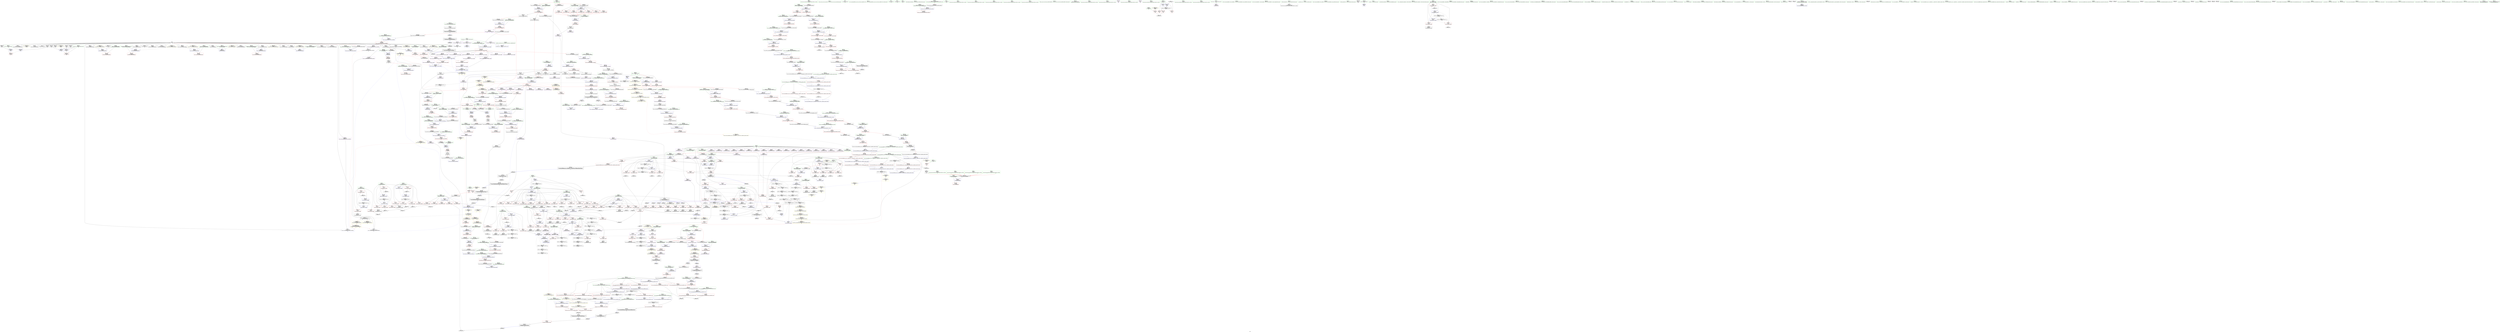 digraph "SVFG" {
	label="SVFG";

	Node0x558938ff50e0 [shape=record,color=grey,label="{NodeID: 0\nNullPtr|{|<s31>63}}"];
	Node0x558938ff50e0 -> Node0x558939392f30[style=solid];
	Node0x558938ff50e0 -> Node0x558939393030[style=solid];
	Node0x558938ff50e0 -> Node0x558939393100[style=solid];
	Node0x558938ff50e0 -> Node0x5589393931d0[style=solid];
	Node0x558938ff50e0 -> Node0x5589393932a0[style=solid];
	Node0x558938ff50e0 -> Node0x558939393370[style=solid];
	Node0x558938ff50e0 -> Node0x558939393440[style=solid];
	Node0x558938ff50e0 -> Node0x558939393510[style=solid];
	Node0x558938ff50e0 -> Node0x55893939b9e0[style=solid];
	Node0x558938ff50e0 -> Node0x55893939ba70[style=solid];
	Node0x558938ff50e0 -> Node0x55893939bb40[style=solid];
	Node0x558938ff50e0 -> Node0x55893939bc10[style=solid];
	Node0x558938ff50e0 -> Node0x55893939bce0[style=solid];
	Node0x558938ff50e0 -> Node0x55893939bdb0[style=solid];
	Node0x558938ff50e0 -> Node0x55893939be80[style=solid];
	Node0x558938ff50e0 -> Node0x55893939bf50[style=solid];
	Node0x558938ff50e0 -> Node0x55893939c020[style=solid];
	Node0x558938ff50e0 -> Node0x55893939c0f0[style=solid];
	Node0x558938ff50e0 -> Node0x55893939c1c0[style=solid];
	Node0x558938ff50e0 -> Node0x55893939c290[style=solid];
	Node0x558938ff50e0 -> Node0x55893939c360[style=solid];
	Node0x558938ff50e0 -> Node0x55893939c430[style=solid];
	Node0x558938ff50e0 -> Node0x55893939c500[style=solid];
	Node0x558938ff50e0 -> Node0x55893939c5d0[style=solid];
	Node0x558938ff50e0 -> Node0x55893939c6a0[style=solid];
	Node0x558938ff50e0 -> Node0x5589393b47e0[style=solid];
	Node0x558938ff50e0 -> Node0x5589393b9d60[style=solid];
	Node0x558938ff50e0 -> Node0x5589393b9e30[style=solid];
	Node0x558938ff50e0 -> Node0x5589393b9f00[style=solid];
	Node0x558938ff50e0 -> Node0x5589393d0df0[style=solid];
	Node0x558938ff50e0 -> Node0x5589393dada0[style=solid];
	Node0x558938ff50e0:s31 -> Node0x5589394a99c0[style=solid,color=red];
	Node0x5589393a3e00 [shape=record,color=blue,label="{NodeID: 775\n1218\<--1214\n__n.addr\<--__n\n_ZNSt22__uninitialized_fill_nILb1EE15__uninit_fill_nIPimiEET_S3_T0_RKT1_\n}"];
	Node0x5589393a3e00 -> Node0x5589393b2f50[style=dashed];
	Node0x55893939a9b0 [shape=record,color=red,label="{NodeID: 443\n193\<--66\n\<--i30\n_Z5solveiiRSt6vectorIiSaIiEE\n}"];
	Node0x55893939a9b0 -> Node0x5589393ab480[style=solid];
	Node0x55893938e980 [shape=record,color=green,label="{NodeID: 111\n750\<--751\n_ZN9__gnu_cxx5__ops16__iter_less_iterEv\<--_ZN9__gnu_cxx5__ops16__iter_less_iterEv_field_insensitive\n}"];
	Node0x5589393b02a0 [shape=record,color=red,label="{NodeID: 554\n793\<--786\n\<--__last.addr\n_ZSt13__max_elementIPKiN9__gnu_cxx5__ops15_Iter_less_iterEET_S5_S5_T0_\n}"];
	Node0x5589393b02a0 -> Node0x5589393d9d20[style=solid];
	Node0x558939430cb0 [shape=record,color=yellow,style=double,label="{NodeID: 1329\n86V_1 = ENCHI(MR_86V_0)\npts\{500 \}\nFun[_ZSt6fill_nIPimiET_S1_T0_RKT1_]|{<s0>71}}"];
	Node0x558939430cb0:s0 -> Node0x558939431cb0[style=dashed,color=red];
	Node0x558939393030 [shape=record,color=black,label="{NodeID: 222\n568\<--3\n\<--dummyVal\nmain\n}"];
	Node0x5589394a2df0 [shape=record,color=black,label="{NodeID: 1772\n1343 = PHI(1322, )\n2nd arg _ZNSt16allocator_traitsISaIiEE10deallocateERS0_Pim }"];
	Node0x5589394a2df0 -> Node0x5589393a4d70[style=solid];
	Node0x5589393b5d30 [shape=record,color=blue,label="{NodeID: 665\n271\<--272\narrayinit.begin\<--\n_Z5solveiiRSt6vectorIiSaIiEE\n}"];
	Node0x5589393b5d30 -> Node0x5589393b5e00[style=dashed];
	Node0x558939439390 [shape=record,color=yellow,style=double,label="{NodeID: 1440\n86V_1 = ENCHI(MR_86V_0)\npts\{500 \}\nFun[_ZNSt22__uninitialized_fill_nILb1EE15__uninit_fill_nIPimiEET_S3_T0_RKT1_]|{<s0>69}}"];
	Node0x558939439390:s0 -> Node0x558939430cb0[style=dashed,color=red];
	Node0x5589393a0e50 [shape=record,color=purple,label="{NodeID: 333\n236\<--8\narrayidx61\<--dp\n_Z5solveiiRSt6vectorIiSaIiEE\n}"];
	Node0x5589393a0e50 -> Node0x5589393ad110[style=solid];
	Node0x5589393a8900 [shape=record,color=grey,label="{NodeID: 1108\n119 = Binary(117, 118, )\n}"];
	Node0x5589393a8900 -> Node0x5589393a8c00[style=solid];
	Node0x558939356450 [shape=record,color=green,label="{NodeID: 1\n7\<--1\n__dso_handle\<--dummyObj\nGlob }"];
	Node0x5589393a3ed0 [shape=record,color=blue,label="{NodeID: 776\n1220\<--1215\n__x.addr\<--__x\n_ZNSt22__uninitialized_fill_nILb1EE15__uninit_fill_nIPimiEET_S3_T0_RKT1_\n}"];
	Node0x5589393a3ed0 -> Node0x5589393b3020[style=dashed];
	Node0x55893939aa80 [shape=record,color=red,label="{NodeID: 444\n225\<--66\n\<--i30\n_Z5solveiiRSt6vectorIiSaIiEE\n}"];
	Node0x55893939aa80 -> Node0x55893939cd50[style=solid];
	Node0x55893938ea80 [shape=record,color=green,label="{NodeID: 112\n753\<--754\n_ZSt13__max_elementIPKiN9__gnu_cxx5__ops15_Iter_less_iterEET_S5_S5_T0_\<--_ZSt13__max_elementIPKiN9__gnu_cxx5__ops15_Iter_less_iterEET_S5_S5_T0__field_insensitive\n}"];
	Node0x5589393b0370 [shape=record,color=red,label="{NodeID: 555\n805\<--786\n\<--__last.addr\n_ZSt13__max_elementIPKiN9__gnu_cxx5__ops15_Iter_less_iterEET_S5_S5_T0_\n}"];
	Node0x5589393b0370 -> Node0x5589393d9ba0[style=solid];
	Node0x558939430dc0 [shape=record,color=yellow,style=double,label="{NodeID: 1330\n46V_1 = ENCHI(MR_46V_0)\npts\{1139 \}\nFun[_ZSt6fill_nIPimiET_S1_T0_RKT1_]|{<s0>71}}"];
	Node0x558939430dc0:s0 -> Node0x558939426530[style=dashed,color=red];
	Node0x558939393100 [shape=record,color=black,label="{NodeID: 223\n569\<--3\n\<--dummyVal\nmain\n}"];
	Node0x558939393100 -> Node0x5589393b7730[style=solid];
	Node0x5589394a2f30 [shape=record,color=black,label="{NodeID: 1773\n627 = PHI(497, )\n0th arg _ZNSt6vectorIiSaIiEEC2EmRKiRKS0_ }"];
	Node0x5589394a2f30 -> Node0x5589393b7c10[style=solid];
	Node0x5589393b5e00 [shape=record,color=blue,label="{NodeID: 666\n274\<--275\narrayinit.element\<--\n_Z5solveiiRSt6vectorIiSaIiEE\n}"];
	Node0x5589393b5e00 -> Node0x5589393b5ed0[style=dashed];
	Node0x5589394394a0 [shape=record,color=yellow,style=double,label="{NodeID: 1441\n46V_1 = ENCHI(MR_46V_0)\npts\{1139 \}\nFun[_ZNSt22__uninitialized_fill_nILb1EE15__uninit_fill_nIPimiEET_S3_T0_RKT1_]|{<s0>69}}"];
	Node0x5589394394a0:s0 -> Node0x558939430dc0[style=dashed,color=red];
	Node0x5589393a0f20 [shape=record,color=purple,label="{NodeID: 334\n305\<--8\narrayidx84\<--dp\n_Z5solveiiRSt6vectorIiSaIiEE\n}"];
	Node0x5589393a8a80 [shape=record,color=grey,label="{NodeID: 1109\n319 = Binary(315, 318, )\n}"];
	Node0x5589393a8a80 -> Node0x5589393b6210[style=solid];
	Node0x558939359c80 [shape=record,color=green,label="{NodeID: 2\n11\<--1\n_ZSt3cin\<--dummyObj\nGlob }"];
	Node0x5589393a3fa0 [shape=record,color=blue,label="{NodeID: 777\n1236\<--1233\n__first.addr\<--__first\n_ZSt6fill_nIPimiET_S1_T0_RKT1_\n}"];
	Node0x5589393a3fa0 -> Node0x5589393b30f0[style=dashed];
	Node0x55893939ab50 [shape=record,color=red,label="{NodeID: 445\n245\<--66\n\<--i30\n_Z5solveiiRSt6vectorIiSaIiEE\n}"];
	Node0x55893939ab50 -> Node0x5589393b5850[style=solid];
	Node0x558939393640 [shape=record,color=green,label="{NodeID: 113\n758\<--759\nthis.addr\<--this.addr_field_insensitive\n_ZNKSt16initializer_listIiE5beginEv\n}"];
	Node0x558939393640 -> Node0x5589393afa80[style=solid];
	Node0x558939393640 -> Node0x5589393b85d0[style=solid];
	Node0x5589393b0440 [shape=record,color=red,label="{NodeID: 556\n808\<--788\n\<--__result\n_ZSt13__max_elementIPKiN9__gnu_cxx5__ops15_Iter_less_iterEET_S5_S5_T0_\n|{<s0>48}}"];
	Node0x5589393b0440:s0 -> Node0x5589394a4d70[style=solid,color=red];
	Node0x5589393931d0 [shape=record,color=black,label="{NodeID: 224\n571\<--3\n\<--dummyVal\nmain\n}"];
	Node0x5589393931d0 -> Node0x5589393b7800[style=solid];
	Node0x5589394a3070 [shape=record,color=black,label="{NodeID: 1774\n628 = PHI(542, )\n1st arg _ZNSt6vectorIiSaIiEEC2EmRKiRKS0_ }"];
	Node0x5589394a3070 -> Node0x5589393b7ce0[style=solid];
	Node0x5589393b5ed0 [shape=record,color=blue,label="{NodeID: 667\n277\<--278\narrayinit.element77\<--\n_Z5solveiiRSt6vectorIiSaIiEE\n|{|<s2>6}}"];
	Node0x5589393b5ed0 -> Node0x5589393b5d30[style=dashed];
	Node0x5589393b5ed0 -> Node0x558939403010[style=dashed];
	Node0x5589393b5ed0:s2 -> Node0x55893940d940[style=dashed,color=red];
	Node0x5589393a0ff0 [shape=record,color=purple,label="{NodeID: 335\n308\<--8\narrayidx86\<--dp\n_Z5solveiiRSt6vectorIiSaIiEE\n}"];
	Node0x5589393a8c00 [shape=record,color=grey,label="{NodeID: 1110\n121 = Binary(119, 120, )\n}"];
	Node0x5589393a8c00 -> Node0x5589393d9a20[style=solid];
	Node0x55893935cab0 [shape=record,color=green,label="{NodeID: 3\n12\<--1\n_ZSt4cout\<--dummyObj\nGlob }"];
	Node0x5589393a4070 [shape=record,color=blue,label="{NodeID: 778\n1238\<--1234\n__n.addr\<--__n\n_ZSt6fill_nIPimiET_S1_T0_RKT1_\n}"];
	Node0x5589393a4070 -> Node0x5589393b31c0[style=dashed];
	Node0x55893939ac20 [shape=record,color=red,label="{NodeID: 446\n303\<--66\n\<--i30\n_Z5solveiiRSt6vectorIiSaIiEE\n}"];
	Node0x55893939ac20 -> Node0x55893939d090[style=solid];
	Node0x5589393936d0 [shape=record,color=green,label="{NodeID: 114\n767\<--768\nthis.addr\<--this.addr_field_insensitive\n_ZNKSt16initializer_listIiE3endEv\n}"];
	Node0x5589393936d0 -> Node0x5589393afc20[style=solid];
	Node0x5589393936d0 -> Node0x5589393b86a0[style=solid];
	Node0x5589393b0510 [shape=record,color=red,label="{NodeID: 557\n818\<--788\n\<--__result\n_ZSt13__max_elementIPKiN9__gnu_cxx5__ops15_Iter_less_iterEET_S5_S5_T0_\n}"];
	Node0x5589393b0510 -> Node0x5589393b8c50[style=solid];
	Node0x5589393932a0 [shape=record,color=black,label="{NodeID: 225\n575\<--3\n\<--dummyVal\nmain\n}"];
	Node0x5589394a31b0 [shape=record,color=black,label="{NodeID: 1775\n629 = PHI(499, )\n2nd arg _ZNSt6vectorIiSaIiEEC2EmRKiRKS0_ }"];
	Node0x5589394a31b0 -> Node0x5589393b7db0[style=solid];
	Node0x5589393b5fa0 [shape=record,color=blue,label="{NodeID: 668\n280\<--281\n_M_array\<--arraystart\n_Z5solveiiRSt6vectorIiSaIiEE\n}"];
	Node0x5589393b5fa0 -> Node0x5589393ad1e0[style=dashed];
	Node0x5589393b5fa0 -> Node0x5589393b5fa0[style=dashed];
	Node0x5589393b5fa0 -> Node0x55893940df30[style=dashed];
	Node0x5589393a10c0 [shape=record,color=purple,label="{NodeID: 336\n311\<--8\narrayidx88\<--dp\n_Z5solveiiRSt6vectorIiSaIiEE\n}"];
	Node0x5589393a8d80 [shape=record,color=grey,label="{NodeID: 1111\n963 = Binary(961, 962, )\n}"];
	Node0x5589393a8d80 -> Node0x5589393a8180[style=solid];
	Node0x5589393649c0 [shape=record,color=green,label="{NodeID: 4\n13\<--1\n.str\<--dummyObj\nGlob }"];
	Node0x5589393a4140 [shape=record,color=blue,label="{NodeID: 779\n1240\<--1235\n__value.addr\<--__value\n_ZSt6fill_nIPimiET_S1_T0_RKT1_\n}"];
	Node0x5589393a4140 -> Node0x5589393b3290[style=dashed];
	Node0x55893939acf0 [shape=record,color=red,label="{NodeID: 447\n367\<--66\n\<--i30\n_Z5solveiiRSt6vectorIiSaIiEE\n}"];
	Node0x55893939acf0 -> Node0x5589393a9380[style=solid];
	Node0x5589393937a0 [shape=record,color=green,label="{NodeID: 115\n773\<--774\n_ZNKSt16initializer_listIiE4sizeEv\<--_ZNKSt16initializer_listIiE4sizeEv_field_insensitive\n}"];
	Node0x5589393b05e0 [shape=record,color=red,label="{NodeID: 558\n840\<--831\nthis1\<--this.addr\n_ZNK9__gnu_cxx5__ops15_Iter_less_iterclIPKiS4_EEbT_T0_\n}"];
	Node0x558939393370 [shape=record,color=black,label="{NodeID: 226\n576\<--3\n\<--dummyVal\nmain\n}"];
	Node0x558939393370 -> Node0x5589393b78d0[style=solid];
	Node0x5589394a32f0 [shape=record,color=black,label="{NodeID: 1776\n630 = PHI(501, )\n3rd arg _ZNSt6vectorIiSaIiEEC2EmRKiRKS0_ }"];
	Node0x5589394a32f0 -> Node0x5589393b7e80[style=solid];
	Node0x5589393b6070 [shape=record,color=blue,label="{NodeID: 669\n283\<--212\n_M_len\<--\n_Z5solveiiRSt6vectorIiSaIiEE\n}"];
	Node0x5589393b6070 -> Node0x5589393ad2b0[style=dashed];
	Node0x5589393b6070 -> Node0x5589393b6070[style=dashed];
	Node0x5589393b6070 -> Node0x55893940e430[style=dashed];
	Node0x5589393a1190 [shape=record,color=purple,label="{NodeID: 337\n314\<--8\narrayidx90\<--dp\n_Z5solveiiRSt6vectorIiSaIiEE\n}"];
	Node0x5589393a1190 -> Node0x5589393ad380[style=solid];
	Node0x5589393a8f00 [shape=record,color=grey,label="{NodeID: 1112\n299 = Binary(297, 298, )\n}"];
	Node0x5589393a8f00 -> Node0x5589393a9080[style=solid];
	Node0x55893938af90 [shape=record,color=green,label="{NodeID: 5\n15\<--1\n.str.1\<--dummyObj\nGlob }"];
	Node0x5589393a4210 [shape=record,color=blue,label="{NodeID: 780\n1259\<--1256\n__first.addr\<--__first\n_ZSt10__fill_n_aIPimiEN9__gnu_cxx11__enable_ifIXsr11__is_scalarIT1_EE7__valueET_E6__typeES4_T0_RKS3_\n}"];
	Node0x5589393a4210 -> Node0x558939425b30[style=dashed];
	Node0x55893939adc0 [shape=record,color=red,label="{NodeID: 448\n181\<--68\n\<--j34\n_Z5solveiiRSt6vectorIiSaIiEE\n}"];
	Node0x55893939adc0 -> Node0x5589393ab000[style=solid];
	Node0x558939393870 [shape=record,color=green,label="{NodeID: 116\n780\<--781\nretval\<--retval_field_insensitive\n_ZSt13__max_elementIPKiN9__gnu_cxx5__ops15_Iter_less_iterEET_S5_S5_T0_\n}"];
	Node0x558939393870 -> Node0x5589393afcf0[style=solid];
	Node0x558939393870 -> Node0x5589393b8910[style=solid];
	Node0x558939393870 -> Node0x5589393b8c50[style=solid];
	Node0x5589393b06b0 [shape=record,color=red,label="{NodeID: 559\n841\<--833\n\<--__it1.addr\n_ZNK9__gnu_cxx5__ops15_Iter_less_iterclIPKiS4_EEbT_T0_\n}"];
	Node0x5589393b06b0 -> Node0x5589393b0850[style=solid];
	Node0x558939393440 [shape=record,color=black,label="{NodeID: 227\n578\<--3\n\<--dummyVal\nmain\n}"];
	Node0x558939393440 -> Node0x5589393b79a0[style=solid];
	Node0x5589394a3430 [shape=record,color=black,label="{NodeID: 1777\n735 = PHI(448, )\n0th arg _ZSt11max_elementIPKiET_S2_S2_ }"];
	Node0x5589394a3430 -> Node0x5589393b8430[style=solid];
	Node0x5589393b6140 [shape=record,color=blue,label="{NodeID: 670\n86\<--301\nnewRem\<--rem82\n_Z5solveiiRSt6vectorIiSaIiEE\n}"];
	Node0x5589393b6140 -> Node0x5589393ac820[style=dashed];
	Node0x5589393b6140 -> Node0x5589393ac8f0[style=dashed];
	Node0x5589393b6140 -> Node0x5589393ac9c0[style=dashed];
	Node0x5589393b6140 -> Node0x558939415230[style=dashed];
	Node0x558939439820 [shape=record,color=yellow,style=double,label="{NodeID: 1445\n34V_1 = ENCHI(MR_34V_0)\npts\{85 \}\nFun[_ZSt13__max_elementIPKiN9__gnu_cxx5__ops15_Iter_less_iterEET_S5_S5_T0_]|{<s0>48}}"];
	Node0x558939439820:s0 -> Node0x558939432300[style=dashed,color=red];
	Node0x5589393a1260 [shape=record,color=purple,label="{NodeID: 338\n323\<--8\narrayidx94\<--dp\n_Z5solveiiRSt6vectorIiSaIiEE\n}"];
	Node0x5589393a9080 [shape=record,color=grey,label="{NodeID: 1113\n301 = Binary(299, 300, )\n}"];
	Node0x5589393a9080 -> Node0x5589393b6140[style=solid];
	Node0x55893938b020 [shape=record,color=green,label="{NodeID: 6\n18\<--1\n\<--dummyObj\nCan only get source location for instruction, argument, global var or function.}"];
	Node0x5589393a42e0 [shape=record,color=blue,label="{NodeID: 781\n1261\<--1257\n__n.addr\<--__n\n_ZSt10__fill_n_aIPimiEN9__gnu_cxx11__enable_ifIXsr11__is_scalarIT1_EE7__valueET_E6__typeES4_T0_RKS3_\n}"];
	Node0x5589393a42e0 -> Node0x5589393b35d0[style=dashed];
	Node0x55893939ae90 [shape=record,color=red,label="{NodeID: 449\n190\<--68\n\<--j34\n_Z5solveiiRSt6vectorIiSaIiEE\n}"];
	Node0x55893939ae90 -> Node0x5589393a8480[style=solid];
	Node0x558939393940 [shape=record,color=green,label="{NodeID: 117\n782\<--783\n__comp\<--__comp_field_insensitive\n_ZSt13__max_elementIPKiN9__gnu_cxx5__ops15_Iter_less_iterEET_S5_S5_T0_\n|{<s0>48}}"];
	Node0x558939393940:s0 -> Node0x5589394a4c30[style=solid,color=red];
	Node0x5589393b0780 [shape=record,color=red,label="{NodeID: 560\n843\<--835\n\<--__it2.addr\n_ZNK9__gnu_cxx5__ops15_Iter_less_iterclIPKiS4_EEbT_T0_\n}"];
	Node0x5589393b0780 -> Node0x5589393b0920[style=solid];
	Node0x558939393510 [shape=record,color=black,label="{NodeID: 228\n601\<--3\nlpad.val\<--dummyVal\nmain\n}"];
	Node0x5589394a3570 [shape=record,color=black,label="{NodeID: 1778\n736 = PHI(451, )\n1st arg _ZSt11max_elementIPKiET_S2_S2_ }"];
	Node0x5589394a3570 -> Node0x5589393b8500[style=solid];
	Node0x5589393b6210 [shape=record,color=blue,label="{NodeID: 671\n88\<--319\nnewAns\<--add92\n_Z5solveiiRSt6vectorIiSaIiEE\n|{|<s2>7}}"];
	Node0x5589393b6210 -> Node0x5589393ad450[style=dashed];
	Node0x5589393b6210 -> Node0x558939415730[style=dashed];
	Node0x5589393b6210:s2 -> Node0x5589394317f0[style=dashed,color=red];
	Node0x5589393a1330 [shape=record,color=purple,label="{NodeID: 339\n326\<--8\narrayidx96\<--dp\n_Z5solveiiRSt6vectorIiSaIiEE\n}"];
	Node0x5589393a9200 [shape=record,color=grey,label="{NodeID: 1114\n373 = Binary(372, 147, )\n}"];
	Node0x5589393a9200 -> Node0x5589393b66f0[style=solid];
	Node0x55893938b6e0 [shape=record,color=green,label="{NodeID: 7\n100\<--1\n\<--dummyObj\nCan only get source location for instruction, argument, global var or function.}"];
	Node0x5589393a43b0 [shape=record,color=blue,label="{NodeID: 782\n1263\<--1258\n__value.addr\<--__value\n_ZSt10__fill_n_aIPimiEN9__gnu_cxx11__enable_ifIXsr11__is_scalarIT1_EE7__valueET_E6__typeES4_T0_RKS3_\n}"];
	Node0x5589393a43b0 -> Node0x5589393b36a0[style=dashed];
	Node0x55893939af60 [shape=record,color=red,label="{NodeID: 450\n202\<--68\n\<--j34\n_Z5solveiiRSt6vectorIiSaIiEE\n}"];
	Node0x55893939af60 -> Node0x5589393ab180[style=solid];
	Node0x558939393a10 [shape=record,color=green,label="{NodeID: 118\n784\<--785\n__first.addr\<--__first.addr_field_insensitive\n_ZSt13__max_elementIPKiN9__gnu_cxx5__ops15_Iter_less_iterEET_S5_S5_T0_\n}"];
	Node0x558939393a10 -> Node0x5589393afdc0[style=solid];
	Node0x558939393a10 -> Node0x5589393afe90[style=solid];
	Node0x558939393a10 -> Node0x5589393aff60[style=solid];
	Node0x558939393a10 -> Node0x5589393b0030[style=solid];
	Node0x558939393a10 -> Node0x5589393b0100[style=solid];
	Node0x558939393a10 -> Node0x5589393b01d0[style=solid];
	Node0x558939393a10 -> Node0x5589393b8770[style=solid];
	Node0x558939393a10 -> Node0x5589393b8ab0[style=solid];
	Node0x5589393b0850 [shape=record,color=red,label="{NodeID: 561\n842\<--841\n\<--\n_ZNK9__gnu_cxx5__ops15_Iter_less_iterclIPKiS4_EEbT_T0_\n}"];
	Node0x5589393b0850 -> Node0x5589393da020[style=solid];
	Node0x55893939b9e0 [shape=record,color=black,label="{NodeID: 229\n602\<--3\nlpad.val25\<--dummyVal\nmain\n}"];
	Node0x5589394a36b0 [shape=record,color=black,label="{NodeID: 1779\n943 = PHI(665, 718, 726, )\n0th arg _ZNSt12_Vector_baseIiSaIiEED2Ev }"];
	Node0x5589394a36b0 -> Node0x5589393b9950[style=solid];
	Node0x5589393b62e0 [shape=record,color=blue,label="{NodeID: 672\n348\<--336\narrayidx109\<--\n_Z5solveiiRSt6vectorIiSaIiEE\n}"];
	Node0x5589393b62e0 -> Node0x558939410c30[style=dashed];
	Node0x5589393a1400 [shape=record,color=purple,label="{NodeID: 340\n329\<--8\narrayidx98\<--dp\n_Z5solveiiRSt6vectorIiSaIiEE\n}"];
	Node0x5589393a9380 [shape=record,color=grey,label="{NodeID: 1115\n368 = Binary(367, 147, )\n}"];
	Node0x5589393a9380 -> Node0x5589393b6620[style=solid];
	Node0x55893938b770 [shape=record,color=green,label="{NodeID: 8\n128\<--1\n\<--dummyObj\nCan only get source location for instruction, argument, global var or function.}"];
	Node0x5589393a4480 [shape=record,color=blue,label="{NodeID: 783\n1265\<--1273\n__tmp\<--\n_ZSt10__fill_n_aIPimiEN9__gnu_cxx11__enable_ifIXsr11__is_scalarIT1_EE7__valueET_E6__typeES4_T0_RKS3_\n}"];
	Node0x5589393a4480 -> Node0x5589393b3770[style=dashed];
	Node0x55893939b030 [shape=record,color=red,label="{NodeID: 451\n228\<--68\n\<--j34\n_Z5solveiiRSt6vectorIiSaIiEE\n}"];
	Node0x55893939b030 -> Node0x55893939ce20[style=solid];
	Node0x558939393ae0 [shape=record,color=green,label="{NodeID: 119\n786\<--787\n__last.addr\<--__last.addr_field_insensitive\n_ZSt13__max_elementIPKiN9__gnu_cxx5__ops15_Iter_less_iterEET_S5_S5_T0_\n}"];
	Node0x558939393ae0 -> Node0x5589393b02a0[style=solid];
	Node0x558939393ae0 -> Node0x5589393b0370[style=solid];
	Node0x558939393ae0 -> Node0x5589393b8840[style=solid];
	Node0x5589393b0920 [shape=record,color=red,label="{NodeID: 562\n844\<--843\n\<--\n_ZNK9__gnu_cxx5__ops15_Iter_less_iterclIPKiS4_EEbT_T0_\n}"];
	Node0x5589393b0920 -> Node0x5589393da020[style=solid];
	Node0x55893939ba70 [shape=record,color=black,label="{NodeID: 230\n660\<--3\n\<--dummyVal\n_ZNSt6vectorIiSaIiEEC2EmRKiRKS0_\n}"];
	Node0x5589394a3990 [shape=record,color=black,label="{NodeID: 1780\n1233 = PHI(1225, )\n0th arg _ZSt6fill_nIPimiET_S1_T0_RKT1_ }"];
	Node0x5589394a3990 -> Node0x5589393a3fa0[style=solid];
	Node0x5589393b63b0 [shape=record,color=blue,label="{NodeID: 673\n74\<--352\nnow\<--inc111\n_Z5solveiiRSt6vectorIiSaIiEE\n}"];
	Node0x5589393b63b0 -> Node0x5589393aba50[style=dashed];
	Node0x5589393b63b0 -> Node0x5589393abb20[style=dashed];
	Node0x5589393b63b0 -> Node0x5589393abbf0[style=dashed];
	Node0x5589393b63b0 -> Node0x5589393abcc0[style=dashed];
	Node0x5589393b63b0 -> Node0x5589393abd90[style=dashed];
	Node0x5589393b63b0 -> Node0x5589393b63b0[style=dashed];
	Node0x5589393b63b0 -> Node0x558939416630[style=dashed];
	Node0x5589393a14d0 [shape=record,color=purple,label="{NodeID: 341\n332\<--8\narrayidx100\<--dp\n_Z5solveiiRSt6vectorIiSaIiEE\n|{<s0>7}}"];
	Node0x5589393a14d0:s0 -> Node0x5589394a43f0[style=solid,color=red];
	Node0x5589393a9500 [shape=record,color=grey,label="{NodeID: 1116\n1137 = Binary(1136, 542, )\n}"];
	Node0x55893938b830 [shape=record,color=green,label="{NodeID: 9\n143\<--1\n\<--dummyObj\nCan only get source location for instruction, argument, global var or function.}"];
	Node0x5589393a4550 [shape=record,color=blue,label="{NodeID: 784\n1267\<--1275\n__niter\<--\n_ZSt10__fill_n_aIPimiEN9__gnu_cxx11__enable_ifIXsr11__is_scalarIT1_EE7__valueET_E6__typeES4_T0_RKS3_\n}"];
	Node0x5589393a4550 -> Node0x558939426030[style=dashed];
	Node0x55893939b100 [shape=record,color=red,label="{NodeID: 452\n247\<--68\n\<--j34\n_Z5solveiiRSt6vectorIiSaIiEE\n}"];
	Node0x55893939b100 -> Node0x5589393b5920[style=solid];
	Node0x558939393bb0 [shape=record,color=green,label="{NodeID: 120\n788\<--789\n__result\<--__result_field_insensitive\n_ZSt13__max_elementIPKiN9__gnu_cxx5__ops15_Iter_less_iterEET_S5_S5_T0_\n}"];
	Node0x558939393bb0 -> Node0x5589393b0440[style=solid];
	Node0x558939393bb0 -> Node0x5589393b0510[style=solid];
	Node0x558939393bb0 -> Node0x5589393b89e0[style=solid];
	Node0x558939393bb0 -> Node0x5589393b8b80[style=solid];
	Node0x5589393b09f0 [shape=record,color=red,label="{NodeID: 563\n852\<--849\nthis1\<--this.addr\n_ZNKSt16initializer_listIiE4sizeEv\n}"];
	Node0x5589393b09f0 -> Node0x5589393a2f60[style=solid];
	Node0x55893939bb40 [shape=record,color=black,label="{NodeID: 231\n661\<--3\n\<--dummyVal\n_ZNSt6vectorIiSaIiEEC2EmRKiRKS0_\n}"];
	Node0x55893939bb40 -> Node0x5589393b7f50[style=solid];
	Node0x5589394a3aa0 [shape=record,color=black,label="{NodeID: 1781\n1234 = PHI(1226, )\n1st arg _ZSt6fill_nIPimiET_S1_T0_RKT1_ }"];
	Node0x5589394a3aa0 -> Node0x5589393a4070[style=solid];
	Node0x5589393b6480 [shape=record,color=blue,label="{NodeID: 674\n72\<--358\nrem50\<--inc115\n_Z5solveiiRSt6vectorIiSaIiEE\n}"];
	Node0x5589393b6480 -> Node0x55893939b780[style=dashed];
	Node0x5589393b6480 -> Node0x55893939b850[style=dashed];
	Node0x5589393b6480 -> Node0x55893939b920[style=dashed];
	Node0x5589393b6480 -> Node0x5589393ab8b0[style=dashed];
	Node0x5589393b6480 -> Node0x5589393ab980[style=dashed];
	Node0x5589393b6480 -> Node0x5589393b6480[style=dashed];
	Node0x5589393b6480 -> Node0x558939427430[style=dashed];
	Node0x5589393a15a0 [shape=record,color=purple,label="{NodeID: 342\n339\<--8\narrayidx103\<--dp\n_Z5solveiiRSt6vectorIiSaIiEE\n}"];
	Node0x5589393a9680 [shape=record,color=grey,label="{NodeID: 1117\n267 = Binary(266, 147, )\n}"];
	Node0x5589393a9680 -> Node0x5589393b5c60[style=solid];
	Node0x55893938b930 [shape=record,color=green,label="{NodeID: 10\n147\<--1\n\<--dummyObj\nCan only get source location for instruction, argument, global var or function.}"];
	Node0x5589393a4620 [shape=record,color=blue,label="{NodeID: 785\n1282\<--1281\n\<--\n_ZSt10__fill_n_aIPimiEN9__gnu_cxx11__enable_ifIXsr11__is_scalarIT1_EE7__valueET_E6__typeES4_T0_RKS3_\n}"];
	Node0x5589393a4620 -> Node0x558939426530[style=dashed];
	Node0x55893939b1d0 [shape=record,color=red,label="{NodeID: 453\n306\<--68\n\<--j34\n_Z5solveiiRSt6vectorIiSaIiEE\n}"];
	Node0x55893939b1d0 -> Node0x55893939d160[style=solid];
	Node0x558939393c80 [shape=record,color=green,label="{NodeID: 121\n811\<--812\n_ZNK9__gnu_cxx5__ops15_Iter_less_iterclIPKiS4_EEbT_T0_\<--_ZNK9__gnu_cxx5__ops15_Iter_less_iterclIPKiS4_EEbT_T0__field_insensitive\n}"];
	Node0x5589393b0ac0 [shape=record,color=red,label="{NodeID: 564\n854\<--853\n\<--_M_len\n_ZNKSt16initializer_listIiE4sizeEv\n}"];
	Node0x5589393b0ac0 -> Node0x55893939f040[style=solid];
	Node0x55893939bc10 [shape=record,color=black,label="{NodeID: 232\n663\<--3\n\<--dummyVal\n_ZNSt6vectorIiSaIiEEC2EmRKiRKS0_\n}"];
	Node0x55893939bc10 -> Node0x5589393b8020[style=solid];
	Node0x5589394a3bb0 [shape=record,color=black,label="{NodeID: 1782\n1235 = PHI(1227, )\n2nd arg _ZSt6fill_nIPimiET_S1_T0_RKT1_ }"];
	Node0x5589394a3bb0 -> Node0x5589393a4140[style=solid];
	Node0x5589393b6550 [shape=record,color=blue,label="{NodeID: 675\n68\<--363\nj34\<--inc118\n_Z5solveiiRSt6vectorIiSaIiEE\n}"];
	Node0x5589393b6550 -> Node0x55893939adc0[style=dashed];
	Node0x5589393b6550 -> Node0x55893939ae90[style=dashed];
	Node0x5589393b6550 -> Node0x55893939af60[style=dashed];
	Node0x5589393b6550 -> Node0x55893939b030[style=dashed];
	Node0x5589393b6550 -> Node0x55893939b100[style=dashed];
	Node0x5589393b6550 -> Node0x55893939b1d0[style=dashed];
	Node0x5589393b6550 -> Node0x55893939b2a0[style=dashed];
	Node0x5589393b6550 -> Node0x5589393b5510[style=dashed];
	Node0x5589393b6550 -> Node0x5589393b6550[style=dashed];
	Node0x5589393b6550 -> Node0x558939402df0[style=dashed];
	Node0x5589393a1670 [shape=record,color=purple,label="{NodeID: 343\n342\<--8\narrayidx105\<--dp\n_Z5solveiiRSt6vectorIiSaIiEE\n}"];
	Node0x5589393a9800 [shape=record,color=grey,label="{NodeID: 1118\n255 = Binary(254, 147, )\n}"];
	Node0x5589393a9800 -> Node0x5589393b5ac0[style=solid];
	Node0x55893938ba30 [shape=record,color=green,label="{NodeID: 11\n196\<--1\n\<--dummyObj\nCan only get source location for instruction, argument, global var or function.|{<s0>3|<s1>8}}"];
	Node0x55893938ba30:s0 -> Node0x5589394a9020[style=solid,color=red];
	Node0x55893938ba30:s1 -> Node0x5589394a9020[style=solid,color=red];
	Node0x5589393a46f0 [shape=record,color=blue,label="{NodeID: 786\n1267\<--1286\n__niter\<--dec\n_ZSt10__fill_n_aIPimiEN9__gnu_cxx11__enable_ifIXsr11__is_scalarIT1_EE7__valueET_E6__typeES4_T0_RKS3_\n}"];
	Node0x5589393a46f0 -> Node0x558939426030[style=dashed];
	Node0x55893939b2a0 [shape=record,color=red,label="{NodeID: 454\n362\<--68\n\<--j34\n_Z5solveiiRSt6vectorIiSaIiEE\n}"];
	Node0x55893939b2a0 -> Node0x5589393aa400[style=solid];
	Node0x558939393d80 [shape=record,color=green,label="{NodeID: 122\n824\<--825\nretval\<--retval_field_insensitive\n_ZN9__gnu_cxx5__ops16__iter_less_iterEv\n}"];
	Node0x5589393b0b90 [shape=record,color=red,label="{NodeID: 565\n861\<--858\nthis1\<--this.addr\n_ZN9__gnu_cxx13new_allocatorIiEC2Ev\n}"];
	Node0x55893939bce0 [shape=record,color=black,label="{NodeID: 233\n672\<--3\nlpad.val\<--dummyVal\n_ZNSt6vectorIiSaIiEEC2EmRKiRKS0_\n}"];
	Node0x5589394a3cc0 [shape=record,color=black,label="{NodeID: 1783\n1046 = PHI(992, )\n0th arg _ZNSaIiEC2ERKS_ }"];
	Node0x5589394a3cc0 -> Node0x5589393ba4b0[style=solid];
	Node0x5589393b6620 [shape=record,color=blue,label="{NodeID: 676\n66\<--368\ni30\<--inc121\n_Z5solveiiRSt6vectorIiSaIiEE\n}"];
	Node0x5589393b6620 -> Node0x55893939a740[style=dashed];
	Node0x5589393b6620 -> Node0x55893939a810[style=dashed];
	Node0x5589393b6620 -> Node0x55893939a8e0[style=dashed];
	Node0x5589393b6620 -> Node0x55893939a9b0[style=dashed];
	Node0x5589393b6620 -> Node0x55893939aa80[style=dashed];
	Node0x5589393b6620 -> Node0x55893939ab50[style=dashed];
	Node0x5589393b6620 -> Node0x55893939ac20[style=dashed];
	Node0x5589393b6620 -> Node0x55893939acf0[style=dashed];
	Node0x5589393b6620 -> Node0x5589393b6620[style=dashed];
	Node0x5589393b6620 -> Node0x5589394028f0[style=dashed];
	Node0x558939439dc0 [shape=record,color=yellow,style=double,label="{NodeID: 1451\n54V_1 = ENCHI(MR_54V_0)\npts\{4980000 \}\nFun[_ZNSt6vectorIiSaIiEEixEm]}"];
	Node0x558939439dc0 -> Node0x5589393adba0[style=dashed];
	Node0x5589393a1740 [shape=record,color=purple,label="{NodeID: 344\n345\<--8\narrayidx107\<--dp\n_Z5solveiiRSt6vectorIiSaIiEE\n}"];
	Node0x5589393a9980 [shape=record,color=grey,label="{NodeID: 1119\n263 = Binary(262, 147, )\n}"];
	Node0x5589393a9980 -> Node0x5589393b5b90[style=solid];
	Node0x55893938bb30 [shape=record,color=green,label="{NodeID: 12\n205\<--1\n\<--dummyObj\nCan only get source location for instruction, argument, global var or function.|{<s0>4|<s1>9}}"];
	Node0x55893938bb30:s0 -> Node0x5589394a9020[style=solid,color=red];
	Node0x55893938bb30:s1 -> Node0x5589394a9020[style=solid,color=red];
	Node0x5589393a47c0 [shape=record,color=blue,label="{NodeID: 787\n1259\<--1290\n__first.addr\<--incdec.ptr\n_ZSt10__fill_n_aIPimiEN9__gnu_cxx11__enable_ifIXsr11__is_scalarIT1_EE7__valueET_E6__typeES4_T0_RKS3_\n}"];
	Node0x5589393a47c0 -> Node0x558939425b30[style=dashed];
	Node0x55893939b370 [shape=record,color=red,label="{NodeID: 455\n209\<--70\n\<--k39\n_Z5solveiiRSt6vectorIiSaIiEE\n}"];
	Node0x55893939b370 -> Node0x5589393da920[style=solid];
	Node0x558939393e50 [shape=record,color=green,label="{NodeID: 123\n831\<--832\nthis.addr\<--this.addr_field_insensitive\n_ZNK9__gnu_cxx5__ops15_Iter_less_iterclIPKiS4_EEbT_T0_\n}"];
	Node0x558939393e50 -> Node0x5589393b05e0[style=solid];
	Node0x558939393e50 -> Node0x5589393b8d20[style=solid];
	Node0x5589393b0c60 [shape=record,color=red,label="{NodeID: 566\n868\<--865\nthis1\<--this.addr\n_ZN9__gnu_cxx13new_allocatorIiED2Ev\n}"];
	Node0x5589394317f0 [shape=record,color=yellow,style=double,label="{NodeID: 1341\n72V_1 = ENCHI(MR_72V_0)\npts\{89 95 \}\nFun[_ZSt3maxIiERKT_S2_S2_]}"];
	Node0x5589394317f0 -> Node0x5589393ae220[style=dashed];
	Node0x55893939bdb0 [shape=record,color=black,label="{NodeID: 234\n673\<--3\nlpad.val2\<--dummyVal\n_ZNSt6vectorIiSaIiEEC2EmRKiRKS0_\n}"];
	Node0x5589394a3dd0 [shape=record,color=black,label="{NodeID: 1784\n1047 = PHI(993, )\n1st arg _ZNSaIiEC2ERKS_ }"];
	Node0x5589394a3dd0 -> Node0x5589393ba580[style=solid];
	Node0x5589393b66f0 [shape=record,color=blue,label="{NodeID: 677\n64\<--373\nsum\<--inc124\n_Z5solveiiRSt6vectorIiSaIiEE\n}"];
	Node0x5589393b66f0 -> Node0x558939402800[style=dashed];
	Node0x5589393a1810 [shape=record,color=purple,label="{NodeID: 345\n348\<--8\narrayidx109\<--dp\n_Z5solveiiRSt6vectorIiSaIiEE\n}"];
	Node0x5589393a1810 -> Node0x5589393b62e0[style=solid];
	Node0x5589393a9b00 [shape=record,color=grey,label="{NodeID: 1120\n561 = Binary(560, 147, )\n}"];
	Node0x5589393a9b00 -> Node0x5589393b7590[style=solid];
	Node0x55893938bc30 [shape=record,color=green,label="{NodeID: 13\n212\<--1\n\<--dummyObj\nCan only get source location for instruction, argument, global var or function.|{<s0>5|<s1>10}}"];
	Node0x55893938bc30:s0 -> Node0x5589394a9020[style=solid,color=red];
	Node0x55893938bc30:s1 -> Node0x5589394a9020[style=solid,color=red];
	Node0x5589393a4890 [shape=record,color=blue,label="{NodeID: 788\n1297\<--1296\n__it.addr\<--__it\n_ZSt12__niter_baseIPiET_S1_\n}"];
	Node0x5589393a4890 -> Node0x5589393b3ab0[style=dashed];
	Node0x55893939b440 [shape=record,color=red,label="{NodeID: 456\n216\<--70\n\<--k39\n_Z5solveiiRSt6vectorIiSaIiEE\n}"];
	Node0x55893939b440 -> Node0x5589393daaa0[style=solid];
	Node0x558939393f20 [shape=record,color=green,label="{NodeID: 124\n833\<--834\n__it1.addr\<--__it1.addr_field_insensitive\n_ZNK9__gnu_cxx5__ops15_Iter_less_iterclIPKiS4_EEbT_T0_\n}"];
	Node0x558939393f20 -> Node0x5589393b06b0[style=solid];
	Node0x558939393f20 -> Node0x5589393b8df0[style=solid];
	Node0x5589393b0d30 [shape=record,color=red,label="{NodeID: 567\n887\<--874\nthis1\<--this.addr\n_ZNSt12_Vector_baseIiSaIiEEC2EmRKS0_\n|{|<s1>50}}"];
	Node0x5589393b0d30 -> Node0x5589393a3030[style=solid];
	Node0x5589393b0d30:s1 -> Node0x5589394a7530[style=solid,color=red];
	Node0x5589394318d0 [shape=record,color=yellow,style=double,label="{NodeID: 1342\n74V_1 = ENCHI(MR_74V_0)\npts\{91 100000 \}\nFun[_ZSt3maxIiERKT_S2_S2_]}"];
	Node0x5589394318d0 -> Node0x5589393ae150[style=dashed];
	Node0x55893939be80 [shape=record,color=black,label="{NodeID: 235\n721\<--3\n\<--dummyVal\n_ZNSt6vectorIiSaIiEED2Ev\n}"];
	Node0x5589394a3ee0 [shape=record,color=black,label="{NodeID: 1785\n1329 = PHI(729, 979, )\n0th arg __clang_call_terminate }"];
	Node0x5589393b67c0 [shape=record,color=blue,label="{NodeID: 678\n90\<--100\nres\<--\n_Z5solveiiRSt6vectorIiSaIiEE\n}"];
	Node0x5589393b67c0 -> Node0x558939411b30[style=dashed];
	Node0x5589393a18e0 [shape=record,color=purple,label="{NodeID: 346\n386\<--8\narrayidx133\<--dp\n_Z5solveiiRSt6vectorIiSaIiEE\n}"];
	Node0x5589393a9c80 [shape=record,color=grey,label="{NodeID: 1121\n411 = Binary(410, 147, )\n}"];
	Node0x5589393a9c80 -> Node0x5589393b6b00[style=solid];
	Node0x55893938bd30 [shape=record,color=green,label="{NodeID: 14\n260\<--1\n\<--dummyObj\nCan only get source location for instruction, argument, global var or function.}"];
	Node0x5589393a4960 [shape=record,color=blue,label="{NodeID: 789\n1306\<--1303\nthis.addr\<--this\n_ZNSt12_Vector_baseIiSaIiEE13_M_deallocateEPim\n}"];
	Node0x5589393a4960 -> Node0x5589393b3b80[style=dashed];
	Node0x55893939b510 [shape=record,color=red,label="{NodeID: 457\n231\<--70\n\<--k39\n_Z5solveiiRSt6vectorIiSaIiEE\n}"];
	Node0x55893939b510 -> Node0x55893939cef0[style=solid];
	Node0x558939393ff0 [shape=record,color=green,label="{NodeID: 125\n835\<--836\n__it2.addr\<--__it2.addr_field_insensitive\n_ZNK9__gnu_cxx5__ops15_Iter_less_iterclIPKiS4_EEbT_T0_\n}"];
	Node0x558939393ff0 -> Node0x5589393b0780[style=solid];
	Node0x558939393ff0 -> Node0x5589393b8ec0[style=solid];
	Node0x5589393b0e00 [shape=record,color=red,label="{NodeID: 568\n893\<--876\n\<--__n.addr\n_ZNSt12_Vector_baseIiSaIiEEC2EmRKS0_\n|{<s0>50}}"];
	Node0x5589393b0e00:s0 -> Node0x5589394a7670[style=solid,color=red];
	Node0x55893939bf50 [shape=record,color=black,label="{NodeID: 236\n722\<--3\n\<--dummyVal\n_ZNSt6vectorIiSaIiEED2Ev\n}"];
	Node0x55893939bf50 -> Node0x5589393b8290[style=solid];
	Node0x5589394a40c0 [shape=record,color=black,label="{NodeID: 1786\n1362 = PHI(1354, )\n0th arg _ZN9__gnu_cxx13new_allocatorIiE10deallocateEPim }"];
	Node0x5589394a40c0 -> Node0x5589393a4e40[style=solid];
	Node0x5589393b6890 [shape=record,color=blue,label="{NodeID: 679\n92\<--100\nrem126\<--\n_Z5solveiiRSt6vectorIiSaIiEE\n}"];
	Node0x5589393b6890 -> Node0x558939412030[style=dashed];
	Node0x5589393a19b0 [shape=record,color=purple,label="{NodeID: 347\n391\<--8\narrayidx136\<--dp\n_Z5solveiiRSt6vectorIiSaIiEE\n}"];
	Node0x5589393a9e00 [shape=record,color=grey,label="{NodeID: 1122\n565 = Binary(564, 147, )\n}"];
	Node0x5589393a9e00 -> Node0x5589393b7660[style=solid];
	Node0x55893938be30 [shape=record,color=green,label="{NodeID: 15\n416\<--1\n\<--dummyObj\nCan only get source location for instruction, argument, global var or function.|{<s0>12}}"];
	Node0x55893938be30:s0 -> Node0x5589394a9020[style=solid,color=red];
	Node0x5589393a4a30 [shape=record,color=blue,label="{NodeID: 790\n1308\<--1304\n__p.addr\<--__p\n_ZNSt12_Vector_baseIiSaIiEE13_M_deallocateEPim\n}"];
	Node0x5589393a4a30 -> Node0x5589393b3c50[style=dashed];
	Node0x5589393a4a30 -> Node0x5589393b3d20[style=dashed];
	Node0x55893939b5e0 [shape=record,color=red,label="{NodeID: 458\n249\<--70\n\<--k39\n_Z5solveiiRSt6vectorIiSaIiEE\n}"];
	Node0x55893939b5e0 -> Node0x5589393b59f0[style=solid];
	Node0x5589393940c0 [shape=record,color=green,label="{NodeID: 126\n849\<--850\nthis.addr\<--this.addr_field_insensitive\n_ZNKSt16initializer_listIiE4sizeEv\n}"];
	Node0x5589393940c0 -> Node0x5589393b09f0[style=solid];
	Node0x5589393940c0 -> Node0x5589393b8f90[style=solid];
	Node0x5589393b0ed0 [shape=record,color=red,label="{NodeID: 569\n889\<--878\n\<--__a.addr\n_ZNSt12_Vector_baseIiSaIiEEC2EmRKS0_\n|{<s0>49}}"];
	Node0x5589393b0ed0:s0 -> Node0x5589394a5e60[style=solid,color=red];
	Node0x55893939c020 [shape=record,color=black,label="{NodeID: 237\n724\<--3\n\<--dummyVal\n_ZNSt6vectorIiSaIiEED2Ev\n}"];
	Node0x55893939c020 -> Node0x5589393b8360[style=solid];
	Node0x5589394a41d0 [shape=record,color=black,label="{NodeID: 1787\n1363 = PHI(1355, )\n1st arg _ZN9__gnu_cxx13new_allocatorIiE10deallocateEPim }"];
	Node0x5589394a41d0 -> Node0x5589393a4f10[style=solid];
	Node0x5589393b6960 [shape=record,color=blue,label="{NodeID: 680\n94\<--404\nref.tmp130\<--sub144\n_Z5solveiiRSt6vectorIiSaIiEE\n|{|<s2>11}}"];
	Node0x5589393b6960 -> Node0x5589393ad860[style=dashed];
	Node0x5589393b6960 -> Node0x558939412530[style=dashed];
	Node0x5589393b6960:s2 -> Node0x5589394317f0[style=dashed,color=red];
	Node0x5589393a1a80 [shape=record,color=purple,label="{NodeID: 348\n396\<--8\narrayidx139\<--dp\n_Z5solveiiRSt6vectorIiSaIiEE\n}"];
	Node0x5589393a9f80 [shape=record,color=grey,label="{NodeID: 1123\n419 = Binary(417, 418, )\n}"];
	Node0x5589393a9f80 -> Node0x55893939df30[style=solid];
	Node0x55893938bf30 [shape=record,color=green,label="{NodeID: 16\n513\<--1\n\<--dummyObj\nCan only get source location for instruction, argument, global var or function.}"];
	Node0x5589393a4b00 [shape=record,color=blue,label="{NodeID: 791\n1310\<--1305\n__n.addr\<--__n\n_ZNSt12_Vector_baseIiSaIiEE13_M_deallocateEPim\n}"];
	Node0x5589393a4b00 -> Node0x5589393b3df0[style=dashed];
	Node0x55893939b6b0 [shape=record,color=red,label="{NodeID: 459\n309\<--70\n\<--k39\n_Z5solveiiRSt6vectorIiSaIiEE\n}"];
	Node0x55893939b6b0 -> Node0x55893939d230[style=solid];
	Node0x558939394190 [shape=record,color=green,label="{NodeID: 127\n858\<--859\nthis.addr\<--this.addr_field_insensitive\n_ZN9__gnu_cxx13new_allocatorIiEC2Ev\n}"];
	Node0x558939394190 -> Node0x5589393b0b90[style=solid];
	Node0x558939394190 -> Node0x5589393b9060[style=solid];
	Node0x5589393b0fa0 [shape=record,color=red,label="{NodeID: 570\n907\<--880\nexn\<--exn.slot\n_ZNSt12_Vector_baseIiSaIiEEC2EmRKS0_\n}"];
	Node0x558939431bd0 [shape=record,color=yellow,style=double,label="{NodeID: 1345\n62V_1 = ENCHI(MR_62V_0)\npts\{4420000 \}\nFun[_ZNKSt16initializer_listIiE5beginEv]}"];
	Node0x558939431bd0 -> Node0x5589393afb50[style=dashed];
	Node0x55893939c0f0 [shape=record,color=black,label="{NodeID: 238\n898\<--3\n\<--dummyVal\n_ZNSt12_Vector_baseIiSaIiEEC2EmRKS0_\n}"];
	Node0x5589394a42e0 [shape=record,color=black,label="{NodeID: 1788\n1364 = PHI(1356, )\n2nd arg _ZN9__gnu_cxx13new_allocatorIiE10deallocateEPim }"];
	Node0x5589394a42e0 -> Node0x5589393a4fe0[style=solid];
	Node0x5589393b6a30 [shape=record,color=blue,label="{NodeID: 681\n90\<--407\nres\<--\n_Z5solveiiRSt6vectorIiSaIiEE\n}"];
	Node0x5589393b6a30 -> Node0x558939411b30[style=dashed];
	Node0x5589393a1b50 [shape=record,color=purple,label="{NodeID: 349\n399\<--8\narrayidx141\<--dp\n_Z5solveiiRSt6vectorIiSaIiEE\n}"];
	Node0x5589393a1b50 -> Node0x5589393ad790[style=solid];
	Node0x5589393aa100 [shape=record,color=grey,label="{NodeID: 1124\n404 = Binary(400, 403, )\n}"];
	Node0x5589393aa100 -> Node0x5589393b6960[style=solid];
	Node0x55893938c030 [shape=record,color=green,label="{NodeID: 17\n542\<--1\n\<--dummyObj\nCan only get source location for instruction, argument, global var or function.|{<s0>24}}"];
	Node0x55893938c030:s0 -> Node0x5589394a3070[style=solid,color=red];
	Node0x5589393a4bd0 [shape=record,color=blue,label="{NodeID: 792\n1344\<--1341\n__a.addr\<--__a\n_ZNSt16allocator_traitsISaIiEE10deallocateERS0_Pim\n}"];
	Node0x5589393a4bd0 -> Node0x5589393b3ec0[style=dashed];
	Node0x55893939b780 [shape=record,color=red,label="{NodeID: 460\n222\<--72\n\<--rem50\n_Z5solveiiRSt6vectorIiSaIiEE\n}"];
	Node0x55893939b780 -> Node0x5589393da620[style=solid];
	Node0x558939394260 [shape=record,color=green,label="{NodeID: 128\n865\<--866\nthis.addr\<--this.addr_field_insensitive\n_ZN9__gnu_cxx13new_allocatorIiED2Ev\n}"];
	Node0x558939394260 -> Node0x5589393b0c60[style=solid];
	Node0x558939394260 -> Node0x5589393b9130[style=solid];
	Node0x5589393b1070 [shape=record,color=red,label="{NodeID: 571\n908\<--882\nsel\<--ehselector.slot\n_ZNSt12_Vector_baseIiSaIiEEC2EmRKS0_\n}"];
	Node0x558939431cb0 [shape=record,color=yellow,style=double,label="{NodeID: 1346\n86V_1 = ENCHI(MR_86V_0)\npts\{500 \}\nFun[_ZSt10__fill_n_aIPimiEN9__gnu_cxx11__enable_ifIXsr11__is_scalarIT1_EE7__valueET_E6__typeES4_T0_RKS3_]}"];
	Node0x558939431cb0 -> Node0x5589393b39e0[style=dashed];
	Node0x55893939c1c0 [shape=record,color=black,label="{NodeID: 239\n899\<--3\n\<--dummyVal\n_ZNSt12_Vector_baseIiSaIiEEC2EmRKS0_\n}"];
	Node0x55893939c1c0 -> Node0x5589393b9470[style=solid];
	Node0x5589394a43f0 [shape=record,color=black,label="{NodeID: 1789\n460 = PHI(332, 90, )\n0th arg _ZSt3maxIiERKT_S2_S2_ }"];
	Node0x5589394a43f0 -> Node0x5589393b6f10[style=solid];
	Node0x5589393b6b00 [shape=record,color=blue,label="{NodeID: 682\n92\<--411\nrem126\<--inc147\n_Z5solveiiRSt6vectorIiSaIiEE\n}"];
	Node0x5589393b6b00 -> Node0x558939412030[style=dashed];
	Node0x55893943a360 [shape=record,color=yellow,style=double,label="{NodeID: 1457\n182V_1 = ENCHI(MR_182V_0)\npts\{881 \}\nFun[_ZNSt12_Vector_baseIiSaIiEEC2EmRKS0_]}"];
	Node0x55893943a360 -> Node0x5589393b9470[style=dashed];
	Node0x5589393a1c20 [shape=record,color=purple,label="{NodeID: 350\n525\<--13\n\<--.str\nmain\n}"];
	Node0x5589393aa280 [shape=record,color=grey,label="{NodeID: 1125\n358 = Binary(357, 147, )\n}"];
	Node0x5589393aa280 -> Node0x5589393b6480[style=solid];
	Node0x55893938c130 [shape=record,color=green,label="{NodeID: 18\n589\<--1\n\<--dummyObj\nCan only get source location for instruction, argument, global var or function.}"];
	Node0x5589393a4ca0 [shape=record,color=blue,label="{NodeID: 793\n1346\<--1342\n__p.addr\<--__p\n_ZNSt16allocator_traitsISaIiEE10deallocateERS0_Pim\n}"];
	Node0x5589393a4ca0 -> Node0x5589393b3f90[style=dashed];
	Node0x55893939b850 [shape=record,color=red,label="{NodeID: 461\n234\<--72\n\<--rem50\n_Z5solveiiRSt6vectorIiSaIiEE\n}"];
	Node0x55893939b850 -> Node0x55893939cfc0[style=solid];
	Node0x558939394330 [shape=record,color=green,label="{NodeID: 129\n874\<--875\nthis.addr\<--this.addr_field_insensitive\n_ZNSt12_Vector_baseIiSaIiEEC2EmRKS0_\n}"];
	Node0x558939394330 -> Node0x5589393b0d30[style=solid];
	Node0x558939394330 -> Node0x5589393b9200[style=solid];
	Node0x5589393b1140 [shape=record,color=red,label="{NodeID: 572\n925\<--916\nthis1\<--this.addr\n_ZNSt6vectorIiSaIiEE18_M_fill_initializeEmRKi\n}"];
	Node0x5589393b1140 -> Node0x55893939f110[style=solid];
	Node0x5589393b1140 -> Node0x55893939f1e0[style=solid];
	Node0x5589393b1140 -> Node0x55893939f2b0[style=solid];
	Node0x55893939c290 [shape=record,color=black,label="{NodeID: 240\n901\<--3\n\<--dummyVal\n_ZNSt12_Vector_baseIiSaIiEEC2EmRKS0_\n}"];
	Node0x55893939c290 -> Node0x5589393b9540[style=solid];
	Node0x5589394a4600 [shape=record,color=black,label="{NodeID: 1790\n461 = PHI(88, 94, )\n1st arg _ZSt3maxIiERKT_S2_S2_ }"];
	Node0x5589394a4600 -> Node0x5589393b6fe0[style=solid];
	Node0x5589393b6bd0 [shape=record,color=blue,label="{NodeID: 683\n424\<--422\nthis.addr\<--this\n_ZNSt6vectorIiSaIiEEixEm\n}"];
	Node0x5589393b6bd0 -> Node0x5589393ada00[style=dashed];
	Node0x55893943a440 [shape=record,color=yellow,style=double,label="{NodeID: 1458\n184V_1 = ENCHI(MR_184V_0)\npts\{883 \}\nFun[_ZNSt12_Vector_baseIiSaIiEEC2EmRKS0_]}"];
	Node0x55893943a440 -> Node0x5589393b9540[style=dashed];
	Node0x5589393a1cf0 [shape=record,color=purple,label="{NodeID: 351\n533\<--15\n\<--.str.1\nmain\n}"];
	Node0x5589393aa400 [shape=record,color=grey,label="{NodeID: 1126\n363 = Binary(362, 147, )\n}"];
	Node0x5589393aa400 -> Node0x5589393b6550[style=solid];
	Node0x55893938c230 [shape=record,color=green,label="{NodeID: 19\n1151\<--1\n\<--dummyObj\nCan only get source location for instruction, argument, global var or function.}"];
	Node0x5589393a4d70 [shape=record,color=blue,label="{NodeID: 794\n1348\<--1343\n__n.addr\<--__n\n_ZNSt16allocator_traitsISaIiEE10deallocateERS0_Pim\n}"];
	Node0x5589393a4d70 -> Node0x5589393b4060[style=dashed];
	Node0x55893939b920 [shape=record,color=red,label="{NodeID: 462\n297\<--72\n\<--rem50\n_Z5solveiiRSt6vectorIiSaIiEE\n}"];
	Node0x55893939b920 -> Node0x5589393a8f00[style=solid];
	Node0x558939394400 [shape=record,color=green,label="{NodeID: 130\n876\<--877\n__n.addr\<--__n.addr_field_insensitive\n_ZNSt12_Vector_baseIiSaIiEEC2EmRKS0_\n}"];
	Node0x558939394400 -> Node0x5589393b0e00[style=solid];
	Node0x558939394400 -> Node0x5589393b92d0[style=solid];
	Node0x5589393b1210 [shape=record,color=red,label="{NodeID: 573\n930\<--918\n\<--__n.addr\n_ZNSt6vectorIiSaIiEE18_M_fill_initializeEmRKi\n|{<s0>53}}"];
	Node0x5589393b1210:s0 -> Node0x5589394a6470[style=solid,color=red];
	Node0x55893939c360 [shape=record,color=black,label="{NodeID: 241\n909\<--3\nlpad.val\<--dummyVal\n_ZNSt12_Vector_baseIiSaIiEEC2EmRKS0_\n}"];
	Node0x5589394a4780 [shape=record,color=black,label="{NodeID: 1791\n757 = PHI(441, 770, )\n0th arg _ZNKSt16initializer_listIiE5beginEv }"];
	Node0x5589394a4780 -> Node0x5589393b85d0[style=solid];
	Node0x5589393b6ca0 [shape=record,color=blue,label="{NodeID: 684\n426\<--423\n__n.addr\<--__n\n_ZNSt6vectorIiSaIiEEixEm\n}"];
	Node0x5589393b6ca0 -> Node0x5589393adad0[style=dashed];
	Node0x55893943a520 [shape=record,color=yellow,style=double,label="{NodeID: 1459\n186V_1 = ENCHI(MR_186V_0)\npts\{4980000 4980001 4980002 \}\nFun[_ZNSt12_Vector_baseIiSaIiEEC2EmRKS0_]|{<s0>49|<s1>49|<s2>49}}"];
	Node0x55893943a520:s0 -> Node0x5589393b9d60[style=dashed,color=red];
	Node0x55893943a520:s1 -> Node0x5589393b9e30[style=dashed,color=red];
	Node0x55893943a520:s2 -> Node0x5589393b9f00[style=dashed,color=red];
	Node0x5589393a1dc0 [shape=record,color=purple,label="{NodeID: 352\n1431\<--17\nllvm.global_ctors_0\<--llvm.global_ctors\nGlob }"];
	Node0x5589393a1dc0 -> Node0x5589393b4610[style=solid];
	Node0x5589393aa580 [shape=record,color=grey,label="{NodeID: 1127\n595 = Binary(594, 147, )\n}"];
	Node0x5589393aa580 -> Node0x5589393b7a70[style=solid];
	Node0x55893938c330 [shape=record,color=green,label="{NodeID: 20\n1204\<--1\n\<--dummyObj\nCan only get source location for instruction, argument, global var or function.}"];
	Node0x5589393a4e40 [shape=record,color=blue,label="{NodeID: 795\n1365\<--1362\nthis.addr\<--this\n_ZN9__gnu_cxx13new_allocatorIiE10deallocateEPim\n}"];
	Node0x5589393a4e40 -> Node0x5589393b4130[style=dashed];
	Node0x5589393ab8b0 [shape=record,color=red,label="{NodeID: 463\n312\<--72\n\<--rem50\n_Z5solveiiRSt6vectorIiSaIiEE\n}"];
	Node0x5589393ab8b0 -> Node0x55893939d300[style=solid];
	Node0x5589393944d0 [shape=record,color=green,label="{NodeID: 131\n878\<--879\n__a.addr\<--__a.addr_field_insensitive\n_ZNSt12_Vector_baseIiSaIiEEC2EmRKS0_\n}"];
	Node0x5589393944d0 -> Node0x5589393b0ed0[style=solid];
	Node0x5589393944d0 -> Node0x5589393b93a0[style=solid];
	Node0x5589393b12e0 [shape=record,color=red,label="{NodeID: 574\n931\<--920\n\<--__value.addr\n_ZNSt6vectorIiSaIiEE18_M_fill_initializeEmRKi\n|{<s0>53}}"];
	Node0x5589393b12e0:s0 -> Node0x5589394a6580[style=solid,color=red];
	Node0x55893939c430 [shape=record,color=black,label="{NodeID: 242\n910\<--3\nlpad.val2\<--dummyVal\n_ZNSt12_Vector_baseIiSaIiEEC2EmRKS0_\n}"];
	Node0x5589394a4900 [shape=record,color=black,label="{NodeID: 1792\n1256 = PHI(1246, )\n0th arg _ZSt10__fill_n_aIPimiEN9__gnu_cxx11__enable_ifIXsr11__is_scalarIT1_EE7__valueET_E6__typeES4_T0_RKS3_ }"];
	Node0x5589394a4900 -> Node0x5589393a4210[style=solid];
	Node0x5589393b6d70 [shape=record,color=blue,label="{NodeID: 685\n444\<--439\n\<--__l.coerce0\n_ZSt3maxIiET_St16initializer_listIS0_E\n|{<s0>13|<s1>14}}"];
	Node0x5589393b6d70:s0 -> Node0x558939431bd0[style=dashed,color=red];
	Node0x5589393b6d70:s1 -> Node0x558939437b20[style=dashed,color=red];
	Node0x5589393a1ec0 [shape=record,color=purple,label="{NodeID: 353\n1432\<--17\nllvm.global_ctors_1\<--llvm.global_ctors\nGlob }"];
	Node0x5589393a1ec0 -> Node0x5589393b46e0[style=solid];
	Node0x5589393aa700 [shape=record,color=grey,label="{NodeID: 1128\n557 = Binary(555, 556, )\n}"];
	Node0x5589393aa700 -> Node0x55893939e410[style=solid];
	Node0x55893938c430 [shape=record,color=green,label="{NodeID: 21\n1287\<--1\n\<--dummyObj\nCan only get source location for instruction, argument, global var or function.}"];
	Node0x5589393a4f10 [shape=record,color=blue,label="{NodeID: 796\n1367\<--1363\n__p.addr\<--__p\n_ZN9__gnu_cxx13new_allocatorIiE10deallocateEPim\n}"];
	Node0x5589393a4f10 -> Node0x5589393b4200[style=dashed];
	Node0x5589393ab980 [shape=record,color=red,label="{NodeID: 464\n357\<--72\n\<--rem50\n_Z5solveiiRSt6vectorIiSaIiEE\n}"];
	Node0x5589393ab980 -> Node0x5589393aa280[style=solid];
	Node0x5589393945a0 [shape=record,color=green,label="{NodeID: 132\n880\<--881\nexn.slot\<--exn.slot_field_insensitive\n_ZNSt12_Vector_baseIiSaIiEEC2EmRKS0_\n}"];
	Node0x5589393945a0 -> Node0x5589393b0fa0[style=solid];
	Node0x5589393945a0 -> Node0x5589393b9470[style=solid];
	Node0x5589393b13b0 [shape=record,color=red,label="{NodeID: 575\n929\<--928\n\<--_M_start\n_ZNSt6vectorIiSaIiEE18_M_fill_initializeEmRKi\n|{<s0>53}}"];
	Node0x5589393b13b0:s0 -> Node0x5589394a6360[style=solid,color=red];
	Node0x55893939c500 [shape=record,color=black,label="{NodeID: 243\n971\<--3\n\<--dummyVal\n_ZNSt12_Vector_baseIiSaIiEED2Ev\n}"];
	Node0x5589394a4a10 [shape=record,color=black,label="{NodeID: 1793\n1257 = PHI(1249, )\n1st arg _ZSt10__fill_n_aIPimiEN9__gnu_cxx11__enable_ifIXsr11__is_scalarIT1_EE7__valueET_E6__typeES4_T0_RKS3_ }"];
	Node0x5589394a4a10 -> Node0x5589393a42e0[style=solid];
	Node0x5589393b6e40 [shape=record,color=blue,label="{NodeID: 686\n446\<--440\n\<--__l.coerce1\n_ZSt3maxIiET_St16initializer_listIS0_E\n|{<s0>14}}"];
	Node0x5589393b6e40:s0 -> Node0x558939437c00[style=dashed,color=red];
	Node0x5589393a1fc0 [shape=record,color=purple,label="{NodeID: 354\n1433\<--17\nllvm.global_ctors_2\<--llvm.global_ctors\nGlob }"];
	Node0x5589393a1fc0 -> Node0x5589393b47e0[style=solid];
	Node0x5589393aa880 [shape=record,color=grey,label="{NodeID: 1129\n474 = cmp(471, 473, )\n}"];
	Node0x55893938c530 [shape=record,color=green,label="{NodeID: 22\n4\<--6\n_ZStL8__ioinit\<--_ZStL8__ioinit_field_insensitive\nGlob }"];
	Node0x55893938c530 -> Node0x5589393a0700[style=solid];
	Node0x5589393a4fe0 [shape=record,color=blue,label="{NodeID: 797\n1369\<--1364\n.addr\<--\n_ZN9__gnu_cxx13new_allocatorIiE10deallocateEPim\n}"];
	Node0x5589393aba50 [shape=record,color=red,label="{NodeID: 465\n242\<--74\n\<--now\n_Z5solveiiRSt6vectorIiSaIiEE\n}"];
	Node0x5589393aba50 -> Node0x5589393d9720[style=solid];
	Node0x558939394670 [shape=record,color=green,label="{NodeID: 133\n882\<--883\nehselector.slot\<--ehselector.slot_field_insensitive\n_ZNSt12_Vector_baseIiSaIiEEC2EmRKS0_\n}"];
	Node0x558939394670 -> Node0x5589393b1070[style=solid];
	Node0x558939394670 -> Node0x5589393b9540[style=solid];
	Node0x5589393b1480 [shape=record,color=red,label="{NodeID: 576\n951\<--944\nthis1\<--this.addr\n_ZNSt12_Vector_baseIiSaIiEED2Ev\n|{|<s8>54}}"];
	Node0x5589393b1480 -> Node0x5589393a3440[style=solid];
	Node0x5589393b1480 -> Node0x5589393a3510[style=solid];
	Node0x5589393b1480 -> Node0x5589393a35e0[style=solid];
	Node0x5589393b1480 -> Node0x5589393a36b0[style=solid];
	Node0x5589393b1480 -> Node0x5589393a3780[style=solid];
	Node0x5589393b1480 -> Node0x5589393979c0[style=solid];
	Node0x5589393b1480 -> Node0x558939397a90[style=solid];
	Node0x5589393b1480 -> Node0x558939397b60[style=solid];
	Node0x5589393b1480:s8 -> Node0x5589394a7f30[style=solid,color=red];
	Node0x55893939c5d0 [shape=record,color=black,label="{NodeID: 244\n972\<--3\n\<--dummyVal\n_ZNSt12_Vector_baseIiSaIiEED2Ev\n}"];
	Node0x55893939c5d0 -> Node0x5589393b9a20[style=solid];
	Node0x5589394a4b20 [shape=record,color=black,label="{NodeID: 1794\n1258 = PHI(1250, )\n2nd arg _ZSt10__fill_n_aIPimiEN9__gnu_cxx11__enable_ifIXsr11__is_scalarIT1_EE7__valueET_E6__typeES4_T0_RKS3_ }"];
	Node0x5589394a4b20 -> Node0x5589393a43b0[style=solid];
	Node0x5589393b6f10 [shape=record,color=blue,label="{NodeID: 687\n464\<--460\n__a.addr\<--__a\n_ZSt3maxIiERKT_S2_S2_\n}"];
	Node0x5589393b6f10 -> Node0x5589393ade10[style=dashed];
	Node0x5589393b6f10 -> Node0x5589393adee0[style=dashed];
	Node0x5589393a20c0 [shape=record,color=purple,label="{NodeID: 355\n280\<--82\n_M_array\<--agg.tmp\n_Z5solveiiRSt6vectorIiSaIiEE\n}"];
	Node0x5589393a20c0 -> Node0x5589393b5fa0[style=solid];
	Node0x5589393aaa00 [shape=record,color=grey,label="{NodeID: 1130\n1279 = cmp(1278, 416, )\n}"];
	Node0x55893938c630 [shape=record,color=green,label="{NodeID: 23\n8\<--10\ndp\<--dp_field_insensitive\nGlob }"];
	Node0x55893938c630 -> Node0x5589393a07d0[style=solid];
	Node0x55893938c630 -> Node0x5589393a08a0[style=solid];
	Node0x55893938c630 -> Node0x5589393a0970[style=solid];
	Node0x55893938c630 -> Node0x5589393a0a40[style=solid];
	Node0x55893938c630 -> Node0x5589393a0b10[style=solid];
	Node0x55893938c630 -> Node0x5589393a0be0[style=solid];
	Node0x55893938c630 -> Node0x5589393a0cb0[style=solid];
	Node0x55893938c630 -> Node0x5589393a0d80[style=solid];
	Node0x55893938c630 -> Node0x5589393a0e50[style=solid];
	Node0x55893938c630 -> Node0x5589393a0f20[style=solid];
	Node0x55893938c630 -> Node0x5589393a0ff0[style=solid];
	Node0x55893938c630 -> Node0x5589393a10c0[style=solid];
	Node0x55893938c630 -> Node0x5589393a1190[style=solid];
	Node0x55893938c630 -> Node0x5589393a1260[style=solid];
	Node0x55893938c630 -> Node0x5589393a1330[style=solid];
	Node0x55893938c630 -> Node0x5589393a1400[style=solid];
	Node0x55893938c630 -> Node0x5589393a14d0[style=solid];
	Node0x55893938c630 -> Node0x5589393a15a0[style=solid];
	Node0x55893938c630 -> Node0x5589393a1670[style=solid];
	Node0x55893938c630 -> Node0x5589393a1740[style=solid];
	Node0x55893938c630 -> Node0x5589393a1810[style=solid];
	Node0x55893938c630 -> Node0x5589393a18e0[style=solid];
	Node0x55893938c630 -> Node0x5589393a19b0[style=solid];
	Node0x55893938c630 -> Node0x5589393a1a80[style=solid];
	Node0x55893938c630 -> Node0x5589393a1b50[style=solid];
	Node0x5589393a50b0 [shape=record,color=blue,label="{NodeID: 798\n1387\<--1384\n__first.addr\<--__first\n_ZSt8_DestroyIPiiEvT_S1_RSaIT0_E\n}"];
	Node0x5589393a50b0 -> Node0x5589393b42d0[style=dashed];
	Node0x5589393abb20 [shape=record,color=red,label="{NodeID: 466\n251\<--74\n\<--now\n_Z5solveiiRSt6vectorIiSaIiEE\n}"];
	Node0x5589393abb20 -> Node0x5589393da4a0[style=solid];
	Node0x55893941de30 [shape=record,color=black,label="{NodeID: 1241\nMR_66V_3 = PHI(MR_66V_4, MR_66V_2, )\npts\{463 \}\n}"];
	Node0x55893941de30 -> Node0x5589393add40[style=dashed];
	Node0x558939394740 [shape=record,color=green,label="{NodeID: 134\n891\<--892\n_ZNSt12_Vector_baseIiSaIiEE12_Vector_implC2ERKS0_\<--_ZNSt12_Vector_baseIiSaIiEE12_Vector_implC2ERKS0__field_insensitive\n}"];
	Node0x5589393b1550 [shape=record,color=red,label="{NodeID: 577\n979\<--946\nexn\<--exn.slot\n_ZNSt12_Vector_baseIiSaIiEED2Ev\n|{<s0>57}}"];
	Node0x5589393b1550:s0 -> Node0x5589394a3ee0[style=solid,color=red];
	Node0x55893939c6a0 [shape=record,color=black,label="{NodeID: 245\n974\<--3\n\<--dummyVal\n_ZNSt12_Vector_baseIiSaIiEED2Ev\n}"];
	Node0x55893939c6a0 -> Node0x5589393b9af0[style=solid];
	Node0x5589394a4c30 [shape=record,color=black,label="{NodeID: 1795\n828 = PHI(782, )\n0th arg _ZNK9__gnu_cxx5__ops15_Iter_less_iterclIPKiS4_EEbT_T0_ }"];
	Node0x5589394a4c30 -> Node0x5589393b8d20[style=solid];
	Node0x5589393b6fe0 [shape=record,color=blue,label="{NodeID: 688\n466\<--461\n__b.addr\<--__b\n_ZSt3maxIiERKT_S2_S2_\n}"];
	Node0x5589393b6fe0 -> Node0x5589393adfb0[style=dashed];
	Node0x5589393b6fe0 -> Node0x5589393ae080[style=dashed];
	Node0x5589393a2190 [shape=record,color=purple,label="{NodeID: 356\n283\<--82\n_M_len\<--agg.tmp\n_Z5solveiiRSt6vectorIiSaIiEE\n}"];
	Node0x5589393a2190 -> Node0x5589393b6070[style=solid];
	Node0x5589393aab80 [shape=record,color=grey,label="{NodeID: 1131\n177 = cmp(175, 176, )\n}"];
	Node0x55893938c730 [shape=record,color=green,label="{NodeID: 24\n17\<--21\nllvm.global_ctors\<--llvm.global_ctors_field_insensitive\nGlob }"];
	Node0x55893938c730 -> Node0x5589393a1dc0[style=solid];
	Node0x55893938c730 -> Node0x5589393a1ec0[style=solid];
	Node0x55893938c730 -> Node0x5589393a1fc0[style=solid];
	Node0x5589393a5180 [shape=record,color=blue,label="{NodeID: 799\n1389\<--1385\n__last.addr\<--__last\n_ZSt8_DestroyIPiiEvT_S1_RSaIT0_E\n}"];
	Node0x5589393a5180 -> Node0x5589393b43a0[style=dashed];
	Node0x5589393abbf0 [shape=record,color=red,label="{NodeID: 467\n258\<--74\n\<--now\n_Z5solveiiRSt6vectorIiSaIiEE\n}"];
	Node0x5589393abbf0 -> Node0x5589393da320[style=solid];
	Node0x55893941e330 [shape=record,color=black,label="{NodeID: 1242\nMR_80V_3 = PHI(MR_80V_4, MR_80V_2, )\npts\{492 \}\n}"];
	Node0x55893941e330 -> Node0x5589393ae3c0[style=dashed];
	Node0x55893941e330 -> Node0x5589393ae490[style=dashed];
	Node0x55893941e330 -> Node0x5589393ae560[style=dashed];
	Node0x55893941e330 -> Node0x5589393b7a70[style=dashed];
	Node0x558939394840 [shape=record,color=green,label="{NodeID: 135\n895\<--896\n_ZNSt12_Vector_baseIiSaIiEE17_M_create_storageEm\<--_ZNSt12_Vector_baseIiSaIiEE17_M_create_storageEm_field_insensitive\n}"];
	Node0x5589393b1620 [shape=record,color=red,label="{NodeID: 578\n954\<--953\n\<--_M_start\n_ZNSt12_Vector_baseIiSaIiEED2Ev\n|{<s0>54}}"];
	Node0x5589393b1620:s0 -> Node0x5589394a8070[style=solid,color=red];
	Node0x558939432300 [shape=record,color=yellow,style=double,label="{NodeID: 1353\n34V_1 = ENCHI(MR_34V_0)\npts\{85 \}\nFun[_ZNK9__gnu_cxx5__ops15_Iter_less_iterclIPKiS4_EEbT_T0_]}"];
	Node0x558939432300 -> Node0x5589393b0850[style=dashed];
	Node0x558939432300 -> Node0x5589393b0920[style=dashed];
	Node0x55893939c770 [shape=record,color=black,label="{NodeID: 246\n30\<--31\n\<--_ZNSt8ios_base4InitD1Ev\nCan only get source location for instruction, argument, global var or function.}"];
	Node0x5589394a4d70 [shape=record,color=black,label="{NodeID: 1796\n829 = PHI(808, )\n1st arg _ZNK9__gnu_cxx5__ops15_Iter_less_iterclIPKiS4_EEbT_T0_ }"];
	Node0x5589394a4d70 -> Node0x5589393b8df0[style=solid];
	Node0x5589393b70b0 [shape=record,color=blue,label="{NodeID: 689\n462\<--476\nretval\<--\n_ZSt3maxIiERKT_S2_S2_\n}"];
	Node0x5589393b70b0 -> Node0x55893941de30[style=dashed];
	Node0x55893943a9e0 [shape=record,color=yellow,style=double,label="{NodeID: 1464\n128V_1 = ENCHI(MR_128V_0)\npts\{698 \}\nFun[_ZNSt6vectorIiSaIiEED2Ev]}"];
	Node0x55893943a9e0 -> Node0x5589393b8290[style=dashed];
	Node0x5589393a2260 [shape=record,color=purple,label="{NodeID: 357\n271\<--84\narrayinit.begin\<--ref.tmp\n_Z5solveiiRSt6vectorIiSaIiEE\n}"];
	Node0x5589393a2260 -> Node0x5589393b5d30[style=solid];
	Node0x5589393aad00 [shape=record,color=grey,label="{NodeID: 1132\n171 = cmp(169, 170, )\n}"];
	Node0x55893938c830 [shape=record,color=green,label="{NodeID: 25\n22\<--23\n__cxx_global_var_init\<--__cxx_global_var_init_field_insensitive\n}"];
	Node0x5589393a5250 [shape=record,color=blue,label="{NodeID: 800\n1391\<--1386\n.addr\<--\n_ZSt8_DestroyIPiiEvT_S1_RSaIT0_E\n}"];
	Node0x5589393abcc0 [shape=record,color=red,label="{NodeID: 468\n298\<--74\n\<--now\n_Z5solveiiRSt6vectorIiSaIiEE\n}"];
	Node0x5589393abcc0 -> Node0x5589393a8f00[style=solid];
	Node0x55893941e830 [shape=record,color=black,label="{NodeID: 1243\nMR_86V_2 = PHI(MR_86V_3, MR_86V_1, )\npts\{500 \}\n}"];
	Node0x55893941e830 -> Node0x5589393b73f0[style=dashed];
	Node0x558939394940 [shape=record,color=green,label="{NodeID: 136\n904\<--905\n_ZNSt12_Vector_baseIiSaIiEE12_Vector_implD2Ev\<--_ZNSt12_Vector_baseIiSaIiEE12_Vector_implD2Ev_field_insensitive\n}"];
	Node0x5589393b16f0 [shape=record,color=red,label="{NodeID: 579\n957\<--956\n\<--_M_end_of_storage\n_ZNSt12_Vector_baseIiSaIiEED2Ev\n}"];
	Node0x5589393b16f0 -> Node0x55893939f380[style=solid];
	Node0x55893939c870 [shape=record,color=black,label="{NodeID: 247\n285\<--82\n\<--agg.tmp\n_Z5solveiiRSt6vectorIiSaIiEE\n}"];
	Node0x55893939c870 -> Node0x5589393a25a0[style=solid];
	Node0x55893939c870 -> Node0x5589393a2670[style=solid];
	Node0x5589394a4eb0 [shape=record,color=black,label="{NodeID: 1797\n830 = PHI(809, )\n2nd arg _ZNK9__gnu_cxx5__ops15_Iter_less_iterclIPKiS4_EEbT_T0_ }"];
	Node0x5589394a4eb0 -> Node0x5589393b8ec0[style=solid];
	Node0x5589393b7180 [shape=record,color=blue,label="{NodeID: 690\n462\<--479\nretval\<--\n_ZSt3maxIiERKT_S2_S2_\n}"];
	Node0x5589393b7180 -> Node0x55893941de30[style=dashed];
	Node0x55893943aac0 [shape=record,color=yellow,style=double,label="{NodeID: 1465\n130V_1 = ENCHI(MR_130V_0)\npts\{700 \}\nFun[_ZNSt6vectorIiSaIiEED2Ev]}"];
	Node0x55893943aac0 -> Node0x5589393b8360[style=dashed];
	Node0x5589393a2330 [shape=record,color=purple,label="{NodeID: 358\n274\<--84\narrayinit.element\<--ref.tmp\n_Z5solveiiRSt6vectorIiSaIiEE\n}"];
	Node0x5589393a2330 -> Node0x5589393b5e00[style=solid];
	Node0x5589393aae80 [shape=record,color=grey,label="{NodeID: 1133\n112 = cmp(108, 111, )\n}"];
	Node0x55893938c930 [shape=record,color=green,label="{NodeID: 26\n26\<--27\n_ZNSt8ios_base4InitC1Ev\<--_ZNSt8ios_base4InitC1Ev_field_insensitive\n}"];
	Node0x5589393a5320 [shape=record,color=blue,label="{NodeID: 801\n1405\<--1403\n__first.addr\<--__first\n_ZSt8_DestroyIPiEvT_S1_\n}"];
	Node0x5589393a5320 -> Node0x5589393b4470[style=dashed];
	Node0x5589393abd90 [shape=record,color=red,label="{NodeID: 469\n351\<--74\n\<--now\n_Z5solveiiRSt6vectorIiSaIiEE\n}"];
	Node0x5589393abd90 -> Node0x5589393a8000[style=solid];
	Node0x55893941ed30 [shape=record,color=black,label="{NodeID: 1244\nMR_92V_2 = PHI(MR_92V_4, MR_92V_1, )\npts\{508 \}\n}"];
	Node0x55893941ed30 -> Node0x5589393b74c0[style=dashed];
	Node0x558939394a40 [shape=record,color=green,label="{NodeID: 137\n916\<--917\nthis.addr\<--this.addr_field_insensitive\n_ZNSt6vectorIiSaIiEE18_M_fill_initializeEmRKi\n}"];
	Node0x558939394a40 -> Node0x5589393b1140[style=solid];
	Node0x558939394a40 -> Node0x5589393b9610[style=solid];
	Node0x5589393b17c0 [shape=record,color=red,label="{NodeID: 580\n960\<--959\n\<--_M_start4\n_ZNSt12_Vector_baseIiSaIiEED2Ev\n}"];
	Node0x5589393b17c0 -> Node0x55893939f450[style=solid];
	Node0x55893939c940 [shape=record,color=black,label="{NodeID: 248\n486\<--100\nmain_ret\<--\nmain\n}"];
	Node0x5589394a4ff0 [shape=record,color=black,label="{NodeID: 1798\n913 = PHI(647, )\n0th arg _ZNSt6vectorIiSaIiEE18_M_fill_initializeEmRKi }"];
	Node0x5589394a4ff0 -> Node0x5589393b9610[style=solid];
	Node0x5589393b7250 [shape=record,color=blue,label="{NodeID: 691\n487\<--100\nretval\<--\nmain\n}"];
	Node0x55893943aba0 [shape=record,color=yellow,style=double,label="{NodeID: 1466\n54V_1 = ENCHI(MR_54V_0)\npts\{4980000 \}\nFun[_ZNSt6vectorIiSaIiEED2Ev]|{|<s1>41|<s2>42}}"];
	Node0x55893943aba0 -> Node0x5589393af740[style=dashed];
	Node0x55893943aba0:s1 -> Node0x558939430af0[style=dashed,color=red];
	Node0x55893943aba0:s2 -> Node0x558939430af0[style=dashed,color=red];
	Node0x5589393a2400 [shape=record,color=purple,label="{NodeID: 359\n277\<--84\narrayinit.element77\<--ref.tmp\n_Z5solveiiRSt6vectorIiSaIiEE\n}"];
	Node0x5589393a2400 -> Node0x5589393b5ed0[style=solid];
	Node0x5589393ab000 [shape=record,color=grey,label="{NodeID: 1134\n185 = cmp(181, 184, )\n}"];
	Node0x55893938ca30 [shape=record,color=green,label="{NodeID: 27\n32\<--33\n__cxa_atexit\<--__cxa_atexit_field_insensitive\n}"];
	Node0x5589393a53f0 [shape=record,color=blue,label="{NodeID: 802\n1407\<--1404\n__last.addr\<--__last\n_ZSt8_DestroyIPiEvT_S1_\n}"];
	Node0x5589393a53f0 -> Node0x5589393b4540[style=dashed];
	Node0x5589393abe60 [shape=record,color=red,label="{NodeID: 470\n254\<--76\n\<--ni\n_Z5solveiiRSt6vectorIiSaIiEE\n}"];
	Node0x5589393abe60 -> Node0x5589393a9800[style=solid];
	Node0x55893941f230 [shape=record,color=black,label="{NodeID: 1245\nMR_46V_2 = PHI(MR_46V_4, MR_46V_1, )\npts\{1139 \}\n|{<s0>24}}"];
	Node0x55893941f230:s0 -> Node0x5589394301d0[style=dashed,color=red];
	Node0x558939394b10 [shape=record,color=green,label="{NodeID: 138\n918\<--919\n__n.addr\<--__n.addr_field_insensitive\n_ZNSt6vectorIiSaIiEE18_M_fill_initializeEmRKi\n}"];
	Node0x558939394b10 -> Node0x5589393b1210[style=solid];
	Node0x558939394b10 -> Node0x5589393b96e0[style=solid];
	Node0x5589393b1890 [shape=record,color=red,label="{NodeID: 581\n991\<--985\nthis1\<--this.addr\n_ZNSt12_Vector_baseIiSaIiEE12_Vector_implC2ERKS0_\n}"];
	Node0x5589393b1890 -> Node0x55893939f520[style=solid];
	Node0x5589393b1890 -> Node0x558939397c30[style=solid];
	Node0x5589393b1890 -> Node0x558939397d00[style=solid];
	Node0x5589393b1890 -> Node0x558939397dd0[style=solid];
	Node0x55893939ca10 [shape=record,color=black,label="{NodeID: 249\n131\<--130\nidxprom\<--\n_Z5solveiiRSt6vectorIiSaIiEE\n}"];
	Node0x5589394a5130 [shape=record,color=black,label="{NodeID: 1799\n914 = PHI(654, )\n1st arg _ZNSt6vectorIiSaIiEE18_M_fill_initializeEmRKi }"];
	Node0x5589394a5130 -> Node0x5589393b96e0[style=solid];
	Node0x5589393b7320 [shape=record,color=blue,label="{NodeID: 692\n491\<--147\ni\<--\nmain\n}"];
	Node0x5589393b7320 -> Node0x55893941e330[style=dashed];
	Node0x55893943ac80 [shape=record,color=yellow,style=double,label="{NodeID: 1467\n118V_1 = ENCHI(MR_118V_0)\npts\{4980001 \}\nFun[_ZNSt6vectorIiSaIiEED2Ev]}"];
	Node0x55893943ac80 -> Node0x5589393af810[style=dashed];
	Node0x5589393a24d0 [shape=record,color=purple,label="{NodeID: 360\n281\<--84\narraystart\<--ref.tmp\n_Z5solveiiRSt6vectorIiSaIiEE\n}"];
	Node0x5589393a24d0 -> Node0x5589393b5fa0[style=solid];
	Node0x5589393ab180 [shape=record,color=grey,label="{NodeID: 1135\n207 = cmp(202, 206, )\n}"];
	Node0x55893938cb30 [shape=record,color=green,label="{NodeID: 28\n31\<--37\n_ZNSt8ios_base4InitD1Ev\<--_ZNSt8ios_base4InitD1Ev_field_insensitive\n}"];
	Node0x55893938cb30 -> Node0x55893939c770[style=solid];
	Node0x5589393a54c0 [shape=record,color=blue,label="{NodeID: 803\n1420\<--1418\n.addr\<--\n_ZNSt12_Destroy_auxILb1EE9__destroyIPiEEvT_S3_\n}"];
	Node0x5589393abf30 [shape=record,color=red,label="{NodeID: 471\n272\<--76\n\<--ni\n_Z5solveiiRSt6vectorIiSaIiEE\n}"];
	Node0x5589393abf30 -> Node0x5589393b5d30[style=solid];
	Node0x55893941f730 [shape=record,color=black,label="{NodeID: 1246\nMR_48V_2 = PHI(MR_48V_4, MR_48V_1, )\npts\{100000 \}\n|{<s0>30}}"];
	Node0x55893941f730:s0 -> Node0x558939409810[style=dashed,color=red];
	Node0x558939394be0 [shape=record,color=green,label="{NodeID: 139\n920\<--921\n__value.addr\<--__value.addr_field_insensitive\n_ZNSt6vectorIiSaIiEE18_M_fill_initializeEmRKi\n}"];
	Node0x558939394be0 -> Node0x5589393b12e0[style=solid];
	Node0x558939394be0 -> Node0x5589393b97b0[style=solid];
	Node0x5589393b1960 [shape=record,color=red,label="{NodeID: 582\n993\<--987\n\<--__a.addr\n_ZNSt12_Vector_baseIiSaIiEE12_Vector_implC2ERKS0_\n|{<s0>58}}"];
	Node0x5589393b1960:s0 -> Node0x5589394a3dd0[style=solid,color=red];
	Node0x5589394326b0 [shape=record,color=yellow,style=double,label="{NodeID: 1357\n86V_1 = ENCHI(MR_86V_0)\npts\{500 \}\nFun[_ZNSt6vectorIiSaIiEE18_M_fill_initializeEmRKi]|{<s0>53}}"];
	Node0x5589394326b0:s0 -> Node0x55893940d180[style=dashed,color=red];
	Node0x55893939cae0 [shape=record,color=black,label="{NodeID: 250\n134\<--133\nidxprom12\<--\n_Z5solveiiRSt6vectorIiSaIiEE\n}"];
	Node0x5589394a5270 [shape=record,color=black,label="{NodeID: 1800\n915 = PHI(655, )\n2nd arg _ZNSt6vectorIiSaIiEE18_M_fill_initializeEmRKi }"];
	Node0x5589394a5270 -> Node0x5589393b97b0[style=solid];
	Node0x5589393b73f0 [shape=record,color=blue,label="{NodeID: 693\n499\<--100\nref.tmp\<--\nmain\n|{|<s1>24}}"];
	Node0x5589393b73f0 -> Node0x55893941e830[style=dashed];
	Node0x5589393b73f0:s1 -> Node0x55893942fb80[style=dashed,color=red];
	Node0x55893943ad60 [shape=record,color=yellow,style=double,label="{NodeID: 1468\n120V_1 = ENCHI(MR_120V_0)\npts\{4980002 \}\nFun[_ZNSt6vectorIiSaIiEED2Ev]|{<s0>41|<s1>42}}"];
	Node0x55893943ad60:s0 -> Node0x558939430bd0[style=dashed,color=red];
	Node0x55893943ad60:s1 -> Node0x558939430bd0[style=dashed,color=red];
	Node0x5589393a25a0 [shape=record,color=purple,label="{NodeID: 361\n286\<--285\n\<--\n_Z5solveiiRSt6vectorIiSaIiEE\n}"];
	Node0x5589393a25a0 -> Node0x5589393ad1e0[style=solid];
	Node0x5589393ab300 [shape=record,color=grey,label="{NodeID: 1136\n104 = cmp(102, 103, )\n}"];
	Node0x55893938cc30 [shape=record,color=green,label="{NodeID: 29\n44\<--45\n_Z5solveiiRSt6vectorIiSaIiEE\<--_Z5solveiiRSt6vectorIiSaIiEE_field_insensitive\n}"];
	Node0x5589393a5590 [shape=record,color=blue,label="{NodeID: 804\n1422\<--1419\n.addr1\<--\n_ZNSt12_Destroy_auxILb1EE9__destroyIPiEEvT_S3_\n}"];
	Node0x5589393ac000 [shape=record,color=red,label="{NodeID: 472\n321\<--76\n\<--ni\n_Z5solveiiRSt6vectorIiSaIiEE\n}"];
	Node0x5589393ac000 -> Node0x55893939d4a0[style=solid];
	Node0x55893941fc30 [shape=record,color=black,label="{NodeID: 1247\nMR_54V_2 = PHI(MR_54V_3, MR_54V_1, )\npts\{4980000 \}\n|{<s0>24}}"];
	Node0x55893941fc30:s0 -> Node0x5589394302b0[style=dashed,color=red];
	Node0x558939394cb0 [shape=record,color=green,label="{NodeID: 140\n935\<--936\n_ZSt24__uninitialized_fill_n_aIPimiiET_S1_T0_RKT1_RSaIT2_E\<--_ZSt24__uninitialized_fill_n_aIPimiiET_S1_T0_RKT1_RSaIT2_E_field_insensitive\n}"];
	Node0x5589393b1a30 [shape=record,color=red,label="{NodeID: 583\n1013\<--1007\nthis1\<--this.addr\n_ZNSt12_Vector_baseIiSaIiEE17_M_create_storageEm\n|{|<s10>59}}"];
	Node0x5589393b1a30 -> Node0x558939397ea0[style=solid];
	Node0x5589393b1a30 -> Node0x558939397f70[style=solid];
	Node0x5589393b1a30 -> Node0x558939398040[style=solid];
	Node0x5589393b1a30 -> Node0x558939398110[style=solid];
	Node0x5589393b1a30 -> Node0x5589393981e0[style=solid];
	Node0x5589393b1a30 -> Node0x5589393982b0[style=solid];
	Node0x5589393b1a30 -> Node0x558939398380[style=solid];
	Node0x5589393b1a30 -> Node0x558939398450[style=solid];
	Node0x5589393b1a30 -> Node0x558939398520[style=solid];
	Node0x5589393b1a30 -> Node0x5589393985f0[style=solid];
	Node0x5589393b1a30:s10 -> Node0x5589394a77b0[style=solid,color=red];
	Node0x55893939cbb0 [shape=record,color=black,label="{NodeID: 251\n137\<--136\nidxprom14\<--\n_Z5solveiiRSt6vectorIiSaIiEE\n}"];
	Node0x5589394a53b0 [shape=record,color=black,label="{NodeID: 1801\n1097 = PHI(1087, )\n0th arg _ZNSt16allocator_traitsISaIiEE8allocateERS0_m }"];
	Node0x5589394a53b0 -> Node0x5589393ba990[style=solid];
	Node0x5589393b74c0 [shape=record,color=blue,label="{NodeID: 694\n507\<--147\n_\<--\nmain\n}"];
	Node0x5589393b74c0 -> Node0x5589393aeb10[style=dashed];
	Node0x5589393b74c0 -> Node0x5589393aebe0[style=dashed];
	Node0x5589393b74c0 -> Node0x5589393b7660[style=dashed];
	Node0x5589393b74c0 -> Node0x55893941ed30[style=dashed];
	Node0x5589393a2670 [shape=record,color=purple,label="{NodeID: 362\n288\<--285\n\<--\n_Z5solveiiRSt6vectorIiSaIiEE\n}"];
	Node0x5589393a2670 -> Node0x5589393ad2b0[style=solid];
	Node0x5589393ab480 [shape=record,color=grey,label="{NodeID: 1137\n200 = cmp(193, 199, )\n}"];
	Node0x55893938cd30 [shape=record,color=green,label="{NodeID: 30\n50\<--51\nn.addr\<--n.addr_field_insensitive\n_Z5solveiiRSt6vectorIiSaIiEE\n}"];
	Node0x55893938cd30 -> Node0x558939398c70[style=solid];
	Node0x55893938cd30 -> Node0x558939398d40[style=solid];
	Node0x55893938cd30 -> Node0x558939398e10[style=solid];
	Node0x55893938cd30 -> Node0x558939398ee0[style=solid];
	Node0x55893938cd30 -> Node0x558939398fb0[style=solid];
	Node0x55893938cd30 -> Node0x5589393b48e0[style=solid];
	Node0x5589393ac0d0 [shape=record,color=red,label="{NodeID: 473\n337\<--76\n\<--ni\n_Z5solveiiRSt6vectorIiSaIiEE\n}"];
	Node0x5589393ac0d0 -> Node0x55893939d7e0[style=solid];
	Node0x558939420130 [shape=record,color=black,label="{NodeID: 1248\nMR_99V_2 = PHI(MR_99V_3, MR_99V_1, )\npts\{4980001 4980002 \}\n|{<s0>24|<s1>24}}"];
	Node0x558939420130:s0 -> Node0x558939430390[style=dashed,color=red];
	Node0x558939420130:s1 -> Node0x558939430470[style=dashed,color=red];
	Node0x558939394db0 [shape=record,color=green,label="{NodeID: 141\n944\<--945\nthis.addr\<--this.addr_field_insensitive\n_ZNSt12_Vector_baseIiSaIiEED2Ev\n}"];
	Node0x558939394db0 -> Node0x5589393b1480[style=solid];
	Node0x558939394db0 -> Node0x5589393b9950[style=solid];
	Node0x5589393b1b00 [shape=record,color=red,label="{NodeID: 584\n1014\<--1009\n\<--__n.addr\n_ZNSt12_Vector_baseIiSaIiEE17_M_create_storageEm\n|{<s0>59}}"];
	Node0x5589393b1b00:s0 -> Node0x5589394a78f0[style=solid,color=red];
	Node0x55893939cc80 [shape=record,color=black,label="{NodeID: 252\n140\<--139\nidxprom16\<--\n_Z5solveiiRSt6vectorIiSaIiEE\n}"];
	Node0x5589394a54f0 [shape=record,color=black,label="{NodeID: 1802\n1098 = PHI(1088, )\n1st arg _ZNSt16allocator_traitsISaIiEE8allocateERS0_m }"];
	Node0x5589394a54f0 -> Node0x5589393baa60[style=solid];
	Node0x5589393b7590 [shape=record,color=blue,label="{NodeID: 695\n559\<--561\ncall14\<--inc\nmain\n}"];
	Node0x5589393b7590 -> Node0x558939414d30[style=dashed];
	Node0x5589393a2740 [shape=record,color=purple,label="{NodeID: 363\n432\<--431\n_M_impl\<--\n_ZNSt6vectorIiSaIiEEixEm\n}"];
	Node0x5589393ab600 [shape=record,color=grey,label="{NodeID: 1138\n317 = cmp(316, 100, )\n}"];
	Node0x5589393ab600 -> Node0x55893939d3d0[style=solid];
	Node0x55893938ce00 [shape=record,color=green,label="{NodeID: 31\n52\<--53\np.addr\<--p.addr_field_insensitive\n_Z5solveiiRSt6vectorIiSaIiEE\n}"];
	Node0x55893938ce00 -> Node0x558939399080[style=solid];
	Node0x55893938ce00 -> Node0x5589393b49b0[style=solid];
	Node0x5589393ac1a0 [shape=record,color=red,label="{NodeID: 474\n262\<--78\n\<--nj\n_Z5solveiiRSt6vectorIiSaIiEE\n}"];
	Node0x5589393ac1a0 -> Node0x5589393a9980[style=solid];
	Node0x558939420630 [shape=record,color=black,label="{NodeID: 1249\nMR_148V_3 = PHI(MR_148V_4, MR_148V_2, )\npts\{781 \}\n}"];
	Node0x558939420630 -> Node0x5589393afcf0[style=dashed];
	Node0x558939394e80 [shape=record,color=green,label="{NodeID: 142\n946\<--947\nexn.slot\<--exn.slot_field_insensitive\n_ZNSt12_Vector_baseIiSaIiEED2Ev\n}"];
	Node0x558939394e80 -> Node0x5589393b1550[style=solid];
	Node0x558939394e80 -> Node0x5589393b9a20[style=solid];
	Node0x5589393b1bd0 [shape=record,color=red,label="{NodeID: 585\n1030\<--1009\n\<--__n.addr\n_ZNSt12_Vector_baseIiSaIiEE17_M_create_storageEm\n}"];
	Node0x55893939cd50 [shape=record,color=black,label="{NodeID: 253\n226\<--225\nidxprom54\<--\n_Z5solveiiRSt6vectorIiSaIiEE\n}"];
	Node0x5589394a5630 [shape=record,color=black,label="{NodeID: 1803\n1037 = PHI(888, 968, 976, )\n0th arg _ZNSt12_Vector_baseIiSaIiEE12_Vector_implD2Ev }"];
	Node0x5589394a5630 -> Node0x5589393ba3e0[style=solid];
	Node0x5589393b7660 [shape=record,color=blue,label="{NodeID: 696\n507\<--565\n_\<--inc15\nmain\n}"];
	Node0x5589393b7660 -> Node0x5589393aeb10[style=dashed];
	Node0x5589393b7660 -> Node0x5589393aebe0[style=dashed];
	Node0x5589393b7660 -> Node0x5589393b7660[style=dashed];
	Node0x5589393b7660 -> Node0x55893941ed30[style=dashed];
	Node0x5589393a2810 [shape=record,color=purple,label="{NodeID: 364\n433\<--431\n_M_start\<--\n_ZNSt6vectorIiSaIiEEixEm\n}"];
	Node0x5589393a2810 -> Node0x5589393adba0[style=solid];
	Node0x5589393ab780 [shape=record,color=grey,label="{NodeID: 1139\n294 = cmp(290, 293, )\n}"];
	Node0x55893938ced0 [shape=record,color=green,label="{NodeID: 32\n54\<--55\ncnt.addr\<--cnt.addr_field_insensitive\n_Z5solveiiRSt6vectorIiSaIiEE\n}"];
	Node0x55893938ced0 -> Node0x558939399150[style=solid];
	Node0x55893938ced0 -> Node0x558939399220[style=solid];
	Node0x55893938ced0 -> Node0x5589393992f0[style=solid];
	Node0x55893938ced0 -> Node0x5589393993c0[style=solid];
	Node0x55893938ced0 -> Node0x558939399490[style=solid];
	Node0x55893938ced0 -> Node0x558939399560[style=solid];
	Node0x55893938ced0 -> Node0x558939399630[style=solid];
	Node0x55893938ced0 -> Node0x5589393b4a80[style=solid];
	Node0x5589393ac270 [shape=record,color=red,label="{NodeID: 475\n275\<--78\n\<--nj\n_Z5solveiiRSt6vectorIiSaIiEE\n}"];
	Node0x5589393ac270 -> Node0x5589393b5e00[style=solid];
	Node0x558939420b30 [shape=record,color=black,label="{NodeID: 1250\nMR_150V_3 = PHI(MR_150V_5, MR_150V_2, )\npts\{785 \}\n}"];
	Node0x558939394f50 [shape=record,color=green,label="{NodeID: 143\n948\<--949\nehselector.slot\<--ehselector.slot_field_insensitive\n_ZNSt12_Vector_baseIiSaIiEED2Ev\n}"];
	Node0x558939394f50 -> Node0x5589393b9af0[style=solid];
	Node0x5589393b1ca0 [shape=record,color=red,label="{NodeID: 586\n1023\<--1022\n\<--_M_start3\n_ZNSt12_Vector_baseIiSaIiEE17_M_create_storageEm\n}"];
	Node0x5589393b1ca0 -> Node0x5589393ba240[style=solid];
	Node0x558939432a60 [shape=record,color=yellow,style=double,label="{NodeID: 1361\n46V_1 = ENCHI(MR_46V_0)\npts\{1139 \}\nFun[_ZNSt6vectorIiSaIiEE18_M_fill_initializeEmRKi]|{<s0>53}}"];
	Node0x558939432a60:s0 -> Node0x55893940d290[style=dashed,color=red];
	Node0x55893939ce20 [shape=record,color=black,label="{NodeID: 254\n229\<--228\nidxprom56\<--\n_Z5solveiiRSt6vectorIiSaIiEE\n}"];
	Node0x5589394a5910 [shape=record,color=black,label="{NodeID: 1804\n848 = PHI(770, )\n0th arg _ZNKSt16initializer_listIiE4sizeEv }"];
	Node0x5589394a5910 -> Node0x5589393b8f90[style=solid];
	Node0x5589393b7730 [shape=record,color=blue,label="{NodeID: 697\n503\<--569\nexn.slot\<--\nmain\n}"];
	Node0x5589393b7730 -> Node0x5589393ae970[style=dashed];
	Node0x5589393a28e0 [shape=record,color=purple,label="{NodeID: 365\n444\<--443\n\<--\n_ZSt3maxIiET_St16initializer_listIS0_E\n}"];
	Node0x5589393a28e0 -> Node0x5589393b6d70[style=solid];
	Node0x5589393d9420 [shape=record,color=grey,label="{NodeID: 1140\n238 = cmp(237, 143, )\n}"];
	Node0x55893938cfa0 [shape=record,color=green,label="{NodeID: 33\n56\<--57\ni\<--i_field_insensitive\n_Z5solveiiRSt6vectorIiSaIiEE\n}"];
	Node0x55893938cfa0 -> Node0x558939399700[style=solid];
	Node0x55893938cfa0 -> Node0x5589393997d0[style=solid];
	Node0x55893938cfa0 -> Node0x5589393998a0[style=solid];
	Node0x55893938cfa0 -> Node0x558939399970[style=solid];
	Node0x55893938cfa0 -> Node0x558939399a40[style=solid];
	Node0x55893938cfa0 -> Node0x5589393b4b50[style=solid];
	Node0x55893938cfa0 -> Node0x5589393b51d0[style=solid];
	Node0x5589393ac340 [shape=record,color=red,label="{NodeID: 476\n324\<--78\n\<--nj\n_Z5solveiiRSt6vectorIiSaIiEE\n}"];
	Node0x5589393ac340 -> Node0x55893939d570[style=solid];
	Node0x558939421030 [shape=record,color=black,label="{NodeID: 1251\nMR_154V_2 = PHI(MR_154V_4, MR_154V_1, )\npts\{789 \}\n}"];
	Node0x558939395020 [shape=record,color=green,label="{NodeID: 144\n966\<--967\n_ZNSt12_Vector_baseIiSaIiEE13_M_deallocateEPim\<--_ZNSt12_Vector_baseIiSaIiEE13_M_deallocateEPim_field_insensitive\n}"];
	Node0x5589393b1d70 [shape=record,color=red,label="{NodeID: 587\n1029\<--1028\n\<--_M_start6\n_ZNSt12_Vector_baseIiSaIiEE17_M_create_storageEm\n}"];
	Node0x5589393b1d70 -> Node0x558939398ba0[style=solid];
	Node0x558939432b40 [shape=record,color=yellow,style=double,label="{NodeID: 1362\n54V_1 = ENCHI(MR_54V_0)\npts\{4980000 \}\nFun[_ZNSt6vectorIiSaIiEE18_M_fill_initializeEmRKi]}"];
	Node0x558939432b40 -> Node0x5589393b13b0[style=dashed];
	Node0x55893939cef0 [shape=record,color=black,label="{NodeID: 255\n232\<--231\nidxprom58\<--\n_Z5solveiiRSt6vectorIiSaIiEE\n}"];
	Node0x5589394a5a20 [shape=record,color=black,label="{NodeID: 1805\n47 = PHI(584, )\n0th arg _Z5solveiiRSt6vectorIiSaIiEE }"];
	Node0x5589394a5a20 -> Node0x5589393b48e0[style=solid];
	Node0x5589393b7800 [shape=record,color=blue,label="{NodeID: 698\n505\<--571\nehselector.slot\<--\nmain\n}"];
	Node0x5589393b7800 -> Node0x5589393aea40[style=dashed];
	Node0x5589393a29b0 [shape=record,color=purple,label="{NodeID: 366\n446\<--443\n\<--\n_ZSt3maxIiET_St16initializer_listIS0_E\n}"];
	Node0x5589393a29b0 -> Node0x5589393b6e40[style=solid];
	Node0x5589393d95a0 [shape=record,color=grey,label="{NodeID: 1141\n1084 = cmp(1083, 416, )\n}"];
	Node0x55893938d070 [shape=record,color=green,label="{NodeID: 34\n58\<--59\nj\<--j_field_insensitive\n_Z5solveiiRSt6vectorIiSaIiEE\n}"];
	Node0x55893938d070 -> Node0x558939399b10[style=solid];
	Node0x55893938d070 -> Node0x558939399be0[style=solid];
	Node0x55893938d070 -> Node0x558939399cb0[style=solid];
	Node0x55893938d070 -> Node0x558939399d80[style=solid];
	Node0x55893938d070 -> Node0x5589393b4c20[style=solid];
	Node0x55893938d070 -> Node0x5589393b5100[style=solid];
	Node0x5589393ac410 [shape=record,color=red,label="{NodeID: 477\n340\<--78\n\<--nj\n_Z5solveiiRSt6vectorIiSaIiEE\n}"];
	Node0x5589393ac410 -> Node0x55893939d8b0[style=solid];
	Node0x558939395120 [shape=record,color=green,label="{NodeID: 145\n985\<--986\nthis.addr\<--this.addr_field_insensitive\n_ZNSt12_Vector_baseIiSaIiEE12_Vector_implC2ERKS0_\n}"];
	Node0x558939395120 -> Node0x5589393b1890[style=solid];
	Node0x558939395120 -> Node0x5589393b9bc0[style=solid];
	Node0x5589393b1e40 [shape=record,color=red,label="{NodeID: 588\n1041\<--1038\nthis1\<--this.addr\n_ZNSt12_Vector_baseIiSaIiEE12_Vector_implD2Ev\n}"];
	Node0x5589393b1e40 -> Node0x55893939f5f0[style=solid];
	Node0x55893939cfc0 [shape=record,color=black,label="{NodeID: 256\n235\<--234\nidxprom60\<--\n_Z5solveiiRSt6vectorIiSaIiEE\n}"];
	Node0x5589394a5b30 [shape=record,color=black,label="{NodeID: 1806\n48 = PHI(585, )\n1st arg _Z5solveiiRSt6vectorIiSaIiEE }"];
	Node0x5589394a5b30 -> Node0x5589393b49b0[style=solid];
	Node0x5589393b78d0 [shape=record,color=blue,label="{NodeID: 699\n503\<--576\nexn.slot\<--\nmain\n}"];
	Node0x5589393b78d0 -> Node0x5589393ae970[style=dashed];
	Node0x5589393a2a80 [shape=record,color=purple,label="{NodeID: 367\n704\<--703\n_M_impl\<--\n_ZNSt6vectorIiSaIiEED2Ev\n}"];
	Node0x5589393d9720 [shape=record,color=grey,label="{NodeID: 1142\n243 = cmp(242, 128, )\n}"];
	Node0x55893938d140 [shape=record,color=green,label="{NodeID: 35\n60\<--61\nk\<--k_field_insensitive\n_Z5solveiiRSt6vectorIiSaIiEE\n}"];
	Node0x55893938d140 -> Node0x558939399e50[style=solid];
	Node0x55893938d140 -> Node0x558939399f20[style=solid];
	Node0x55893938d140 -> Node0x558939399ff0[style=solid];
	Node0x55893938d140 -> Node0x5589393b4cf0[style=solid];
	Node0x55893938d140 -> Node0x5589393b5030[style=solid];
	Node0x5589393ac4e0 [shape=record,color=red,label="{NodeID: 478\n266\<--80\n\<--nk\n_Z5solveiiRSt6vectorIiSaIiEE\n}"];
	Node0x5589393ac4e0 -> Node0x5589393a9680[style=solid];
	Node0x5589393951f0 [shape=record,color=green,label="{NodeID: 146\n987\<--988\n__a.addr\<--__a.addr_field_insensitive\n_ZNSt12_Vector_baseIiSaIiEE12_Vector_implC2ERKS0_\n}"];
	Node0x5589393951f0 -> Node0x5589393b1960[style=solid];
	Node0x5589393951f0 -> Node0x5589393b9c90[style=solid];
	Node0x5589393b1f10 [shape=record,color=red,label="{NodeID: 589\n1054\<--1048\nthis1\<--this.addr\n_ZNSaIiEC2ERKS_\n}"];
	Node0x5589393b1f10 -> Node0x55893939f6c0[style=solid];
	Node0x55893939d090 [shape=record,color=black,label="{NodeID: 257\n304\<--303\nidxprom83\<--\n_Z5solveiiRSt6vectorIiSaIiEE\n}"];
	Node0x5589394a5c40 [shape=record,color=black,label="{NodeID: 1807\n49 = PHI(497, )\n2nd arg _Z5solveiiRSt6vectorIiSaIiEE }"];
	Node0x5589394a5c40 -> Node0x5589393b4a80[style=solid];
	Node0x5589393b79a0 [shape=record,color=blue,label="{NodeID: 700\n505\<--578\nehselector.slot\<--\nmain\n}"];
	Node0x5589393b79a0 -> Node0x5589393aea40[style=dashed];
	Node0x5589393a2b50 [shape=record,color=purple,label="{NodeID: 368\n705\<--703\n_M_start\<--\n_ZNSt6vectorIiSaIiEED2Ev\n}"];
	Node0x5589393a2b50 -> Node0x5589393af740[style=solid];
	Node0x5589393d98a0 [shape=record,color=grey,label="{NodeID: 1143\n127 = cmp(126, 128, )\n}"];
	Node0x55893938d210 [shape=record,color=green,label="{NodeID: 36\n62\<--63\nrem\<--rem_field_insensitive\n_Z5solveiiRSt6vectorIiSaIiEE\n}"];
	Node0x55893938d210 -> Node0x55893939a0c0[style=solid];
	Node0x55893938d210 -> Node0x55893939a190[style=solid];
	Node0x55893938d210 -> Node0x55893939a260[style=solid];
	Node0x55893938d210 -> Node0x5589393b4dc0[style=solid];
	Node0x55893938d210 -> Node0x5589393b4f60[style=solid];
	Node0x5589393ac5b0 [shape=record,color=red,label="{NodeID: 479\n278\<--80\n\<--nk\n_Z5solveiiRSt6vectorIiSaIiEE\n}"];
	Node0x5589393ac5b0 -> Node0x5589393b5ed0[style=solid];
	Node0x5589393952c0 [shape=record,color=green,label="{NodeID: 147\n995\<--996\n_ZNSaIiEC2ERKS_\<--_ZNSaIiEC2ERKS__field_insensitive\n}"];
	Node0x5589393b1fe0 [shape=record,color=red,label="{NodeID: 590\n1056\<--1050\n\<--__a.addr\n_ZNSaIiEC2ERKS_\n}"];
	Node0x5589393b1fe0 -> Node0x55893939f790[style=solid];
	Node0x55893939d160 [shape=record,color=black,label="{NodeID: 258\n307\<--306\nidxprom85\<--\n_Z5solveiiRSt6vectorIiSaIiEE\n}"];
	Node0x5589394a5d50 [shape=record,color=black,label="{NodeID: 1808\n983 = PHI(888, )\n0th arg _ZNSt12_Vector_baseIiSaIiEE12_Vector_implC2ERKS0_ }"];
	Node0x5589394a5d50 -> Node0x5589393b9bc0[style=solid];
	Node0x5589393b7a70 [shape=record,color=blue,label="{NodeID: 701\n491\<--595\ni\<--inc23\nmain\n}"];
	Node0x5589393b7a70 -> Node0x55893941e330[style=dashed];
	Node0x5589393a2c20 [shape=record,color=purple,label="{NodeID: 369\n708\<--707\n_M_impl2\<--\n_ZNSt6vectorIiSaIiEED2Ev\n}"];
	Node0x5589393d9a20 [shape=record,color=grey,label="{NodeID: 1144\n122 = cmp(116, 121, )\n}"];
	Node0x55893938d2e0 [shape=record,color=green,label="{NodeID: 37\n64\<--65\nsum\<--sum_field_insensitive\n_Z5solveiiRSt6vectorIiSaIiEE\n}"];
	Node0x55893938d2e0 -> Node0x55893939a330[style=solid];
	Node0x55893938d2e0 -> Node0x55893939a400[style=solid];
	Node0x55893938d2e0 -> Node0x55893939a4d0[style=solid];
	Node0x55893938d2e0 -> Node0x55893939a5a0[style=solid];
	Node0x55893938d2e0 -> Node0x55893939a670[style=solid];
	Node0x55893938d2e0 -> Node0x5589393b5370[style=solid];
	Node0x55893938d2e0 -> Node0x5589393b66f0[style=solid];
	Node0x5589393ac680 [shape=record,color=red,label="{NodeID: 480\n327\<--80\n\<--nk\n_Z5solveiiRSt6vectorIiSaIiEE\n}"];
	Node0x5589393ac680 -> Node0x55893939d640[style=solid];
	Node0x5589393953c0 [shape=record,color=green,label="{NodeID: 148\n1007\<--1008\nthis.addr\<--this.addr_field_insensitive\n_ZNSt12_Vector_baseIiSaIiEE17_M_create_storageEm\n}"];
	Node0x5589393953c0 -> Node0x5589393b1a30[style=solid];
	Node0x5589393953c0 -> Node0x5589393b9fd0[style=solid];
	Node0x5589393b20b0 [shape=record,color=red,label="{NodeID: 591\n1071\<--1065\nthis1\<--this.addr\n_ZN9__gnu_cxx13new_allocatorIiEC2ERKS1_\n}"];
	Node0x55893939d230 [shape=record,color=black,label="{NodeID: 259\n310\<--309\nidxprom87\<--\n_Z5solveiiRSt6vectorIiSaIiEE\n}"];
	Node0x5589394a5e60 [shape=record,color=black,label="{NodeID: 1809\n984 = PHI(889, )\n1st arg _ZNSt12_Vector_baseIiSaIiEE12_Vector_implC2ERKS0_ }"];
	Node0x5589394a5e60 -> Node0x5589393b9c90[style=solid];
	Node0x5589393b7b40 [shape=record,color=blue,label="{NodeID: 702\n617\<--616\nthis.addr\<--this\n_ZNSaIiEC2Ev\n}"];
	Node0x5589393b7b40 -> Node0x5589393aee50[style=dashed];
	Node0x5589393a2cf0 [shape=record,color=purple,label="{NodeID: 370\n709\<--707\n_M_finish\<--\n_ZNSt6vectorIiSaIiEED2Ev\n}"];
	Node0x5589393a2cf0 -> Node0x5589393af810[style=solid];
	Node0x5589393d9ba0 [shape=record,color=grey,label="{NodeID: 1145\n806 = cmp(803, 805, )\n}"];
	Node0x55893938d3b0 [shape=record,color=green,label="{NodeID: 38\n66\<--67\ni30\<--i30_field_insensitive\n_Z5solveiiRSt6vectorIiSaIiEE\n}"];
	Node0x55893938d3b0 -> Node0x55893939a740[style=solid];
	Node0x55893938d3b0 -> Node0x55893939a810[style=solid];
	Node0x55893938d3b0 -> Node0x55893939a8e0[style=solid];
	Node0x55893938d3b0 -> Node0x55893939a9b0[style=solid];
	Node0x55893938d3b0 -> Node0x55893939aa80[style=solid];
	Node0x55893938d3b0 -> Node0x55893939ab50[style=solid];
	Node0x55893938d3b0 -> Node0x55893939ac20[style=solid];
	Node0x55893938d3b0 -> Node0x55893939acf0[style=solid];
	Node0x55893938d3b0 -> Node0x5589393b5440[style=solid];
	Node0x55893938d3b0 -> Node0x5589393b6620[style=solid];
	Node0x5589393ac750 [shape=record,color=red,label="{NodeID: 481\n343\<--80\n\<--nk\n_Z5solveiiRSt6vectorIiSaIiEE\n}"];
	Node0x5589393ac750 -> Node0x55893939d980[style=solid];
	Node0x558939395490 [shape=record,color=green,label="{NodeID: 149\n1009\<--1010\n__n.addr\<--__n.addr_field_insensitive\n_ZNSt12_Vector_baseIiSaIiEE17_M_create_storageEm\n}"];
	Node0x558939395490 -> Node0x5589393b1b00[style=solid];
	Node0x558939395490 -> Node0x5589393b1bd0[style=solid];
	Node0x558939395490 -> Node0x5589393ba0a0[style=solid];
	Node0x5589393b2180 [shape=record,color=red,label="{NodeID: 592\n1082\<--1076\nthis1\<--this.addr\n_ZNSt12_Vector_baseIiSaIiEE11_M_allocateEm\n}"];
	Node0x5589393b2180 -> Node0x5589393986c0[style=solid];
	Node0x55893939d300 [shape=record,color=black,label="{NodeID: 260\n313\<--312\nidxprom89\<--\n_Z5solveiiRSt6vectorIiSaIiEE\n}"];
	Node0x5589394a5f70 [shape=record,color=black,label="{NodeID: 1810\n680 = PHI(501, 501, 1042, )\n0th arg _ZNSaIiED2Ev }"];
	Node0x5589394a5f70 -> Node0x5589393b80f0[style=solid];
	Node0x5589393b7c10 [shape=record,color=blue,label="{NodeID: 703\n631\<--627\nthis.addr\<--this\n_ZNSt6vectorIiSaIiEEC2EmRKiRKS0_\n}"];
	Node0x5589393b7c10 -> Node0x5589393aef20[style=dashed];
	Node0x5589393a2dc0 [shape=record,color=purple,label="{NodeID: 371\n762\<--761\n_M_array\<--this1\n_ZNKSt16initializer_listIiE5beginEv\n}"];
	Node0x5589393a2dc0 -> Node0x5589393afb50[style=solid];
	Node0x5589393d9d20 [shape=record,color=grey,label="{NodeID: 1146\n794 = cmp(792, 793, )\n}"];
	Node0x55893938d480 [shape=record,color=green,label="{NodeID: 39\n68\<--69\nj34\<--j34_field_insensitive\n_Z5solveiiRSt6vectorIiSaIiEE\n}"];
	Node0x55893938d480 -> Node0x55893939adc0[style=solid];
	Node0x55893938d480 -> Node0x55893939ae90[style=solid];
	Node0x55893938d480 -> Node0x55893939af60[style=solid];
	Node0x55893938d480 -> Node0x55893939b030[style=solid];
	Node0x55893938d480 -> Node0x55893939b100[style=solid];
	Node0x55893938d480 -> Node0x55893939b1d0[style=solid];
	Node0x55893938d480 -> Node0x55893939b2a0[style=solid];
	Node0x55893938d480 -> Node0x5589393b5510[style=solid];
	Node0x55893938d480 -> Node0x5589393b6550[style=solid];
	Node0x5589393ac820 [shape=record,color=red,label="{NodeID: 482\n316\<--86\n\<--newRem\n_Z5solveiiRSt6vectorIiSaIiEE\n}"];
	Node0x5589393ac820 -> Node0x5589393ab600[style=solid];
	Node0x558939395560 [shape=record,color=green,label="{NodeID: 150\n1016\<--1017\n_ZNSt12_Vector_baseIiSaIiEE11_M_allocateEm\<--_ZNSt12_Vector_baseIiSaIiEE11_M_allocateEm_field_insensitive\n}"];
	Node0x5589393b2250 [shape=record,color=red,label="{NodeID: 593\n1083\<--1078\n\<--__n.addr\n_ZNSt12_Vector_baseIiSaIiEE11_M_allocateEm\n}"];
	Node0x5589393b2250 -> Node0x5589393d95a0[style=solid];
	Node0x558939433110 [shape=record,color=yellow,style=double,label="{NodeID: 1368\n64V_1 = ENCHI(MR_64V_0)\npts\{4420001 \}\nFun[_ZNKSt16initializer_listIiE4sizeEv]}"];
	Node0x558939433110 -> Node0x5589393b0ac0[style=dashed];
	Node0x55893939d3d0 [shape=record,color=black,label="{NodeID: 261\n318\<--317\nconv\<--cmp91\n_Z5solveiiRSt6vectorIiSaIiEE\n}"];
	Node0x55893939d3d0 -> Node0x5589393a8a80[style=solid];
	Node0x5589394a6250 [shape=record,color=black,label="{NodeID: 1811\n857 = PHI(621, )\n0th arg _ZN9__gnu_cxx13new_allocatorIiEC2Ev }"];
	Node0x5589394a6250 -> Node0x5589393b9060[style=solid];
	Node0x5589393b7ce0 [shape=record,color=blue,label="{NodeID: 704\n633\<--628\n__n.addr\<--__n\n_ZNSt6vectorIiSaIiEEC2EmRKiRKS0_\n}"];
	Node0x5589393b7ce0 -> Node0x5589393aeff0[style=dashed];
	Node0x5589393b7ce0 -> Node0x5589393af0c0[style=dashed];
	Node0x5589393a2e90 [shape=record,color=purple,label="{NodeID: 372\n803\<--802\nincdec.ptr\<--\n_ZSt13__max_elementIPKiN9__gnu_cxx5__ops15_Iter_less_iterEET_S5_S5_T0_\n}"];
	Node0x5589393a2e90 -> Node0x5589393b8ab0[style=solid];
	Node0x5589393a2e90 -> Node0x5589393d9ba0[style=solid];
	Node0x5589393d9ea0 [shape=record,color=grey,label="{NodeID: 1147\n380 = cmp(379, 128, )\n}"];
	Node0x55893938d550 [shape=record,color=green,label="{NodeID: 40\n70\<--71\nk39\<--k39_field_insensitive\n_Z5solveiiRSt6vectorIiSaIiEE\n}"];
	Node0x55893938d550 -> Node0x55893939b370[style=solid];
	Node0x55893938d550 -> Node0x55893939b440[style=solid];
	Node0x55893938d550 -> Node0x55893939b510[style=solid];
	Node0x55893938d550 -> Node0x55893939b5e0[style=solid];
	Node0x55893938d550 -> Node0x55893939b6b0[style=solid];
	Node0x55893938d550 -> Node0x5589393b55e0[style=solid];
	Node0x5589393ac8f0 [shape=record,color=red,label="{NodeID: 483\n330\<--86\n\<--newRem\n_Z5solveiiRSt6vectorIiSaIiEE\n}"];
	Node0x5589393ac8f0 -> Node0x55893939d710[style=solid];
	Node0x558939395660 [shape=record,color=green,label="{NodeID: 151\n1038\<--1039\nthis.addr\<--this.addr_field_insensitive\n_ZNSt12_Vector_baseIiSaIiEE12_Vector_implD2Ev\n}"];
	Node0x558939395660 -> Node0x5589393b1e40[style=solid];
	Node0x558939395660 -> Node0x5589393ba3e0[style=solid];
	Node0x5589393b2320 [shape=record,color=red,label="{NodeID: 594\n1088\<--1078\n\<--__n.addr\n_ZNSt12_Vector_baseIiSaIiEE11_M_allocateEm\n|{<s0>62}}"];
	Node0x5589393b2320:s0 -> Node0x5589394a54f0[style=solid,color=red];
	Node0x55893939d4a0 [shape=record,color=black,label="{NodeID: 262\n322\<--321\nidxprom93\<--\n_Z5solveiiRSt6vectorIiSaIiEE\n}"];
	Node0x5589394a6360 [shape=record,color=black,label="{NodeID: 1812\n1156 = PHI(929, )\n0th arg _ZSt24__uninitialized_fill_n_aIPimiiET_S1_T0_RKT1_RSaIT2_E }"];
	Node0x5589394a6360 -> Node0x5589393bae70[style=solid];
	Node0x5589393b7db0 [shape=record,color=blue,label="{NodeID: 705\n635\<--629\n__value.addr\<--__value\n_ZNSt6vectorIiSaIiEEC2EmRKiRKS0_\n}"];
	Node0x5589393b7db0 -> Node0x5589393af190[style=dashed];
	Node0x5589393a2f60 [shape=record,color=purple,label="{NodeID: 373\n853\<--852\n_M_len\<--this1\n_ZNKSt16initializer_listIiE4sizeEv\n}"];
	Node0x5589393a2f60 -> Node0x5589393b0ac0[style=solid];
	Node0x5589393da020 [shape=record,color=grey,label="{NodeID: 1148\n845 = cmp(842, 844, )\n}"];
	Node0x5589393da020 -> Node0x55893939ef70[style=solid];
	Node0x55893938d620 [shape=record,color=green,label="{NodeID: 41\n72\<--73\nrem50\<--rem50_field_insensitive\n_Z5solveiiRSt6vectorIiSaIiEE\n}"];
	Node0x55893938d620 -> Node0x55893939b780[style=solid];
	Node0x55893938d620 -> Node0x55893939b850[style=solid];
	Node0x55893938d620 -> Node0x55893939b920[style=solid];
	Node0x55893938d620 -> Node0x5589393ab8b0[style=solid];
	Node0x55893938d620 -> Node0x5589393ab980[style=solid];
	Node0x55893938d620 -> Node0x5589393b56b0[style=solid];
	Node0x55893938d620 -> Node0x5589393b6480[style=solid];
	Node0x5589393ac9c0 [shape=record,color=red,label="{NodeID: 484\n346\<--86\n\<--newRem\n_Z5solveiiRSt6vectorIiSaIiEE\n}"];
	Node0x5589393ac9c0 -> Node0x55893939da50[style=solid];
	Node0x558939395730 [shape=record,color=green,label="{NodeID: 152\n1048\<--1049\nthis.addr\<--this.addr_field_insensitive\n_ZNSaIiEC2ERKS_\n}"];
	Node0x558939395730 -> Node0x5589393b1f10[style=solid];
	Node0x558939395730 -> Node0x5589393ba4b0[style=solid];
	Node0x5589393b23f0 [shape=record,color=red,label="{NodeID: 595\n1105\<--1099\n\<--__a.addr\n_ZNSt16allocator_traitsISaIiEE8allocateERS0_m\n}"];
	Node0x5589393b23f0 -> Node0x55893939fa00[style=solid];
	Node0x55893939d570 [shape=record,color=black,label="{NodeID: 263\n325\<--324\nidxprom95\<--\n_Z5solveiiRSt6vectorIiSaIiEE\n}"];
	Node0x5589394a6470 [shape=record,color=black,label="{NodeID: 1813\n1157 = PHI(930, )\n1st arg _ZSt24__uninitialized_fill_n_aIPimiiET_S1_T0_RKT1_RSaIT2_E }"];
	Node0x5589394a6470 -> Node0x5589393baf40[style=solid];
	Node0x5589393b7e80 [shape=record,color=blue,label="{NodeID: 706\n637\<--630\n__a.addr\<--__a\n_ZNSt6vectorIiSaIiEEC2EmRKiRKS0_\n}"];
	Node0x5589393b7e80 -> Node0x5589393af260[style=dashed];
	Node0x5589393a3030 [shape=record,color=purple,label="{NodeID: 374\n888\<--887\n_M_impl\<--this1\n_ZNSt12_Vector_baseIiSaIiEEC2EmRKS0_\n|{<s0>49|<s1>51}}"];
	Node0x5589393a3030:s0 -> Node0x5589394a5d50[style=solid,color=red];
	Node0x5589393a3030:s1 -> Node0x5589394a5630[style=solid,color=red];
	Node0x5589393da1a0 [shape=record,color=grey,label="{NodeID: 1149\n1130 = cmp(1126, 1127, )\n}"];
	Node0x55893938d6f0 [shape=record,color=green,label="{NodeID: 42\n74\<--75\nnow\<--now_field_insensitive\n_Z5solveiiRSt6vectorIiSaIiEE\n}"];
	Node0x55893938d6f0 -> Node0x5589393aba50[style=solid];
	Node0x55893938d6f0 -> Node0x5589393abb20[style=solid];
	Node0x55893938d6f0 -> Node0x5589393abbf0[style=solid];
	Node0x55893938d6f0 -> Node0x5589393abcc0[style=solid];
	Node0x55893938d6f0 -> Node0x5589393abd90[style=solid];
	Node0x55893938d6f0 -> Node0x5589393b5780[style=solid];
	Node0x55893938d6f0 -> Node0x5589393b63b0[style=solid];
	Node0x5589393aca90 [shape=record,color=red,label="{NodeID: 485\n418\<--90\n\<--res\n_Z5solveiiRSt6vectorIiSaIiEE\n}"];
	Node0x5589393aca90 -> Node0x5589393a9f80[style=solid];
	Node0x558939395800 [shape=record,color=green,label="{NodeID: 153\n1050\<--1051\n__a.addr\<--__a.addr_field_insensitive\n_ZNSaIiEC2ERKS_\n}"];
	Node0x558939395800 -> Node0x5589393b1fe0[style=solid];
	Node0x558939395800 -> Node0x5589393ba580[style=solid];
	Node0x5589393b24c0 [shape=record,color=red,label="{NodeID: 596\n1107\<--1101\n\<--__n.addr\n_ZNSt16allocator_traitsISaIiEE8allocateERS0_m\n|{<s0>63}}"];
	Node0x5589393b24c0:s0 -> Node0x5589394a98b0[style=solid,color=red];
	Node0x55893939d640 [shape=record,color=black,label="{NodeID: 264\n328\<--327\nidxprom97\<--\n_Z5solveiiRSt6vectorIiSaIiEE\n}"];
	Node0x5589394a6580 [shape=record,color=black,label="{NodeID: 1814\n1158 = PHI(931, )\n2nd arg _ZSt24__uninitialized_fill_n_aIPimiiET_S1_T0_RKT1_RSaIT2_E }"];
	Node0x5589394a6580 -> Node0x5589393bb010[style=solid];
	Node0x5589393b7f50 [shape=record,color=blue,label="{NodeID: 707\n639\<--661\nexn.slot\<--\n_ZNSt6vectorIiSaIiEEC2EmRKiRKS0_\n}"];
	Node0x5589393b7f50 -> Node0x5589393af330[style=dashed];
	Node0x5589393a3100 [shape=record,color=purple,label="{NodeID: 375\n927\<--926\n_M_impl\<--\n_ZNSt6vectorIiSaIiEE18_M_fill_initializeEmRKi\n}"];
	Node0x5589393da320 [shape=record,color=grey,label="{NodeID: 1150\n259 = cmp(258, 260, )\n}"];
	Node0x55893938d7c0 [shape=record,color=green,label="{NodeID: 43\n76\<--77\nni\<--ni_field_insensitive\n_Z5solveiiRSt6vectorIiSaIiEE\n}"];
	Node0x55893938d7c0 -> Node0x5589393abe60[style=solid];
	Node0x55893938d7c0 -> Node0x5589393abf30[style=solid];
	Node0x55893938d7c0 -> Node0x5589393ac000[style=solid];
	Node0x55893938d7c0 -> Node0x5589393ac0d0[style=solid];
	Node0x55893938d7c0 -> Node0x5589393b5850[style=solid];
	Node0x55893938d7c0 -> Node0x5589393b5ac0[style=solid];
	Node0x5589393acb60 [shape=record,color=red,label="{NodeID: 486\n379\<--92\n\<--rem126\n_Z5solveiiRSt6vectorIiSaIiEE\n}"];
	Node0x5589393acb60 -> Node0x5589393d9ea0[style=solid];
	Node0x5589393958d0 [shape=record,color=green,label="{NodeID: 154\n1059\<--1060\n_ZN9__gnu_cxx13new_allocatorIiEC2ERKS1_\<--_ZN9__gnu_cxx13new_allocatorIiEC2ERKS1__field_insensitive\n}"];
	Node0x5589393b2590 [shape=record,color=red,label="{NodeID: 597\n1125\<--1116\nthis1\<--this.addr\n_ZN9__gnu_cxx13new_allocatorIiE8allocateEmPKv\n|{<s0>64}}"];
	Node0x5589393b2590:s0 -> Node0x5589394a67a0[style=solid,color=red];
	Node0x55893939d710 [shape=record,color=black,label="{NodeID: 265\n331\<--330\nidxprom99\<--\n_Z5solveiiRSt6vectorIiSaIiEE\n}"];
	Node0x5589394a6690 [shape=record,color=black,label="{NodeID: 1815\n1159 = PHI(933, )\n3rd arg _ZSt24__uninitialized_fill_n_aIPimiiET_S1_T0_RKT1_RSaIT2_E }"];
	Node0x5589394a6690 -> Node0x5589393a3850[style=solid];
	Node0x5589393b8020 [shape=record,color=blue,label="{NodeID: 708\n641\<--663\nehselector.slot\<--\n_ZNSt6vectorIiSaIiEEC2EmRKiRKS0_\n}"];
	Node0x5589393b8020 -> Node0x5589393af400[style=dashed];
	Node0x5589393a31d0 [shape=record,color=purple,label="{NodeID: 376\n928\<--926\n_M_start\<--\n_ZNSt6vectorIiSaIiEE18_M_fill_initializeEmRKi\n}"];
	Node0x5589393a31d0 -> Node0x5589393b13b0[style=solid];
	Node0x5589393da4a0 [shape=record,color=grey,label="{NodeID: 1151\n252 = cmp(251, 147, )\n}"];
	Node0x55893938d890 [shape=record,color=green,label="{NodeID: 44\n78\<--79\nnj\<--nj_field_insensitive\n_Z5solveiiRSt6vectorIiSaIiEE\n}"];
	Node0x55893938d890 -> Node0x5589393ac1a0[style=solid];
	Node0x55893938d890 -> Node0x5589393ac270[style=solid];
	Node0x55893938d890 -> Node0x5589393ac340[style=solid];
	Node0x55893938d890 -> Node0x5589393ac410[style=solid];
	Node0x55893938d890 -> Node0x5589393b5920[style=solid];
	Node0x55893938d890 -> Node0x5589393b5b90[style=solid];
	Node0x5589393acc30 [shape=record,color=red,label="{NodeID: 487\n397\<--92\n\<--rem126\n_Z5solveiiRSt6vectorIiSaIiEE\n}"];
	Node0x5589393acc30 -> Node0x55893939dd90[style=solid];
	Node0x5589393959d0 [shape=record,color=green,label="{NodeID: 155\n1065\<--1066\nthis.addr\<--this.addr_field_insensitive\n_ZN9__gnu_cxx13new_allocatorIiEC2ERKS1_\n}"];
	Node0x5589393959d0 -> Node0x5589393b20b0[style=solid];
	Node0x5589393959d0 -> Node0x5589393ba650[style=solid];
	Node0x5589393b2660 [shape=record,color=red,label="{NodeID: 598\n1126\<--1118\n\<--__n.addr\n_ZN9__gnu_cxx13new_allocatorIiE8allocateEmPKv\n}"];
	Node0x5589393b2660 -> Node0x5589393da1a0[style=solid];
	Node0x55893939d7e0 [shape=record,color=black,label="{NodeID: 266\n338\<--337\nidxprom102\<--\n_Z5solveiiRSt6vectorIiSaIiEE\n}"];
	Node0x5589394a67a0 [shape=record,color=black,label="{NodeID: 1816\n1145 = PHI(1125, )\n0th arg _ZNK9__gnu_cxx13new_allocatorIiE8max_sizeEv }"];
	Node0x5589394a67a0 -> Node0x5589393bada0[style=solid];
	Node0x5589393b80f0 [shape=record,color=blue,label="{NodeID: 709\n681\<--680\nthis.addr\<--this\n_ZNSaIiED2Ev\n}"];
	Node0x5589393b80f0 -> Node0x5589393af4d0[style=dashed];
	Node0x5589393a32a0 [shape=record,color=purple,label="{NodeID: 377\n938\<--937\n_M_impl3\<--\n_ZNSt6vectorIiSaIiEE18_M_fill_initializeEmRKi\n}"];
	Node0x5589393da620 [shape=record,color=grey,label="{NodeID: 1152\n223 = cmp(222, 128, )\n}"];
	Node0x55893938d960 [shape=record,color=green,label="{NodeID: 45\n80\<--81\nnk\<--nk_field_insensitive\n_Z5solveiiRSt6vectorIiSaIiEE\n}"];
	Node0x55893938d960 -> Node0x5589393ac4e0[style=solid];
	Node0x55893938d960 -> Node0x5589393ac5b0[style=solid];
	Node0x55893938d960 -> Node0x5589393ac680[style=solid];
	Node0x55893938d960 -> Node0x5589393ac750[style=solid];
	Node0x55893938d960 -> Node0x5589393b59f0[style=solid];
	Node0x55893938d960 -> Node0x5589393b5c60[style=solid];
	Node0x5589393acd00 [shape=record,color=red,label="{NodeID: 488\n401\<--92\n\<--rem126\n_Z5solveiiRSt6vectorIiSaIiEE\n}"];
	Node0x5589393acd00 -> Node0x5589393da7a0[style=solid];
	Node0x558939395aa0 [shape=record,color=green,label="{NodeID: 156\n1067\<--1068\n.addr\<--.addr_field_insensitive\n_ZN9__gnu_cxx13new_allocatorIiEC2ERKS1_\n}"];
	Node0x558939395aa0 -> Node0x5589393ba720[style=solid];
	Node0x5589393b2730 [shape=record,color=red,label="{NodeID: 599\n1136\<--1118\n\<--__n.addr\n_ZN9__gnu_cxx13new_allocatorIiE8allocateEmPKv\n}"];
	Node0x5589393b2730 -> Node0x5589393a9500[style=solid];
	Node0x55893939d8b0 [shape=record,color=black,label="{NodeID: 267\n341\<--340\nidxprom104\<--\n_Z5solveiiRSt6vectorIiSaIiEE\n}"];
	Node0x5589394a68b0 [shape=record,color=black,label="{NodeID: 1817\n439 = PHI(287, )\n0th arg _ZSt3maxIiET_St16initializer_listIS0_E }"];
	Node0x5589394a68b0 -> Node0x5589393b6d70[style=solid];
	Node0x5589393b81c0 [shape=record,color=blue,label="{NodeID: 710\n695\<--694\nthis.addr\<--this\n_ZNSt6vectorIiSaIiEED2Ev\n}"];
	Node0x5589393b81c0 -> Node0x5589393af5a0[style=dashed];
	Node0x5589393a3370 [shape=record,color=purple,label="{NodeID: 378\n939\<--937\n_M_finish\<--\n_ZNSt6vectorIiSaIiEE18_M_fill_initializeEmRKi\n}"];
	Node0x5589393a3370 -> Node0x5589393b9880[style=solid];
	Node0x5589393da7a0 [shape=record,color=grey,label="{NodeID: 1153\n402 = cmp(401, 100, )\n}"];
	Node0x5589393da7a0 -> Node0x55893939de60[style=solid];
	Node0x55893938da30 [shape=record,color=green,label="{NodeID: 46\n82\<--83\nagg.tmp\<--agg.tmp_field_insensitive\n_Z5solveiiRSt6vectorIiSaIiEE\n}"];
	Node0x55893938da30 -> Node0x55893939c870[style=solid];
	Node0x55893938da30 -> Node0x5589393a20c0[style=solid];
	Node0x55893938da30 -> Node0x5589393a2190[style=solid];
	Node0x5589393acdd0 [shape=record,color=red,label="{NodeID: 489\n410\<--92\n\<--rem126\n_Z5solveiiRSt6vectorIiSaIiEE\n}"];
	Node0x5589393acdd0 -> Node0x5589393a9c80[style=solid];
	Node0x558939395b70 [shape=record,color=green,label="{NodeID: 157\n1076\<--1077\nthis.addr\<--this.addr_field_insensitive\n_ZNSt12_Vector_baseIiSaIiEE11_M_allocateEm\n}"];
	Node0x558939395b70 -> Node0x5589393b2180[style=solid];
	Node0x558939395b70 -> Node0x5589393ba7f0[style=solid];
	Node0x5589393b2800 [shape=record,color=red,label="{NodeID: 600\n1149\<--1146\nthis1\<--this.addr\n_ZNK9__gnu_cxx13new_allocatorIiE8max_sizeEv\n}"];
	Node0x55893939d980 [shape=record,color=black,label="{NodeID: 268\n344\<--343\nidxprom106\<--\n_Z5solveiiRSt6vectorIiSaIiEE\n}"];
	Node0x5589394a69f0 [shape=record,color=black,label="{NodeID: 1818\n440 = PHI(289, )\n1st arg _ZSt3maxIiET_St16initializer_listIS0_E }"];
	Node0x5589394a69f0 -> Node0x5589393b6e40[style=solid];
	Node0x5589393b8290 [shape=record,color=blue,label="{NodeID: 711\n697\<--722\nexn.slot\<--\n_ZNSt6vectorIiSaIiEED2Ev\n}"];
	Node0x5589393b8290 -> Node0x5589393af670[style=dashed];
	Node0x5589393a3440 [shape=record,color=purple,label="{NodeID: 379\n952\<--951\n_M_impl\<--this1\n_ZNSt12_Vector_baseIiSaIiEED2Ev\n}"];
	Node0x5589393da920 [shape=record,color=grey,label="{NodeID: 1154\n214 = cmp(209, 213, )\n}"];
	Node0x55893938db00 [shape=record,color=green,label="{NodeID: 47\n84\<--85\nref.tmp\<--ref.tmp_field_insensitive\n_Z5solveiiRSt6vectorIiSaIiEE\n}"];
	Node0x55893938db00 -> Node0x5589393a2260[style=solid];
	Node0x55893938db00 -> Node0x5589393a2330[style=solid];
	Node0x55893938db00 -> Node0x5589393a2400[style=solid];
	Node0x55893938db00 -> Node0x5589393a24d0[style=solid];
	Node0x5589393acea0 [shape=record,color=red,label="{NodeID: 490\n199\<--195\n\<--call\n_Z5solveiiRSt6vectorIiSaIiEE\n}"];
	Node0x5589393acea0 -> Node0x5589393ab480[style=solid];
	Node0x558939395c40 [shape=record,color=green,label="{NodeID: 158\n1078\<--1079\n__n.addr\<--__n.addr_field_insensitive\n_ZNSt12_Vector_baseIiSaIiEE11_M_allocateEm\n}"];
	Node0x558939395c40 -> Node0x5589393b2250[style=solid];
	Node0x558939395c40 -> Node0x5589393b2320[style=solid];
	Node0x558939395c40 -> Node0x5589393ba8c0[style=solid];
	Node0x5589393b28d0 [shape=record,color=red,label="{NodeID: 601\n1172\<--1160\n\<--__first.addr\n_ZSt24__uninitialized_fill_n_aIPimiiET_S1_T0_RKT1_RSaIT2_E\n|{<s0>67}}"];
	Node0x5589393b28d0:s0 -> Node0x5589394a7b70[style=solid,color=red];
	Node0x55893939da50 [shape=record,color=black,label="{NodeID: 269\n347\<--346\nidxprom108\<--\n_Z5solveiiRSt6vectorIiSaIiEE\n}"];
	Node0x5589394a6b30 [shape=record,color=black,label="{NodeID: 1819\n766 = PHI(441, )\n0th arg _ZNKSt16initializer_listIiE3endEv }"];
	Node0x5589394a6b30 -> Node0x5589393b86a0[style=solid];
	Node0x5589393b8360 [shape=record,color=blue,label="{NodeID: 712\n699\<--724\nehselector.slot\<--\n_ZNSt6vectorIiSaIiEED2Ev\n}"];
	Node0x5589393a3510 [shape=record,color=purple,label="{NodeID: 380\n953\<--951\n_M_start\<--this1\n_ZNSt12_Vector_baseIiSaIiEED2Ev\n}"];
	Node0x5589393a3510 -> Node0x5589393b1620[style=solid];
	Node0x5589393daaa0 [shape=record,color=grey,label="{NodeID: 1155\n217 = cmp(216, 100, )\n}"];
	Node0x55893938ebf0 [shape=record,color=green,label="{NodeID: 48\n86\<--87\nnewRem\<--newRem_field_insensitive\n_Z5solveiiRSt6vectorIiSaIiEE\n}"];
	Node0x55893938ebf0 -> Node0x5589393ac820[style=solid];
	Node0x55893938ebf0 -> Node0x5589393ac8f0[style=solid];
	Node0x55893938ebf0 -> Node0x5589393ac9c0[style=solid];
	Node0x55893938ebf0 -> Node0x5589393b6140[style=solid];
	Node0x5589393acf70 [shape=record,color=red,label="{NodeID: 491\n206\<--204\n\<--call43\n_Z5solveiiRSt6vectorIiSaIiEE\n}"];
	Node0x5589393acf70 -> Node0x5589393ab180[style=solid];
	Node0x558939425b30 [shape=record,color=black,label="{NodeID: 1266\nMR_286V_3 = PHI(MR_286V_4, MR_286V_2, )\npts\{1260 \}\n}"];
	Node0x558939425b30 -> Node0x5589393b3360[style=dashed];
	Node0x558939425b30 -> Node0x5589393b3430[style=dashed];
	Node0x558939425b30 -> Node0x5589393b3500[style=dashed];
	Node0x558939425b30 -> Node0x5589393a47c0[style=dashed];
	Node0x558939395d10 [shape=record,color=green,label="{NodeID: 159\n1090\<--1091\n_ZNSt16allocator_traitsISaIiEE8allocateERS0_m\<--_ZNSt16allocator_traitsISaIiEE8allocateERS0_m_field_insensitive\n}"];
	Node0x5589393b29a0 [shape=record,color=red,label="{NodeID: 602\n1173\<--1162\n\<--__n.addr\n_ZSt24__uninitialized_fill_n_aIPimiiET_S1_T0_RKT1_RSaIT2_E\n|{<s0>67}}"];
	Node0x5589393b29a0:s0 -> Node0x5589394a7cb0[style=solid,color=red];
	Node0x55893939db20 [shape=record,color=black,label="{NodeID: 270\n385\<--384\nidxprom132\<--\n_Z5solveiiRSt6vectorIiSaIiEE\n}"];
	Node0x5589394a6c70 [shape=record,color=black,label="{NodeID: 1820\n1296 = PHI(1245, )\n0th arg _ZSt12__niter_baseIPiET_S1_ }"];
	Node0x5589394a6c70 -> Node0x5589393a4890[style=solid];
	Node0x5589393b8430 [shape=record,color=blue,label="{NodeID: 713\n737\<--735\n__first.addr\<--__first\n_ZSt11max_elementIPKiET_S2_S2_\n}"];
	Node0x5589393b8430 -> Node0x5589393af8e0[style=dashed];
	Node0x5589393a35e0 [shape=record,color=purple,label="{NodeID: 381\n955\<--951\n_M_impl2\<--this1\n_ZNSt12_Vector_baseIiSaIiEED2Ev\n}"];
	Node0x5589393dac20 [shape=record,color=grey,label="{NodeID: 1156\n523 = cmp(521, 522, )\n}"];
	Node0x55893938ecc0 [shape=record,color=green,label="{NodeID: 49\n88\<--89\nnewAns\<--newAns_field_insensitive\n_Z5solveiiRSt6vectorIiSaIiEE\n|{|<s1>7}}"];
	Node0x55893938ecc0 -> Node0x5589393b6210[style=solid];
	Node0x55893938ecc0:s1 -> Node0x5589394a4600[style=solid,color=red];
	Node0x5589393ad040 [shape=record,color=red,label="{NodeID: 492\n213\<--211\n\<--call46\n_Z5solveiiRSt6vectorIiSaIiEE\n}"];
	Node0x5589393ad040 -> Node0x5589393da920[style=solid];
	Node0x558939426030 [shape=record,color=black,label="{NodeID: 1267\nMR_294V_3 = PHI(MR_294V_4, MR_294V_2, )\npts\{1268 \}\n}"];
	Node0x558939426030 -> Node0x5589393b3840[style=dashed];
	Node0x558939426030 -> Node0x5589393b3910[style=dashed];
	Node0x558939426030 -> Node0x5589393a46f0[style=dashed];
	Node0x558939395e10 [shape=record,color=green,label="{NodeID: 160\n1099\<--1100\n__a.addr\<--__a.addr_field_insensitive\n_ZNSt16allocator_traitsISaIiEE8allocateERS0_m\n}"];
	Node0x558939395e10 -> Node0x5589393b23f0[style=solid];
	Node0x558939395e10 -> Node0x5589393ba990[style=solid];
	Node0x5589393b2a70 [shape=record,color=red,label="{NodeID: 603\n1174\<--1164\n\<--__x.addr\n_ZSt24__uninitialized_fill_n_aIPimiiET_S1_T0_RKT1_RSaIT2_E\n|{<s0>67}}"];
	Node0x5589393b2a70:s0 -> Node0x5589394a7df0[style=solid,color=red];
	Node0x55893939dbf0 [shape=record,color=black,label="{NodeID: 271\n390\<--389\nidxprom135\<--\n_Z5solveiiRSt6vectorIiSaIiEE\n}"];
	Node0x5589394a6db0 [shape=record,color=black,label="{NodeID: 1821\n864 = PHI(685, )\n0th arg _ZN9__gnu_cxx13new_allocatorIiED2Ev }"];
	Node0x5589394a6db0 -> Node0x5589393b9130[style=solid];
	Node0x5589393b8500 [shape=record,color=blue,label="{NodeID: 714\n739\<--736\n__last.addr\<--__last\n_ZSt11max_elementIPKiET_S2_S2_\n}"];
	Node0x5589393b8500 -> Node0x5589393af9b0[style=dashed];
	Node0x5589393a36b0 [shape=record,color=purple,label="{NodeID: 382\n956\<--951\n_M_end_of_storage\<--this1\n_ZNSt12_Vector_baseIiSaIiEED2Ev\n}"];
	Node0x5589393a36b0 -> Node0x5589393b16f0[style=solid];
	Node0x5589393dada0 [shape=record,color=grey,label="{NodeID: 1157\n1317 = cmp(1316, 3, )\n}"];
	Node0x55893938ed90 [shape=record,color=green,label="{NodeID: 50\n90\<--91\nres\<--res_field_insensitive\n_Z5solveiiRSt6vectorIiSaIiEE\n|{|<s3>11}}"];
	Node0x55893938ed90 -> Node0x5589393aca90[style=solid];
	Node0x55893938ed90 -> Node0x5589393b67c0[style=solid];
	Node0x55893938ed90 -> Node0x5589393b6a30[style=solid];
	Node0x55893938ed90:s3 -> Node0x5589394a43f0[style=solid,color=red];
	Node0x5589393ad110 [shape=record,color=red,label="{NodeID: 493\n237\<--236\n\<--arrayidx61\n_Z5solveiiRSt6vectorIiSaIiEE\n}"];
	Node0x5589393ad110 -> Node0x5589393d9420[style=solid];
	Node0x558939426530 [shape=record,color=black,label="{NodeID: 1268\nMR_46V_2 = PHI(MR_46V_3, MR_46V_1, )\npts\{1139 \}\n|{|<s1>71}}"];
	Node0x558939426530 -> Node0x5589393a4620[style=dashed];
	Node0x558939426530:s1 -> Node0x558939453800[style=dashed,color=blue];
	Node0x558939395ee0 [shape=record,color=green,label="{NodeID: 161\n1101\<--1102\n__n.addr\<--__n.addr_field_insensitive\n_ZNSt16allocator_traitsISaIiEE8allocateERS0_m\n}"];
	Node0x558939395ee0 -> Node0x5589393b24c0[style=solid];
	Node0x558939395ee0 -> Node0x5589393baa60[style=solid];
	Node0x5589393b2b40 [shape=record,color=red,label="{NodeID: 604\n1184\<--1181\nthis1\<--this.addr\n_ZNSt12_Vector_baseIiSaIiEE19_M_get_Tp_allocatorEv\n}"];
	Node0x5589393b2b40 -> Node0x558939398790[style=solid];
	Node0x55893939dcc0 [shape=record,color=black,label="{NodeID: 272\n395\<--394\nidxprom138\<--\n_Z5solveiiRSt6vectorIiSaIiEE\n}"];
	Node0x5589394a6ef0 [shape=record,color=black,label="{NodeID: 1822\n1384 = PHI(706, )\n0th arg _ZSt8_DestroyIPiiEvT_S1_RSaIT0_E }"];
	Node0x5589394a6ef0 -> Node0x5589393a50b0[style=solid];
	Node0x5589393b85d0 [shape=record,color=blue,label="{NodeID: 715\n758\<--757\nthis.addr\<--this\n_ZNKSt16initializer_listIiE5beginEv\n}"];
	Node0x5589393b85d0 -> Node0x5589393afa80[style=dashed];
	Node0x5589393a3780 [shape=record,color=purple,label="{NodeID: 383\n958\<--951\n_M_impl3\<--this1\n_ZNSt12_Vector_baseIiSaIiEED2Ev\n}"];
	Node0x5589393daf20 [shape=record,color=grey,label="{NodeID: 1158\n552 = cmp(550, 551, )\n}"];
	Node0x55893938ee60 [shape=record,color=green,label="{NodeID: 51\n92\<--93\nrem126\<--rem126_field_insensitive\n_Z5solveiiRSt6vectorIiSaIiEE\n}"];
	Node0x55893938ee60 -> Node0x5589393acb60[style=solid];
	Node0x55893938ee60 -> Node0x5589393acc30[style=solid];
	Node0x55893938ee60 -> Node0x5589393acd00[style=solid];
	Node0x55893938ee60 -> Node0x5589393acdd0[style=solid];
	Node0x55893938ee60 -> Node0x5589393b6890[style=solid];
	Node0x55893938ee60 -> Node0x5589393b6b00[style=solid];
	Node0x5589393ad1e0 [shape=record,color=red,label="{NodeID: 494\n287\<--286\n\<--\n_Z5solveiiRSt6vectorIiSaIiEE\n|{<s0>6}}"];
	Node0x5589393ad1e0:s0 -> Node0x5589394a68b0[style=solid,color=red];
	Node0x558939395fb0 [shape=record,color=green,label="{NodeID: 162\n1109\<--1110\n_ZN9__gnu_cxx13new_allocatorIiE8allocateEmPKv\<--_ZN9__gnu_cxx13new_allocatorIiE8allocateEmPKv_field_insensitive\n}"];
	Node0x5589393b2c10 [shape=record,color=red,label="{NodeID: 605\n1205\<--1192\n\<--__first.addr\n_ZSt20uninitialized_fill_nIPimiET_S1_T0_RKT1_\n|{<s0>68}}"];
	Node0x5589393b2c10:s0 -> Node0x5589394a82f0[style=solid,color=red];
	Node0x55893939dd90 [shape=record,color=black,label="{NodeID: 273\n398\<--397\nidxprom140\<--\n_Z5solveiiRSt6vectorIiSaIiEE\n}"];
	Node0x5589394a7030 [shape=record,color=black,label="{NodeID: 1823\n1385 = PHI(710, )\n1st arg _ZSt8_DestroyIPiiEvT_S1_RSaIT0_E }"];
	Node0x5589394a7030 -> Node0x5589393a5180[style=solid];
	Node0x5589393b86a0 [shape=record,color=blue,label="{NodeID: 716\n767\<--766\nthis.addr\<--this\n_ZNKSt16initializer_listIiE3endEv\n}"];
	Node0x5589393b86a0 -> Node0x5589393afc20[style=dashed];
	Node0x5589393979c0 [shape=record,color=purple,label="{NodeID: 384\n959\<--951\n_M_start4\<--this1\n_ZNSt12_Vector_baseIiSaIiEED2Ev\n}"];
	Node0x5589393979c0 -> Node0x5589393b17c0[style=solid];
	Node0x558939402800 [shape=record,color=black,label="{NodeID: 1159\nMR_16V_3 = PHI(MR_16V_4, MR_16V_2, )\npts\{65 \}\n}"];
	Node0x558939402800 -> Node0x55893939a330[style=dashed];
	Node0x558939402800 -> Node0x55893939a400[style=dashed];
	Node0x558939402800 -> Node0x55893939a4d0[style=dashed];
	Node0x558939402800 -> Node0x55893939a5a0[style=dashed];
	Node0x558939402800 -> Node0x55893939a670[style=dashed];
	Node0x558939402800 -> Node0x5589393b66f0[style=dashed];
	Node0x55893938ef30 [shape=record,color=green,label="{NodeID: 52\n94\<--95\nref.tmp130\<--ref.tmp130_field_insensitive\n_Z5solveiiRSt6vectorIiSaIiEE\n|{|<s1>11}}"];
	Node0x55893938ef30 -> Node0x5589393b6960[style=solid];
	Node0x55893938ef30:s1 -> Node0x5589394a4600[style=solid,color=red];
	Node0x5589393ad2b0 [shape=record,color=red,label="{NodeID: 495\n289\<--288\n\<--\n_Z5solveiiRSt6vectorIiSaIiEE\n|{<s0>6}}"];
	Node0x5589393ad2b0:s0 -> Node0x5589394a69f0[style=solid,color=red];
	Node0x558939426f30 [shape=record,color=black,label="{NodeID: 1270\nMR_22V_4 = PHI(MR_22V_5, MR_22V_3, )\npts\{71 \}\n}"];
	Node0x558939426f30 -> Node0x5589393b55e0[style=dashed];
	Node0x558939426f30 -> Node0x558939402ee0[style=dashed];
	Node0x558939426f30 -> Node0x558939426f30[style=dashed];
	Node0x5589393960b0 [shape=record,color=green,label="{NodeID: 163\n1116\<--1117\nthis.addr\<--this.addr_field_insensitive\n_ZN9__gnu_cxx13new_allocatorIiE8allocateEmPKv\n}"];
	Node0x5589393960b0 -> Node0x5589393b2590[style=solid];
	Node0x5589393960b0 -> Node0x5589393bab30[style=solid];
	Node0x5589394528a0 [shape=record,color=yellow,style=double,label="{NodeID: 1713\n54V_3 = CSCHI(MR_54V_2)\npts\{4980000 \}\nCS[]|{|<s1>27|<s2>29|<s3>30|<s4>33}}"];
	Node0x5589394528a0 -> Node0x55893941fc30[style=dashed];
	Node0x5589394528a0:s1 -> Node0x558939439dc0[style=dashed,color=red];
	Node0x5589394528a0:s2 -> Node0x55893943aba0[style=dashed,color=red];
	Node0x5589394528a0:s3 -> Node0x55893940c9f0[style=dashed,color=red];
	Node0x5589394528a0:s4 -> Node0x55893943aba0[style=dashed,color=red];
	Node0x5589393b2ce0 [shape=record,color=red,label="{NodeID: 606\n1206\<--1194\n\<--__n.addr\n_ZSt20uninitialized_fill_nIPimiET_S1_T0_RKT1_\n|{<s0>68}}"];
	Node0x5589393b2ce0:s0 -> Node0x5589394a8430[style=solid,color=red];
	Node0x55893939de60 [shape=record,color=black,label="{NodeID: 274\n403\<--402\nconv143\<--cmp142\n_Z5solveiiRSt6vectorIiSaIiEE\n}"];
	Node0x55893939de60 -> Node0x5589393aa100[style=solid];
	Node0x5589394a7170 [shape=record,color=black,label="{NodeID: 1824\n1386 = PHI(712, )\n2nd arg _ZSt8_DestroyIPiiEvT_S1_RSaIT0_E }"];
	Node0x5589394a7170 -> Node0x5589393a5250[style=solid];
	Node0x5589393b8770 [shape=record,color=blue,label="{NodeID: 717\n784\<--778\n__first.addr\<--__first\n_ZSt13__max_elementIPKiN9__gnu_cxx5__ops15_Iter_less_iterEET_S5_S5_T0_\n}"];
	Node0x5589393b8770 -> Node0x5589393afdc0[style=dashed];
	Node0x5589393b8770 -> Node0x5589393afe90[style=dashed];
	Node0x5589393b8770 -> Node0x5589393aff60[style=dashed];
	Node0x5589393b8770 -> Node0x5589393b0030[style=dashed];
	Node0x5589393b8770 -> Node0x5589393b8ab0[style=dashed];
	Node0x5589393b8770 -> Node0x558939420b30[style=dashed];
	Node0x558939397a90 [shape=record,color=purple,label="{NodeID: 385\n968\<--951\n_M_impl5\<--this1\n_ZNSt12_Vector_baseIiSaIiEED2Ev\n|{<s0>55}}"];
	Node0x558939397a90:s0 -> Node0x5589394a5630[style=solid,color=red];
	Node0x5589394028f0 [shape=record,color=black,label="{NodeID: 1160\nMR_18V_2 = PHI(MR_18V_4, MR_18V_1, )\npts\{67 \}\n}"];
	Node0x5589394028f0 -> Node0x5589393b5440[style=dashed];
	Node0x55893938f000 [shape=record,color=green,label="{NodeID: 53\n197\<--198\n_ZNSt6vectorIiSaIiEEixEm\<--_ZNSt6vectorIiSaIiEEixEm_field_insensitive\n}"];
	Node0x5589393ad380 [shape=record,color=red,label="{NodeID: 496\n315\<--314\n\<--arrayidx90\n_Z5solveiiRSt6vectorIiSaIiEE\n}"];
	Node0x5589393ad380 -> Node0x5589393a8a80[style=solid];
	Node0x558939427430 [shape=record,color=black,label="{NodeID: 1271\nMR_24V_4 = PHI(MR_24V_5, MR_24V_3, )\npts\{73 \}\n}"];
	Node0x558939427430 -> Node0x5589393b56b0[style=dashed];
	Node0x558939427430 -> Node0x558939404840[style=dashed];
	Node0x558939427430 -> Node0x558939427430[style=dashed];
	Node0x558939396180 [shape=record,color=green,label="{NodeID: 164\n1118\<--1119\n__n.addr\<--__n.addr_field_insensitive\n_ZN9__gnu_cxx13new_allocatorIiE8allocateEmPKv\n}"];
	Node0x558939396180 -> Node0x5589393b2660[style=solid];
	Node0x558939396180 -> Node0x5589393b2730[style=solid];
	Node0x558939396180 -> Node0x5589393bac00[style=solid];
	Node0x558939452980 [shape=record,color=yellow,style=double,label="{NodeID: 1714\n99V_3 = CSCHI(MR_99V_2)\npts\{4980001 4980002 \}\nCS[]|{|<s1>29|<s2>29|<s3>33|<s4>33}}"];
	Node0x558939452980 -> Node0x558939420130[style=dashed];
	Node0x558939452980:s1 -> Node0x55893943ac80[style=dashed,color=red];
	Node0x558939452980:s2 -> Node0x55893943ad60[style=dashed,color=red];
	Node0x558939452980:s3 -> Node0x55893943ac80[style=dashed,color=red];
	Node0x558939452980:s4 -> Node0x55893943ad60[style=dashed,color=red];
	Node0x5589393b2db0 [shape=record,color=red,label="{NodeID: 607\n1207\<--1196\n\<--__x.addr\n_ZSt20uninitialized_fill_nIPimiET_S1_T0_RKT1_\n|{<s0>68}}"];
	Node0x5589393b2db0:s0 -> Node0x5589394a8570[style=solid,color=red];
	Node0x55893939df30 [shape=record,color=black,label="{NodeID: 275\n46\<--419\n_Z5solveiiRSt6vectorIiSaIiEE_ret\<--add150\n_Z5solveiiRSt6vectorIiSaIiEE\n|{<s0>30}}"];
	Node0x55893939df30:s0 -> Node0x5589394a0b30[style=solid,color=blue];
	Node0x5589394a72b0 [shape=record,color=black,label="{NodeID: 1825\n1403 = PHI(1396, )\n0th arg _ZSt8_DestroyIPiEvT_S1_ }"];
	Node0x5589394a72b0 -> Node0x5589393a5320[style=solid];
	Node0x5589393b8840 [shape=record,color=blue,label="{NodeID: 718\n786\<--779\n__last.addr\<--__last\n_ZSt13__max_elementIPKiN9__gnu_cxx5__ops15_Iter_less_iterEET_S5_S5_T0_\n}"];
	Node0x5589393b8840 -> Node0x5589393b02a0[style=dashed];
	Node0x5589393b8840 -> Node0x5589393b0370[style=dashed];
	Node0x558939397b60 [shape=record,color=purple,label="{NodeID: 386\n976\<--951\n_M_impl6\<--this1\n_ZNSt12_Vector_baseIiSaIiEED2Ev\n|{<s0>56}}"];
	Node0x558939397b60:s0 -> Node0x5589394a5630[style=solid,color=red];
	Node0x558939402df0 [shape=record,color=black,label="{NodeID: 1161\nMR_20V_2 = PHI(MR_20V_3, MR_20V_1, )\npts\{69 \}\n}"];
	Node0x558939402df0 -> Node0x5589393b5510[style=dashed];
	Node0x558939402df0 -> Node0x558939402df0[style=dashed];
	Node0x55893938f100 [shape=record,color=green,label="{NodeID: 54\n291\<--292\n_ZSt3maxIiET_St16initializer_listIS0_E\<--_ZSt3maxIiET_St16initializer_listIS0_E_field_insensitive\n}"];
	Node0x5589393ad450 [shape=record,color=red,label="{NodeID: 497\n336\<--333\n\<--call101\n_Z5solveiiRSt6vectorIiSaIiEE\n}"];
	Node0x5589393ad450 -> Node0x5589393b62e0[style=solid];
	Node0x558939427930 [shape=record,color=black,label="{NodeID: 1272\nMR_26V_4 = PHI(MR_26V_5, MR_26V_3, )\npts\{75 \}\n}"];
	Node0x558939427930 -> Node0x558939404d10[style=dashed];
	Node0x558939427930 -> Node0x558939416630[style=dashed];
	Node0x558939427930 -> Node0x558939427930[style=dashed];
	Node0x558939396250 [shape=record,color=green,label="{NodeID: 165\n1120\<--1121\n.addr\<--.addr_field_insensitive\n_ZN9__gnu_cxx13new_allocatorIiE8allocateEmPKv\n}"];
	Node0x558939396250 -> Node0x5589393bacd0[style=solid];
	Node0x558939452a60 [shape=record,color=yellow,style=double,label="{NodeID: 1715\n46V_2 = CSCHI(MR_46V_1)\npts\{1139 \}\nCS[]|{<s0>24}}"];
	Node0x558939452a60:s0 -> Node0x558939414d30[style=dashed,color=blue];
	Node0x5589393b2e80 [shape=record,color=red,label="{NodeID: 608\n1225\<--1216\n\<--__first.addr\n_ZNSt22__uninitialized_fill_nILb1EE15__uninit_fill_nIPimiEET_S3_T0_RKT1_\n|{<s0>69}}"];
	Node0x5589393b2e80:s0 -> Node0x5589394a3990[style=solid,color=red];
	Node0x55893939e000 [shape=record,color=black,label="{NodeID: 276\n431\<--430\n\<--this1\n_ZNSt6vectorIiSaIiEEixEm\n}"];
	Node0x55893939e000 -> Node0x5589393a2740[style=solid];
	Node0x55893939e000 -> Node0x5589393a2810[style=solid];
	Node0x5589394a73f0 [shape=record,color=black,label="{NodeID: 1826\n1404 = PHI(1397, )\n1st arg _ZSt8_DestroyIPiEvT_S1_ }"];
	Node0x5589394a73f0 -> Node0x5589393a53f0[style=solid];
	Node0x5589393b8910 [shape=record,color=blue,label="{NodeID: 719\n780\<--796\nretval\<--\n_ZSt13__max_elementIPKiN9__gnu_cxx5__ops15_Iter_less_iterEET_S5_S5_T0_\n}"];
	Node0x5589393b8910 -> Node0x558939420630[style=dashed];
	Node0x558939397c30 [shape=record,color=purple,label="{NodeID: 387\n997\<--991\n_M_start\<--this1\n_ZNSt12_Vector_baseIiSaIiEE12_Vector_implC2ERKS0_\n}"];
	Node0x558939397c30 -> Node0x5589393b9d60[style=solid];
	Node0x558939402ee0 [shape=record,color=black,label="{NodeID: 1162\nMR_22V_2 = PHI(MR_22V_3, MR_22V_1, )\npts\{71 \}\n}"];
	Node0x558939402ee0 -> Node0x558939402ee0[style=dashed];
	Node0x558939402ee0 -> Node0x558939426f30[style=dashed];
	Node0x55893938f200 [shape=record,color=green,label="{NodeID: 55\n334\<--335\n_ZSt3maxIiERKT_S2_S2_\<--_ZSt3maxIiERKT_S2_S2__field_insensitive\n}"];
	Node0x5589393ad520 [shape=record,color=red,label="{NodeID: 498\n384\<--383\n\<--call131\n_Z5solveiiRSt6vectorIiSaIiEE\n}"];
	Node0x5589393ad520 -> Node0x55893939db20[style=solid];
	Node0x558939427e30 [shape=record,color=black,label="{NodeID: 1273\nMR_28V_4 = PHI(MR_28V_5, MR_28V_3, )\npts\{77 \}\n}"];
	Node0x558939427e30 -> Node0x5589393b5850[style=dashed];
	Node0x558939427e30 -> Node0x558939405210[style=dashed];
	Node0x558939427e30 -> Node0x55893940ac10[style=dashed];
	Node0x558939427e30 -> Node0x558939427e30[style=dashed];
	Node0x558939396320 [shape=record,color=green,label="{NodeID: 166\n1128\<--1129\n_ZNK9__gnu_cxx13new_allocatorIiE8max_sizeEv\<--_ZNK9__gnu_cxx13new_allocatorIiE8max_sizeEv_field_insensitive\n}"];
	Node0x558939452bc0 [shape=record,color=yellow,style=double,label="{NodeID: 1716\n118V_3 = CSCHI(MR_118V_2)\npts\{4980001 \}\nCS[]|{<s0>24}}"];
	Node0x558939452bc0:s0 -> Node0x558939452980[style=dashed,color=blue];
	Node0x5589393b2f50 [shape=record,color=red,label="{NodeID: 609\n1226\<--1218\n\<--__n.addr\n_ZNSt22__uninitialized_fill_nILb1EE15__uninit_fill_nIPimiEET_S3_T0_RKT1_\n|{<s0>69}}"];
	Node0x5589393b2f50:s0 -> Node0x5589394a3aa0[style=solid,color=red];
	Node0x55893939e0d0 [shape=record,color=black,label="{NodeID: 277\n421\<--436\n_ZNSt6vectorIiSaIiEEixEm_ret\<--add.ptr\n_ZNSt6vectorIiSaIiEEixEm\n|{<s0>3|<s1>4|<s2>5|<s3>8|<s4>9|<s5>10|<s6>12|<s7>27}}"];
	Node0x55893939e0d0:s0 -> Node0x5589394a0400[style=solid,color=blue];
	Node0x55893939e0d0:s1 -> Node0x5589394a0510[style=solid,color=blue];
	Node0x55893939e0d0:s2 -> Node0x5589394a0620[style=solid,color=blue];
	Node0x55893939e0d0:s3 -> Node0x5589394a0110[style=solid,color=blue];
	Node0x55893939e0d0:s4 -> Node0x5589394a01e0[style=solid,color=blue];
	Node0x55893939e0d0:s5 -> Node0x5589394a02f0[style=solid,color=blue];
	Node0x55893939e0d0:s6 -> Node0x5589394a0a20[style=solid,color=blue];
	Node0x55893939e0d0:s7 -> Node0x5589394a1850[style=solid,color=blue];
	Node0x5589394a7530 [shape=record,color=black,label="{NodeID: 1827\n1005 = PHI(887, )\n0th arg _ZNSt12_Vector_baseIiSaIiEE17_M_create_storageEm }"];
	Node0x5589394a7530 -> Node0x5589393b9fd0[style=solid];
	Node0x5589393b89e0 [shape=record,color=blue,label="{NodeID: 720\n788\<--799\n__result\<--\n_ZSt13__max_elementIPKiN9__gnu_cxx5__ops15_Iter_less_iterEET_S5_S5_T0_\n}"];
	Node0x5589393b89e0 -> Node0x55893940a210[style=dashed];
	Node0x558939397d00 [shape=record,color=purple,label="{NodeID: 388\n999\<--991\n_M_finish\<--this1\n_ZNSt12_Vector_baseIiSaIiEE12_Vector_implC2ERKS0_\n}"];
	Node0x558939397d00 -> Node0x5589393b9e30[style=solid];
	Node0x558939404840 [shape=record,color=black,label="{NodeID: 1163\nMR_24V_2 = PHI(MR_24V_3, MR_24V_1, )\npts\{73 \}\n}"];
	Node0x558939404840 -> Node0x558939404840[style=dashed];
	Node0x558939404840 -> Node0x558939427430[style=dashed];
	Node0x55893938f300 [shape=record,color=green,label="{NodeID: 56\n424\<--425\nthis.addr\<--this.addr_field_insensitive\n_ZNSt6vectorIiSaIiEEixEm\n}"];
	Node0x55893938f300 -> Node0x5589393ada00[style=solid];
	Node0x55893938f300 -> Node0x5589393b6bd0[style=solid];
	Node0x5589393ad5f0 [shape=record,color=red,label="{NodeID: 499\n389\<--388\n\<--call134\n_Z5solveiiRSt6vectorIiSaIiEE\n}"];
	Node0x5589393ad5f0 -> Node0x55893939dbf0[style=solid];
	Node0x558939428330 [shape=record,color=black,label="{NodeID: 1274\nMR_30V_4 = PHI(MR_30V_5, MR_30V_3, )\npts\{79 \}\n}"];
	Node0x558939428330 -> Node0x5589393b5920[style=dashed];
	Node0x558939428330 -> Node0x558939405710[style=dashed];
	Node0x558939428330 -> Node0x55893940b110[style=dashed];
	Node0x558939428330 -> Node0x558939428330[style=dashed];
	Node0x558939396420 [shape=record,color=green,label="{NodeID: 167\n1133\<--1134\n_ZSt17__throw_bad_allocv\<--_ZSt17__throw_bad_allocv_field_insensitive\n}"];
	Node0x558939452ca0 [shape=record,color=yellow,style=double,label="{NodeID: 1717\n118V_2 = CSCHI(MR_118V_1)\npts\{4980001 \}\nCS[]|{<s0>36}}"];
	Node0x558939452ca0:s0 -> Node0x5589393b9880[style=dashed,color=red];
	Node0x5589393b3020 [shape=record,color=red,label="{NodeID: 610\n1227\<--1220\n\<--__x.addr\n_ZNSt22__uninitialized_fill_nILb1EE15__uninit_fill_nIPimiEET_S3_T0_RKT1_\n|{<s0>69}}"];
	Node0x5589393b3020:s0 -> Node0x5589394a3bb0[style=solid,color=red];
	Node0x55893939e1a0 [shape=record,color=black,label="{NodeID: 278\n443\<--441\n\<--__l\n_ZSt3maxIiET_St16initializer_listIS0_E\n}"];
	Node0x55893939e1a0 -> Node0x5589393a28e0[style=solid];
	Node0x55893939e1a0 -> Node0x5589393a29b0[style=solid];
	Node0x5589394a7670 [shape=record,color=black,label="{NodeID: 1828\n1006 = PHI(893, )\n1st arg _ZNSt12_Vector_baseIiSaIiEE17_M_create_storageEm }"];
	Node0x5589394a7670 -> Node0x5589393ba0a0[style=solid];
	Node0x5589393b8ab0 [shape=record,color=blue,label="{NodeID: 721\n784\<--803\n__first.addr\<--incdec.ptr\n_ZSt13__max_elementIPKiN9__gnu_cxx5__ops15_Iter_less_iterEET_S5_S5_T0_\n}"];
	Node0x5589393b8ab0 -> Node0x5589393b0030[style=dashed];
	Node0x5589393b8ab0 -> Node0x5589393b0100[style=dashed];
	Node0x5589393b8ab0 -> Node0x5589393b01d0[style=dashed];
	Node0x5589393b8ab0 -> Node0x5589393b8ab0[style=dashed];
	Node0x5589393b8ab0 -> Node0x558939420b30[style=dashed];
	Node0x558939397dd0 [shape=record,color=purple,label="{NodeID: 389\n1001\<--991\n_M_end_of_storage\<--this1\n_ZNSt12_Vector_baseIiSaIiEE12_Vector_implC2ERKS0_\n}"];
	Node0x558939397dd0 -> Node0x5589393b9f00[style=solid];
	Node0x558939404d10 [shape=record,color=black,label="{NodeID: 1164\nMR_26V_2 = PHI(MR_26V_3, MR_26V_1, )\npts\{75 \}\n}"];
	Node0x558939404d10 -> Node0x558939404d10[style=dashed];
	Node0x558939404d10 -> Node0x558939427930[style=dashed];
	Node0x55893938f3d0 [shape=record,color=green,label="{NodeID: 57\n426\<--427\n__n.addr\<--__n.addr_field_insensitive\n_ZNSt6vectorIiSaIiEEixEm\n}"];
	Node0x55893938f3d0 -> Node0x5589393adad0[style=solid];
	Node0x55893938f3d0 -> Node0x5589393b6ca0[style=solid];
	Node0x5589393ad6c0 [shape=record,color=red,label="{NodeID: 500\n394\<--393\n\<--call137\n_Z5solveiiRSt6vectorIiSaIiEE\n}"];
	Node0x5589393ad6c0 -> Node0x55893939dcc0[style=solid];
	Node0x558939428830 [shape=record,color=black,label="{NodeID: 1275\nMR_32V_4 = PHI(MR_32V_5, MR_32V_3, )\npts\{81 \}\n}"];
	Node0x558939428830 -> Node0x5589393b59f0[style=dashed];
	Node0x558939428830 -> Node0x558939405c10[style=dashed];
	Node0x558939428830 -> Node0x55893940b610[style=dashed];
	Node0x558939428830 -> Node0x558939428830[style=dashed];
	Node0x558939396520 [shape=record,color=green,label="{NodeID: 168\n1138\<--1139\ncall2\<--call2_field_insensitive\n_ZN9__gnu_cxx13new_allocatorIiE8allocateEmPKv\n}"];
	Node0x558939396520 -> Node0x55893939fba0[style=solid];
	Node0x558939452e00 [shape=record,color=yellow,style=double,label="{NodeID: 1718\n54V_2 = CSCHI(MR_54V_1)\npts\{4980000 \}\nCS[]|{<s0>24|<s1>36|<s2>37}}"];
	Node0x558939452e00:s0 -> Node0x5589394528a0[style=dashed,color=blue];
	Node0x558939452e00:s1 -> Node0x558939432b40[style=dashed,color=red];
	Node0x558939452e00:s2 -> Node0x558939430af0[style=dashed,color=red];
	Node0x5589393b30f0 [shape=record,color=red,label="{NodeID: 611\n1245\<--1236\n\<--__first.addr\n_ZSt6fill_nIPimiET_S1_T0_RKT1_\n|{<s0>70}}"];
	Node0x5589393b30f0:s0 -> Node0x5589394a6c70[style=solid,color=red];
	Node0x55893939e270 [shape=record,color=black,label="{NodeID: 279\n438\<--457\n_ZSt3maxIiET_St16initializer_listIS0_E_ret\<--\n_ZSt3maxIiET_St16initializer_listIS0_E\n|{<s0>6}}"];
	Node0x55893939e270:s0 -> Node0x5589394a0800[style=solid,color=blue];
	Node0x5589394a77b0 [shape=record,color=black,label="{NodeID: 1829\n1074 = PHI(1013, )\n0th arg _ZNSt12_Vector_baseIiSaIiEE11_M_allocateEm }"];
	Node0x5589394a77b0 -> Node0x5589393ba7f0[style=solid];
	Node0x5589393b8b80 [shape=record,color=blue,label="{NodeID: 722\n788\<--814\n__result\<--\n_ZSt13__max_elementIPKiN9__gnu_cxx5__ops15_Iter_less_iterEET_S5_S5_T0_\n}"];
	Node0x5589393b8b80 -> Node0x55893940a210[style=dashed];
	Node0x558939397ea0 [shape=record,color=purple,label="{NodeID: 390\n1018\<--1013\n_M_impl\<--this1\n_ZNSt12_Vector_baseIiSaIiEE17_M_create_storageEm\n}"];
	Node0x558939405210 [shape=record,color=black,label="{NodeID: 1165\nMR_28V_2 = PHI(MR_28V_3, MR_28V_1, )\npts\{77 \}\n}"];
	Node0x558939405210 -> Node0x558939405210[style=dashed];
	Node0x558939405210 -> Node0x558939427e30[style=dashed];
	Node0x55893938f4a0 [shape=record,color=green,label="{NodeID: 58\n441\<--442\n__l\<--__l_field_insensitive\n_ZSt3maxIiET_St16initializer_listIS0_E\n|{|<s1>13|<s2>14}}"];
	Node0x55893938f4a0 -> Node0x55893939e1a0[style=solid];
	Node0x55893938f4a0:s1 -> Node0x5589394a4780[style=solid,color=red];
	Node0x55893938f4a0:s2 -> Node0x5589394a6b30[style=solid,color=red];
	Node0x5589393ad790 [shape=record,color=red,label="{NodeID: 501\n400\<--399\n\<--arrayidx141\n_Z5solveiiRSt6vectorIiSaIiEE\n}"];
	Node0x5589393ad790 -> Node0x5589393aa100[style=solid];
	Node0x558939428d30 [shape=record,color=black,label="{NodeID: 1276\nMR_34V_4 = PHI(MR_34V_5, MR_34V_3, )\npts\{85 \}\n}"];
	Node0x558939428d30 -> Node0x5589393b5d30[style=dashed];
	Node0x558939428d30 -> Node0x558939406110[style=dashed];
	Node0x558939428d30 -> Node0x558939403010[style=dashed];
	Node0x558939428d30 -> Node0x558939428d30[style=dashed];
	Node0x5589393965f0 [shape=record,color=green,label="{NodeID: 169\n1140\<--1141\n_Znwm\<--_Znwm_field_insensitive\n}"];
	Node0x558939452ee0 [shape=record,color=yellow,style=double,label="{NodeID: 1719\n120V_2 = CSCHI(MR_120V_1)\npts\{4980002 \}\nCS[]|{<s0>24|<s1>37}}"];
	Node0x558939452ee0:s0 -> Node0x558939452980[style=dashed,color=blue];
	Node0x558939452ee0:s1 -> Node0x558939430bd0[style=dashed,color=red];
	Node0x5589393b31c0 [shape=record,color=red,label="{NodeID: 612\n1249\<--1238\n\<--__n.addr\n_ZSt6fill_nIPimiET_S1_T0_RKT1_\n|{<s0>71}}"];
	Node0x5589393b31c0:s0 -> Node0x5589394a4a10[style=solid,color=red];
	Node0x55893939e340 [shape=record,color=black,label="{NodeID: 280\n459\<--482\n_ZSt3maxIiERKT_S2_S2__ret\<--\n_ZSt3maxIiERKT_S2_S2_\n|{<s0>7|<s1>11}}"];
	Node0x55893939e340:s0 -> Node0x5589394a0040[style=solid,color=blue];
	Node0x55893939e340:s1 -> Node0x5589394a0910[style=solid,color=blue];
	Node0x5589394a78f0 [shape=record,color=black,label="{NodeID: 1830\n1075 = PHI(1014, )\n1st arg _ZNSt12_Vector_baseIiSaIiEE11_M_allocateEm }"];
	Node0x5589394a78f0 -> Node0x5589393ba8c0[style=solid];
	Node0x5589393b8c50 [shape=record,color=blue,label="{NodeID: 723\n780\<--818\nretval\<--\n_ZSt13__max_elementIPKiN9__gnu_cxx5__ops15_Iter_less_iterEET_S5_S5_T0_\n}"];
	Node0x5589393b8c50 -> Node0x558939420630[style=dashed];
	Node0x558939397f70 [shape=record,color=purple,label="{NodeID: 391\n1019\<--1013\n_M_start\<--this1\n_ZNSt12_Vector_baseIiSaIiEE17_M_create_storageEm\n}"];
	Node0x558939397f70 -> Node0x5589393ba170[style=solid];
	Node0x558939405710 [shape=record,color=black,label="{NodeID: 1166\nMR_30V_2 = PHI(MR_30V_3, MR_30V_1, )\npts\{79 \}\n}"];
	Node0x558939405710 -> Node0x558939405710[style=dashed];
	Node0x558939405710 -> Node0x558939428330[style=dashed];
	Node0x55893938f570 [shape=record,color=green,label="{NodeID: 59\n449\<--450\n_ZNKSt16initializer_listIiE5beginEv\<--_ZNKSt16initializer_listIiE5beginEv_field_insensitive\n}"];
	Node0x5589393ad860 [shape=record,color=red,label="{NodeID: 502\n407\<--406\n\<--call145\n_Z5solveiiRSt6vectorIiSaIiEE\n}"];
	Node0x5589393ad860 -> Node0x5589393b6a30[style=solid];
	Node0x558939429230 [shape=record,color=black,label="{NodeID: 1277\nMR_36V_4 = PHI(MR_36V_5, MR_36V_3, )\npts\{87 \}\n}"];
	Node0x558939429230 -> Node0x5589393b6140[style=dashed];
	Node0x558939429230 -> Node0x558939406610[style=dashed];
	Node0x558939429230 -> Node0x558939403510[style=dashed];
	Node0x558939429230 -> Node0x558939415230[style=dashed];
	Node0x558939429230 -> Node0x558939429230[style=dashed];
	Node0x5589393966f0 [shape=record,color=green,label="{NodeID: 170\n1146\<--1147\nthis.addr\<--this.addr_field_insensitive\n_ZNK9__gnu_cxx13new_allocatorIiE8max_sizeEv\n}"];
	Node0x5589393966f0 -> Node0x5589393b2800[style=solid];
	Node0x5589393966f0 -> Node0x5589393bada0[style=solid];
	Node0x558939452fc0 [shape=record,color=yellow,style=double,label="{NodeID: 1720\n186V_2 = CSCHI(MR_186V_1)\npts\{4980000 4980001 4980002 \}\nCS[]|{<s0>50|<s1>50|<s2>50}}"];
	Node0x558939452fc0:s0 -> Node0x5589393ba170[style=dashed,color=red];
	Node0x558939452fc0:s1 -> Node0x5589393ba240[style=dashed,color=red];
	Node0x558939452fc0:s2 -> Node0x5589393ba310[style=dashed,color=red];
	Node0x5589393b3290 [shape=record,color=red,label="{NodeID: 613\n1250\<--1240\n\<--__value.addr\n_ZSt6fill_nIPimiET_S1_T0_RKT1_\n|{<s0>71}}"];
	Node0x5589393b3290:s0 -> Node0x5589394a4b20[style=solid,color=red];
	Node0x55893939e410 [shape=record,color=black,label="{NodeID: 281\n558\<--557\nconv\<--rem\nmain\n|{<s0>27}}"];
	Node0x55893939e410:s0 -> Node0x5589394a9020[style=solid,color=red];
	Node0x5589394a7a30 [shape=record,color=black,label="{NodeID: 1831\n616 = PHI(501, )\n0th arg _ZNSaIiEC2Ev }"];
	Node0x5589394a7a30 -> Node0x5589393b7b40[style=solid];
	Node0x5589393b8d20 [shape=record,color=blue,label="{NodeID: 724\n831\<--828\nthis.addr\<--this\n_ZNK9__gnu_cxx5__ops15_Iter_less_iterclIPKiS4_EEbT_T0_\n}"];
	Node0x5589393b8d20 -> Node0x5589393b05e0[style=dashed];
	Node0x558939398040 [shape=record,color=purple,label="{NodeID: 392\n1021\<--1013\n_M_impl2\<--this1\n_ZNSt12_Vector_baseIiSaIiEE17_M_create_storageEm\n}"];
	Node0x558939405c10 [shape=record,color=black,label="{NodeID: 1167\nMR_32V_2 = PHI(MR_32V_3, MR_32V_1, )\npts\{81 \}\n}"];
	Node0x558939405c10 -> Node0x558939405c10[style=dashed];
	Node0x558939405c10 -> Node0x558939428830[style=dashed];
	Node0x55893938f670 [shape=record,color=green,label="{NodeID: 60\n452\<--453\n_ZNKSt16initializer_listIiE3endEv\<--_ZNKSt16initializer_listIiE3endEv_field_insensitive\n}"];
	Node0x5589393ad930 [shape=record,color=red,label="{NodeID: 503\n417\<--415\n\<--call149\n_Z5solveiiRSt6vectorIiSaIiEE\n}"];
	Node0x5589393ad930 -> Node0x5589393a9f80[style=solid];
	Node0x558939429730 [shape=record,color=black,label="{NodeID: 1278\nMR_38V_4 = PHI(MR_38V_5, MR_38V_3, )\npts\{89 \}\n}"];
	Node0x558939429730 -> Node0x5589393b6210[style=dashed];
	Node0x558939429730 -> Node0x558939406b10[style=dashed];
	Node0x558939429730 -> Node0x558939403a10[style=dashed];
	Node0x558939429730 -> Node0x558939415730[style=dashed];
	Node0x558939429730 -> Node0x558939429730[style=dashed];
	Node0x5589393967c0 [shape=record,color=green,label="{NodeID: 171\n1160\<--1161\n__first.addr\<--__first.addr_field_insensitive\n_ZSt24__uninitialized_fill_n_aIPimiiET_S1_T0_RKT1_RSaIT2_E\n}"];
	Node0x5589393967c0 -> Node0x5589393b28d0[style=solid];
	Node0x5589393967c0 -> Node0x5589393bae70[style=solid];
	Node0x558939453120 [shape=record,color=yellow,style=double,label="{NodeID: 1721\n186V_3 = CSCHI(MR_186V_2)\npts\{4980000 4980001 4980002 \}\nCS[]|{<s0>35|<s1>35|<s2>35}}"];
	Node0x558939453120:s0 -> Node0x558939452ca0[style=dashed,color=blue];
	Node0x558939453120:s1 -> Node0x558939452e00[style=dashed,color=blue];
	Node0x558939453120:s2 -> Node0x558939452ee0[style=dashed,color=blue];
	Node0x5589393b3360 [shape=record,color=red,label="{NodeID: 614\n1282\<--1259\n\<--__first.addr\n_ZSt10__fill_n_aIPimiEN9__gnu_cxx11__enable_ifIXsr11__is_scalarIT1_EE7__valueET_E6__typeES4_T0_RKS3_\n}"];
	Node0x5589393b3360 -> Node0x5589393a4620[style=solid];
	Node0x55893939e4e0 [shape=record,color=black,label="{NodeID: 282\n621\<--620\n\<--this1\n_ZNSaIiEC2Ev\n|{<s0>34}}"];
	Node0x55893939e4e0:s0 -> Node0x5589394a6250[style=solid,color=red];
	Node0x5589394a7b70 [shape=record,color=black,label="{NodeID: 1832\n1189 = PHI(1172, )\n0th arg _ZSt20uninitialized_fill_nIPimiET_S1_T0_RKT1_ }"];
	Node0x5589394a7b70 -> Node0x5589393a39f0[style=solid];
	Node0x5589393b8df0 [shape=record,color=blue,label="{NodeID: 725\n833\<--829\n__it1.addr\<--__it1\n_ZNK9__gnu_cxx5__ops15_Iter_less_iterclIPKiS4_EEbT_T0_\n}"];
	Node0x5589393b8df0 -> Node0x5589393b06b0[style=dashed];
	Node0x558939398110 [shape=record,color=purple,label="{NodeID: 393\n1022\<--1013\n_M_start3\<--this1\n_ZNSt12_Vector_baseIiSaIiEE17_M_create_storageEm\n}"];
	Node0x558939398110 -> Node0x5589393b1ca0[style=solid];
	Node0x558939406110 [shape=record,color=black,label="{NodeID: 1168\nMR_34V_2 = PHI(MR_34V_3, MR_34V_1, )\npts\{85 \}\n}"];
	Node0x558939406110 -> Node0x558939406110[style=dashed];
	Node0x558939406110 -> Node0x558939428d30[style=dashed];
	Node0x55893938f770 [shape=record,color=green,label="{NodeID: 61\n455\<--456\n_ZSt11max_elementIPKiET_S2_S2_\<--_ZSt11max_elementIPKiET_S2_S2__field_insensitive\n}"];
	Node0x5589393ada00 [shape=record,color=red,label="{NodeID: 504\n430\<--424\nthis1\<--this.addr\n_ZNSt6vectorIiSaIiEEixEm\n}"];
	Node0x5589393ada00 -> Node0x55893939e000[style=solid];
	Node0x558939429c30 [shape=record,color=black,label="{NodeID: 1279\nMR_48V_10 = PHI(MR_48V_11, MR_48V_9, )\npts\{100000 \}\n}"];
	Node0x558939429c30 -> Node0x5589393ad110[style=dashed];
	Node0x558939429c30 -> Node0x558939407010[style=dashed];
	Node0x558939429c30 -> Node0x558939403f10[style=dashed];
	Node0x558939429c30 -> Node0x558939410c30[style=dashed];
	Node0x558939429c30 -> Node0x558939429c30[style=dashed];
	Node0x558939396890 [shape=record,color=green,label="{NodeID: 172\n1162\<--1163\n__n.addr\<--__n.addr_field_insensitive\n_ZSt24__uninitialized_fill_n_aIPimiiET_S1_T0_RKT1_RSaIT2_E\n}"];
	Node0x558939396890 -> Node0x5589393b29a0[style=solid];
	Node0x558939396890 -> Node0x5589393baf40[style=solid];
	Node0x558939453280 [shape=record,color=yellow,style=double,label="{NodeID: 1722\n46V_2 = CSCHI(MR_46V_1)\npts\{1139 \}\nCS[]|{<s0>36}}"];
	Node0x558939453280:s0 -> Node0x558939452a60[style=dashed,color=blue];
	Node0x5589393b3430 [shape=record,color=red,label="{NodeID: 615\n1289\<--1259\n\<--__first.addr\n_ZSt10__fill_n_aIPimiEN9__gnu_cxx11__enable_ifIXsr11__is_scalarIT1_EE7__valueET_E6__typeES4_T0_RKS3_\n}"];
	Node0x5589393b3430 -> Node0x558939398860[style=solid];
	Node0x55893939e5b0 [shape=record,color=black,label="{NodeID: 283\n648\<--647\n\<--this1\n_ZNSt6vectorIiSaIiEEC2EmRKiRKS0_\n|{<s0>35}}"];
	Node0x55893939e5b0:s0 -> Node0x5589394a9470[style=solid,color=red];
	Node0x5589394a7cb0 [shape=record,color=black,label="{NodeID: 1833\n1190 = PHI(1173, )\n1st arg _ZSt20uninitialized_fill_nIPimiET_S1_T0_RKT1_ }"];
	Node0x5589394a7cb0 -> Node0x5589393a3ac0[style=solid];
	Node0x5589393b8ec0 [shape=record,color=blue,label="{NodeID: 726\n835\<--830\n__it2.addr\<--__it2\n_ZNK9__gnu_cxx5__ops15_Iter_less_iterclIPKiS4_EEbT_T0_\n}"];
	Node0x5589393b8ec0 -> Node0x5589393b0780[style=dashed];
	Node0x5589393981e0 [shape=record,color=purple,label="{NodeID: 394\n1024\<--1013\n_M_impl4\<--this1\n_ZNSt12_Vector_baseIiSaIiEE17_M_create_storageEm\n}"];
	Node0x558939406610 [shape=record,color=black,label="{NodeID: 1169\nMR_36V_2 = PHI(MR_36V_3, MR_36V_1, )\npts\{87 \}\n}"];
	Node0x558939406610 -> Node0x558939406610[style=dashed];
	Node0x558939406610 -> Node0x558939429230[style=dashed];
	Node0x55893938f870 [shape=record,color=green,label="{NodeID: 62\n462\<--463\nretval\<--retval_field_insensitive\n_ZSt3maxIiERKT_S2_S2_\n}"];
	Node0x55893938f870 -> Node0x5589393add40[style=solid];
	Node0x55893938f870 -> Node0x5589393b70b0[style=solid];
	Node0x55893938f870 -> Node0x5589393b7180[style=solid];
	Node0x5589393adad0 [shape=record,color=red,label="{NodeID: 505\n435\<--426\n\<--__n.addr\n_ZNSt6vectorIiSaIiEEixEm\n}"];
	Node0x55893942a130 [shape=record,color=black,label="{NodeID: 1280\nMR_50V_4 = PHI(MR_50V_5, MR_50V_3, )\npts\{830000 \}\n}"];
	Node0x55893942a130 -> Node0x5589393b5fa0[style=dashed];
	Node0x55893942a130 -> Node0x558939407510[style=dashed];
	Node0x55893942a130 -> Node0x55893940df30[style=dashed];
	Node0x55893942a130 -> Node0x55893942a130[style=dashed];
	Node0x558939396960 [shape=record,color=green,label="{NodeID: 173\n1164\<--1165\n__x.addr\<--__x.addr_field_insensitive\n_ZSt24__uninitialized_fill_n_aIPimiiET_S1_T0_RKT1_RSaIT2_E\n}"];
	Node0x558939396960 -> Node0x5589393b2a70[style=solid];
	Node0x558939396960 -> Node0x5589393bb010[style=solid];
	Node0x5589394533e0 [shape=record,color=yellow,style=double,label="{NodeID: 1723\n46V_2 = CSCHI(MR_46V_1)\npts\{1139 \}\nCS[]|{<s0>53}}"];
	Node0x5589394533e0:s0 -> Node0x558939453280[style=dashed,color=blue];
	Node0x5589393b3500 [shape=record,color=red,label="{NodeID: 616\n1293\<--1259\n\<--__first.addr\n_ZSt10__fill_n_aIPimiEN9__gnu_cxx11__enable_ifIXsr11__is_scalarIT1_EE7__valueET_E6__typeES4_T0_RKS3_\n}"];
	Node0x5589393b3500 -> Node0x5589393a02f0[style=solid];
	Node0x55893940c670 [shape=record,color=yellow,style=double,label="{NodeID: 1391\n46V_1 = ENCHI(MR_46V_0)\npts\{1139 \}\nFun[_Z5solveiiRSt6vectorIiSaIiEE]}"];
	Node0x55893940c670 -> Node0x5589393acea0[style=dashed];
	Node0x55893940c670 -> Node0x5589393acf70[style=dashed];
	Node0x55893940c670 -> Node0x5589393ad040[style=dashed];
	Node0x55893940c670 -> Node0x5589393ad520[style=dashed];
	Node0x55893940c670 -> Node0x5589393ad5f0[style=dashed];
	Node0x55893940c670 -> Node0x5589393ad6c0[style=dashed];
	Node0x55893940c670 -> Node0x5589393ad930[style=dashed];
	Node0x55893939e680 [shape=record,color=black,label="{NodeID: 284\n665\<--647\n\<--this1\n_ZNSt6vectorIiSaIiEEC2EmRKiRKS0_\n|{<s0>37}}"];
	Node0x55893939e680:s0 -> Node0x5589394a36b0[style=solid,color=red];
	Node0x5589394a7df0 [shape=record,color=black,label="{NodeID: 1834\n1191 = PHI(1174, )\n2nd arg _ZSt20uninitialized_fill_nIPimiET_S1_T0_RKT1_ }"];
	Node0x5589394a7df0 -> Node0x5589393a3b90[style=solid];
	Node0x5589393b8f90 [shape=record,color=blue,label="{NodeID: 727\n849\<--848\nthis.addr\<--this\n_ZNKSt16initializer_listIiE4sizeEv\n}"];
	Node0x5589393b8f90 -> Node0x5589393b09f0[style=dashed];
	Node0x5589393982b0 [shape=record,color=purple,label="{NodeID: 395\n1025\<--1013\n_M_finish\<--this1\n_ZNSt12_Vector_baseIiSaIiEE17_M_create_storageEm\n}"];
	Node0x5589393982b0 -> Node0x5589393ba240[style=solid];
	Node0x558939406b10 [shape=record,color=black,label="{NodeID: 1170\nMR_38V_2 = PHI(MR_38V_3, MR_38V_1, )\npts\{89 \}\n}"];
	Node0x558939406b10 -> Node0x5589393ad860[style=dashed];
	Node0x558939406b10 -> Node0x558939406b10[style=dashed];
	Node0x558939406b10 -> Node0x558939429730[style=dashed];
	Node0x55893938f940 [shape=record,color=green,label="{NodeID: 63\n464\<--465\n__a.addr\<--__a.addr_field_insensitive\n_ZSt3maxIiERKT_S2_S2_\n}"];
	Node0x55893938f940 -> Node0x5589393ade10[style=solid];
	Node0x55893938f940 -> Node0x5589393adee0[style=solid];
	Node0x55893938f940 -> Node0x5589393b6f10[style=solid];
	Node0x5589393adba0 [shape=record,color=red,label="{NodeID: 506\n434\<--433\n\<--_M_start\n_ZNSt6vectorIiSaIiEEixEm\n}"];
	Node0x5589393adba0 -> Node0x558939398a00[style=solid];
	Node0x55893942a630 [shape=record,color=black,label="{NodeID: 1281\nMR_52V_4 = PHI(MR_52V_5, MR_52V_3, )\npts\{830001 \}\n}"];
	Node0x55893942a630 -> Node0x5589393b6070[style=dashed];
	Node0x55893942a630 -> Node0x558939407a10[style=dashed];
	Node0x55893942a630 -> Node0x55893940e430[style=dashed];
	Node0x55893942a630 -> Node0x55893942a630[style=dashed];
	Node0x558939396a30 [shape=record,color=green,label="{NodeID: 174\n1166\<--1167\n.addr\<--.addr_field_insensitive\n_ZSt24__uninitialized_fill_n_aIPimiiET_S1_T0_RKT1_RSaIT2_E\n}"];
	Node0x558939396a30 -> Node0x5589393a3850[style=solid];
	Node0x558939453540 [shape=record,color=yellow,style=double,label="{NodeID: 1724\n46V_2 = CSCHI(MR_46V_1)\npts\{1139 \}\nCS[]|{<s0>67}}"];
	Node0x558939453540:s0 -> Node0x5589394533e0[style=dashed,color=blue];
	Node0x5589393b35d0 [shape=record,color=red,label="{NodeID: 617\n1275\<--1261\n\<--__n.addr\n_ZSt10__fill_n_aIPimiEN9__gnu_cxx11__enable_ifIXsr11__is_scalarIT1_EE7__valueET_E6__typeES4_T0_RKS3_\n}"];
	Node0x5589393b35d0 -> Node0x5589393a4550[style=solid];
	Node0x55893939e750 [shape=record,color=black,label="{NodeID: 285\n685\<--684\n\<--this1\n_ZNSaIiED2Ev\n|{<s0>38}}"];
	Node0x55893939e750:s0 -> Node0x5589394a6db0[style=solid,color=red];
	Node0x5589394a7f30 [shape=record,color=black,label="{NodeID: 1835\n1303 = PHI(951, )\n0th arg _ZNSt12_Vector_baseIiSaIiEE13_M_deallocateEPim }"];
	Node0x5589394a7f30 -> Node0x5589393a4960[style=solid];
	Node0x5589393b9060 [shape=record,color=blue,label="{NodeID: 728\n858\<--857\nthis.addr\<--this\n_ZN9__gnu_cxx13new_allocatorIiEC2Ev\n}"];
	Node0x5589393b9060 -> Node0x5589393b0b90[style=dashed];
	Node0x558939398380 [shape=record,color=purple,label="{NodeID: 396\n1027\<--1013\n_M_impl5\<--this1\n_ZNSt12_Vector_baseIiSaIiEE17_M_create_storageEm\n}"];
	Node0x558939407010 [shape=record,color=black,label="{NodeID: 1171\nMR_48V_8 = PHI(MR_48V_9, MR_48V_7, )\npts\{100000 \}\n|{|<s4>11|<s5>30}}"];
	Node0x558939407010 -> Node0x5589393ad790[style=dashed];
	Node0x558939407010 -> Node0x5589393ad860[style=dashed];
	Node0x558939407010 -> Node0x558939407010[style=dashed];
	Node0x558939407010 -> Node0x558939429c30[style=dashed];
	Node0x558939407010:s4 -> Node0x5589394318d0[style=dashed,color=red];
	Node0x558939407010:s5 -> Node0x55893941f730[style=dashed,color=blue];
	Node0x55893938fa10 [shape=record,color=green,label="{NodeID: 64\n466\<--467\n__b.addr\<--__b.addr_field_insensitive\n_ZSt3maxIiERKT_S2_S2_\n}"];
	Node0x55893938fa10 -> Node0x5589393adfb0[style=solid];
	Node0x55893938fa10 -> Node0x5589393ae080[style=solid];
	Node0x55893938fa10 -> Node0x5589393b6fe0[style=solid];
	Node0x5589393adc70 [shape=record,color=red,label="{NodeID: 507\n457\<--454\n\<--call2\n_ZSt3maxIiET_St16initializer_listIS0_E\n}"];
	Node0x5589393adc70 -> Node0x55893939e270[style=solid];
	Node0x558939396b00 [shape=record,color=green,label="{NodeID: 175\n1176\<--1177\n_ZSt20uninitialized_fill_nIPimiET_S1_T0_RKT1_\<--_ZSt20uninitialized_fill_nIPimiET_S1_T0_RKT1__field_insensitive\n}"];
	Node0x5589394536a0 [shape=record,color=yellow,style=double,label="{NodeID: 1725\n46V_2 = CSCHI(MR_46V_1)\npts\{1139 \}\nCS[]|{<s0>68}}"];
	Node0x5589394536a0:s0 -> Node0x558939453540[style=dashed,color=blue];
	Node0x5589393b36a0 [shape=record,color=red,label="{NodeID: 618\n1272\<--1263\n\<--__value.addr\n_ZSt10__fill_n_aIPimiEN9__gnu_cxx11__enable_ifIXsr11__is_scalarIT1_EE7__valueET_E6__typeES4_T0_RKS3_\n}"];
	Node0x5589393b36a0 -> Node0x5589393b39e0[style=solid];
	Node0x55893939e820 [shape=record,color=black,label="{NodeID: 286\n703\<--702\n\<--this1\n_ZNSt6vectorIiSaIiEED2Ev\n}"];
	Node0x55893939e820 -> Node0x5589393a2a80[style=solid];
	Node0x55893939e820 -> Node0x5589393a2b50[style=solid];
	Node0x5589394a8070 [shape=record,color=black,label="{NodeID: 1836\n1304 = PHI(954, )\n1st arg _ZNSt12_Vector_baseIiSaIiEE13_M_deallocateEPim }"];
	Node0x5589394a8070 -> Node0x5589393a4a30[style=solid];
	Node0x5589393b9130 [shape=record,color=blue,label="{NodeID: 729\n865\<--864\nthis.addr\<--this\n_ZN9__gnu_cxx13new_allocatorIiED2Ev\n}"];
	Node0x5589393b9130 -> Node0x5589393b0c60[style=dashed];
	Node0x558939398450 [shape=record,color=purple,label="{NodeID: 397\n1028\<--1013\n_M_start6\<--this1\n_ZNSt12_Vector_baseIiSaIiEE17_M_create_storageEm\n}"];
	Node0x558939398450 -> Node0x5589393b1d70[style=solid];
	Node0x558939407510 [shape=record,color=black,label="{NodeID: 1172\nMR_50V_2 = PHI(MR_50V_3, MR_50V_1, )\npts\{830000 \}\n}"];
	Node0x558939407510 -> Node0x558939407510[style=dashed];
	Node0x558939407510 -> Node0x55893942a130[style=dashed];
	Node0x55893938fae0 [shape=record,color=green,label="{NodeID: 65\n484\<--485\nmain\<--main_field_insensitive\n}"];
	Node0x5589393add40 [shape=record,color=red,label="{NodeID: 508\n482\<--462\n\<--retval\n_ZSt3maxIiERKT_S2_S2_\n}"];
	Node0x5589393add40 -> Node0x55893939e340[style=solid];
	Node0x558939396c00 [shape=record,color=green,label="{NodeID: 176\n1181\<--1182\nthis.addr\<--this.addr_field_insensitive\n_ZNSt12_Vector_baseIiSaIiEE19_M_get_Tp_allocatorEv\n}"];
	Node0x558939396c00 -> Node0x5589393b2b40[style=solid];
	Node0x558939396c00 -> Node0x5589393a3920[style=solid];
	Node0x558939453800 [shape=record,color=yellow,style=double,label="{NodeID: 1726\n46V_2 = CSCHI(MR_46V_1)\npts\{1139 \}\nCS[]|{<s0>69}}"];
	Node0x558939453800:s0 -> Node0x5589394536a0[style=dashed,color=blue];
	Node0x5589393b3770 [shape=record,color=red,label="{NodeID: 619\n1281\<--1265\n\<--__tmp\n_ZSt10__fill_n_aIPimiEN9__gnu_cxx11__enable_ifIXsr11__is_scalarIT1_EE7__valueET_E6__typeES4_T0_RKS3_\n}"];
	Node0x5589393b3770 -> Node0x5589393a4620[style=solid];
	Node0x55893939e8f0 [shape=record,color=black,label="{NodeID: 287\n707\<--702\n\<--this1\n_ZNSt6vectorIiSaIiEED2Ev\n}"];
	Node0x55893939e8f0 -> Node0x5589393a2c20[style=solid];
	Node0x55893939e8f0 -> Node0x5589393a2cf0[style=solid];
	Node0x5589394a81b0 [shape=record,color=black,label="{NodeID: 1837\n1305 = PHI(964, )\n2nd arg _ZNSt12_Vector_baseIiSaIiEE13_M_deallocateEPim }"];
	Node0x5589394a81b0 -> Node0x5589393a4b00[style=solid];
	Node0x5589393b9200 [shape=record,color=blue,label="{NodeID: 730\n874\<--871\nthis.addr\<--this\n_ZNSt12_Vector_baseIiSaIiEEC2EmRKS0_\n}"];
	Node0x5589393b9200 -> Node0x5589393b0d30[style=dashed];
	Node0x558939398520 [shape=record,color=purple,label="{NodeID: 398\n1032\<--1013\n_M_impl7\<--this1\n_ZNSt12_Vector_baseIiSaIiEE17_M_create_storageEm\n}"];
	Node0x558939407a10 [shape=record,color=black,label="{NodeID: 1173\nMR_52V_2 = PHI(MR_52V_3, MR_52V_1, )\npts\{830001 \}\n}"];
	Node0x558939407a10 -> Node0x558939407a10[style=dashed];
	Node0x558939407a10 -> Node0x55893942a630[style=dashed];
	Node0x55893938fbe0 [shape=record,color=green,label="{NodeID: 66\n487\<--488\nretval\<--retval_field_insensitive\nmain\n}"];
	Node0x55893938fbe0 -> Node0x5589393b7250[style=solid];
	Node0x5589393ade10 [shape=record,color=red,label="{NodeID: 509\n470\<--464\n\<--__a.addr\n_ZSt3maxIiERKT_S2_S2_\n}"];
	Node0x5589393ade10 -> Node0x5589393ae150[style=solid];
	Node0x558939396cd0 [shape=record,color=green,label="{NodeID: 177\n1192\<--1193\n__first.addr\<--__first.addr_field_insensitive\n_ZSt20uninitialized_fill_nIPimiET_S1_T0_RKT1_\n}"];
	Node0x558939396cd0 -> Node0x5589393b2c10[style=solid];
	Node0x558939396cd0 -> Node0x5589393a39f0[style=solid];
	Node0x558939496ef0 [shape=record,color=black,label="{NodeID: 1727\n554 = PHI()\n}"];
	Node0x5589393b3840 [shape=record,color=red,label="{NodeID: 620\n1278\<--1267\n\<--__niter\n_ZSt10__fill_n_aIPimiEN9__gnu_cxx11__enable_ifIXsr11__is_scalarIT1_EE7__valueET_E6__typeES4_T0_RKS3_\n}"];
	Node0x5589393b3840 -> Node0x5589393aaa00[style=solid];
	Node0x55893940c9f0 [shape=record,color=yellow,style=double,label="{NodeID: 1395\n54V_1 = ENCHI(MR_54V_0)\npts\{4980000 \}\nFun[_Z5solveiiRSt6vectorIiSaIiEE]|{<s0>3|<s1>4|<s2>5|<s3>8|<s4>9|<s5>10|<s6>12}}"];
	Node0x55893940c9f0:s0 -> Node0x558939439dc0[style=dashed,color=red];
	Node0x55893940c9f0:s1 -> Node0x558939439dc0[style=dashed,color=red];
	Node0x55893940c9f0:s2 -> Node0x558939439dc0[style=dashed,color=red];
	Node0x55893940c9f0:s3 -> Node0x558939439dc0[style=dashed,color=red];
	Node0x55893940c9f0:s4 -> Node0x558939439dc0[style=dashed,color=red];
	Node0x55893940c9f0:s5 -> Node0x558939439dc0[style=dashed,color=red];
	Node0x55893940c9f0:s6 -> Node0x558939439dc0[style=dashed,color=red];
	Node0x55893939e9c0 [shape=record,color=black,label="{NodeID: 288\n711\<--702\n\<--this1\n_ZNSt6vectorIiSaIiEED2Ev\n|{<s0>39}}"];
	Node0x55893939e9c0:s0 -> Node0x5589394a9320[style=solid,color=red];
	Node0x5589394a82f0 [shape=record,color=black,label="{NodeID: 1838\n1213 = PHI(1205, )\n0th arg _ZNSt22__uninitialized_fill_nILb1EE15__uninit_fill_nIPimiEET_S3_T0_RKT1_ }"];
	Node0x5589394a82f0 -> Node0x5589393a3d30[style=solid];
	Node0x5589393b92d0 [shape=record,color=blue,label="{NodeID: 731\n876\<--872\n__n.addr\<--__n\n_ZNSt12_Vector_baseIiSaIiEEC2EmRKS0_\n}"];
	Node0x5589393b92d0 -> Node0x5589393b0e00[style=dashed];
	Node0x5589393985f0 [shape=record,color=purple,label="{NodeID: 399\n1033\<--1013\n_M_end_of_storage\<--this1\n_ZNSt12_Vector_baseIiSaIiEE17_M_create_storageEm\n}"];
	Node0x5589393985f0 -> Node0x5589393ba310[style=solid];
	Node0x55893938fcb0 [shape=record,color=green,label="{NodeID: 67\n489\<--490\nt\<--t_field_insensitive\nmain\n}"];
	Node0x55893938fcb0 -> Node0x5589393ae2f0[style=solid];
	Node0x5589393adee0 [shape=record,color=red,label="{NodeID: 510\n479\<--464\n\<--__a.addr\n_ZSt3maxIiERKT_S2_S2_\n}"];
	Node0x5589393adee0 -> Node0x5589393b7180[style=solid];
	Node0x558939396da0 [shape=record,color=green,label="{NodeID: 178\n1194\<--1195\n__n.addr\<--__n.addr_field_insensitive\n_ZSt20uninitialized_fill_nIPimiET_S1_T0_RKT1_\n}"];
	Node0x558939396da0 -> Node0x5589393b2ce0[style=solid];
	Node0x558939396da0 -> Node0x5589393a3ac0[style=solid];
	Node0x558939496fc0 [shape=record,color=black,label="{NodeID: 1728\n29 = PHI()\n}"];
	Node0x5589393b3910 [shape=record,color=red,label="{NodeID: 621\n1285\<--1267\n\<--__niter\n_ZSt10__fill_n_aIPimiEN9__gnu_cxx11__enable_ifIXsr11__is_scalarIT1_EE7__valueET_E6__typeES4_T0_RKS3_\n}"];
	Node0x5589393b3910 -> Node0x5589393a7d00[style=solid];
	Node0x55893939ea90 [shape=record,color=black,label="{NodeID: 289\n718\<--702\n\<--this1\n_ZNSt6vectorIiSaIiEED2Ev\n|{<s0>41}}"];
	Node0x55893939ea90:s0 -> Node0x5589394a36b0[style=solid,color=red];
	Node0x5589394a8430 [shape=record,color=black,label="{NodeID: 1839\n1214 = PHI(1206, )\n1st arg _ZNSt22__uninitialized_fill_nILb1EE15__uninit_fill_nIPimiEET_S3_T0_RKT1_ }"];
	Node0x5589394a8430 -> Node0x5589393a3e00[style=solid];
	Node0x5589393b93a0 [shape=record,color=blue,label="{NodeID: 732\n878\<--873\n__a.addr\<--__a\n_ZNSt12_Vector_baseIiSaIiEEC2EmRKS0_\n}"];
	Node0x5589393b93a0 -> Node0x5589393b0ed0[style=dashed];
	Node0x5589393986c0 [shape=record,color=purple,label="{NodeID: 400\n1086\<--1082\n_M_impl\<--this1\n_ZNSt12_Vector_baseIiSaIiEE11_M_allocateEm\n}"];
	Node0x5589393986c0 -> Node0x55893939f860[style=solid];
	Node0x558939408410 [shape=record,color=black,label="{NodeID: 1175\nMR_8V_3 = PHI(MR_8V_4, MR_8V_2, )\npts\{57 \}\n}"];
	Node0x558939408410 -> Node0x558939399700[style=dashed];
	Node0x558939408410 -> Node0x5589393997d0[style=dashed];
	Node0x558939408410 -> Node0x5589393998a0[style=dashed];
	Node0x558939408410 -> Node0x558939399970[style=dashed];
	Node0x558939408410 -> Node0x558939399a40[style=dashed];
	Node0x558939408410 -> Node0x5589393b51d0[style=dashed];
	Node0x55893938fd80 [shape=record,color=green,label="{NodeID: 68\n491\<--492\ni\<--i_field_insensitive\nmain\n}"];
	Node0x55893938fd80 -> Node0x5589393ae3c0[style=solid];
	Node0x55893938fd80 -> Node0x5589393ae490[style=solid];
	Node0x55893938fd80 -> Node0x5589393ae560[style=solid];
	Node0x55893938fd80 -> Node0x5589393b7320[style=solid];
	Node0x55893938fd80 -> Node0x5589393b7a70[style=solid];
	Node0x5589393adfb0 [shape=record,color=red,label="{NodeID: 511\n472\<--466\n\<--__b.addr\n_ZSt3maxIiERKT_S2_S2_\n}"];
	Node0x5589393adfb0 -> Node0x5589393ae220[style=solid];
	Node0x558939396e70 [shape=record,color=green,label="{NodeID: 179\n1196\<--1197\n__x.addr\<--__x.addr_field_insensitive\n_ZSt20uninitialized_fill_nIPimiET_S1_T0_RKT1_\n}"];
	Node0x558939396e70 -> Node0x5589393b2db0[style=solid];
	Node0x558939396e70 -> Node0x5589393a3b90[style=solid];
	Node0x5589394a0040 [shape=record,color=black,label="{NodeID: 1729\n333 = PHI(459, )\n}"];
	Node0x5589394a0040 -> Node0x5589393ad450[style=solid];
	Node0x5589393b39e0 [shape=record,color=red,label="{NodeID: 622\n1273\<--1272\n\<--\n_ZSt10__fill_n_aIPimiEN9__gnu_cxx11__enable_ifIXsr11__is_scalarIT1_EE7__valueET_E6__typeES4_T0_RKS3_\n}"];
	Node0x5589393b39e0 -> Node0x5589393a4480[style=solid];
	Node0x55893939eb60 [shape=record,color=black,label="{NodeID: 290\n726\<--702\n\<--this1\n_ZNSt6vectorIiSaIiEED2Ev\n|{<s0>42}}"];
	Node0x55893939eb60:s0 -> Node0x5589394a36b0[style=solid,color=red];
	Node0x5589394a8570 [shape=record,color=black,label="{NodeID: 1840\n1215 = PHI(1207, )\n2nd arg _ZNSt22__uninitialized_fill_nILb1EE15__uninit_fill_nIPimiEET_S3_T0_RKT1_ }"];
	Node0x5589394a8570 -> Node0x5589393a3ed0[style=solid];
	Node0x5589393b9470 [shape=record,color=blue,label="{NodeID: 733\n880\<--899\nexn.slot\<--\n_ZNSt12_Vector_baseIiSaIiEEC2EmRKS0_\n}"];
	Node0x5589393b9470 -> Node0x5589393b0fa0[style=dashed];
	Node0x558939398790 [shape=record,color=purple,label="{NodeID: 401\n1185\<--1184\n_M_impl\<--this1\n_ZNSt12_Vector_baseIiSaIiEE19_M_get_Tp_allocatorEv\n}"];
	Node0x558939398790 -> Node0x55893939fee0[style=solid];
	Node0x558939408910 [shape=record,color=black,label="{NodeID: 1176\nMR_10V_2 = PHI(MR_10V_4, MR_10V_1, )\npts\{59 \}\n}"];
	Node0x558939408910 -> Node0x5589393b4c20[style=dashed];
	Node0x55893938fe50 [shape=record,color=green,label="{NodeID: 69\n493\<--494\nn\<--n_field_insensitive\nmain\n}"];
	Node0x55893938fe50 -> Node0x5589393ae630[style=solid];
	Node0x55893938fe50 -> Node0x5589393ae700[style=solid];
	Node0x5589393ae080 [shape=record,color=red,label="{NodeID: 512\n476\<--466\n\<--__b.addr\n_ZSt3maxIiERKT_S2_S2_\n}"];
	Node0x5589393ae080 -> Node0x5589393b70b0[style=solid];
	Node0x558939396f40 [shape=record,color=green,label="{NodeID: 180\n1198\<--1199\n__assignable\<--__assignable_field_insensitive\n_ZSt20uninitialized_fill_nIPimiET_S1_T0_RKT1_\n}"];
	Node0x558939396f40 -> Node0x5589393a3c60[style=solid];
	Node0x5589394a0110 [shape=record,color=black,label="{NodeID: 1730\n383 = PHI(421, )\n}"];
	Node0x5589394a0110 -> Node0x5589393ad520[style=solid];
	Node0x5589393b3ab0 [shape=record,color=red,label="{NodeID: 623\n1300\<--1297\n\<--__it.addr\n_ZSt12__niter_baseIPiET_S1_\n}"];
	Node0x5589393b3ab0 -> Node0x5589393a03c0[style=solid];
	Node0x55893939ec30 [shape=record,color=black,label="{NodeID: 291\n734\<--752\n_ZSt11max_elementIPKiET_S2_S2__ret\<--call\n_ZSt11max_elementIPKiET_S2_S2_\n|{<s0>15}}"];
	Node0x55893939ec30:s0 -> Node0x5589394a1190[style=solid,color=blue];
	Node0x5589394a86b0 [shape=record,color=black,label="{NodeID: 1841\n778 = PHI(747, )\n0th arg _ZSt13__max_elementIPKiN9__gnu_cxx5__ops15_Iter_less_iterEET_S5_S5_T0_ }"];
	Node0x5589394a86b0 -> Node0x5589393b8770[style=solid];
	Node0x5589393b9540 [shape=record,color=blue,label="{NodeID: 734\n882\<--901\nehselector.slot\<--\n_ZNSt12_Vector_baseIiSaIiEEC2EmRKS0_\n}"];
	Node0x5589393b9540 -> Node0x5589393b1070[style=dashed];
	Node0x558939398860 [shape=record,color=purple,label="{NodeID: 402\n1290\<--1289\nincdec.ptr\<--\n_ZSt10__fill_n_aIPimiEN9__gnu_cxx11__enable_ifIXsr11__is_scalarIT1_EE7__valueET_E6__typeES4_T0_RKS3_\n}"];
	Node0x558939398860 -> Node0x5589393a47c0[style=solid];
	Node0x558939408e10 [shape=record,color=black,label="{NodeID: 1177\nMR_12V_2 = PHI(MR_12V_3, MR_12V_1, )\npts\{61 \}\n}"];
	Node0x558939408e10 -> Node0x5589393b4cf0[style=dashed];
	Node0x558939408e10 -> Node0x558939408e10[style=dashed];
	Node0x55893938ff20 [shape=record,color=green,label="{NodeID: 70\n495\<--496\np\<--p_field_insensitive\nmain\n}"];
	Node0x55893938ff20 -> Node0x5589393ae7d0[style=solid];
	Node0x55893938ff20 -> Node0x5589393ae8a0[style=solid];
	Node0x5589393ae150 [shape=record,color=red,label="{NodeID: 513\n471\<--470\n\<--\n_ZSt3maxIiERKT_S2_S2_\n}"];
	Node0x5589393ae150 -> Node0x5589393aa880[style=solid];
	Node0x558939397010 [shape=record,color=green,label="{NodeID: 181\n1209\<--1210\n_ZNSt22__uninitialized_fill_nILb1EE15__uninit_fill_nIPimiEET_S3_T0_RKT1_\<--_ZNSt22__uninitialized_fill_nILb1EE15__uninit_fill_nIPimiEET_S3_T0_RKT1__field_insensitive\n}"];
	Node0x5589394a01e0 [shape=record,color=black,label="{NodeID: 1731\n388 = PHI(421, )\n}"];
	Node0x5589394a01e0 -> Node0x5589393ad5f0[style=solid];
	Node0x5589393b3b80 [shape=record,color=red,label="{NodeID: 624\n1315\<--1306\nthis1\<--this.addr\n_ZNSt12_Vector_baseIiSaIiEE13_M_deallocateEPim\n}"];
	Node0x5589393b3b80 -> Node0x558939398930[style=solid];
	Node0x55893939ed00 [shape=record,color=black,label="{NodeID: 292\n756\<--763\n_ZNKSt16initializer_listIiE5beginEv_ret\<--\n_ZNKSt16initializer_listIiE5beginEv\n|{<s0>13|<s1>46}}"];
	Node0x55893939ed00:s0 -> Node0x5589394a0f70[style=solid,color=blue];
	Node0x55893939ed00:s1 -> Node0x5589394a0c40[style=solid,color=blue];
	Node0x5589394a87f0 [shape=record,color=black,label="{NodeID: 1842\n779 = PHI(748, )\n1st arg _ZSt13__max_elementIPKiN9__gnu_cxx5__ops15_Iter_less_iterEET_S5_S5_T0_ }"];
	Node0x5589394a87f0 -> Node0x5589393b8840[style=solid];
	Node0x5589393b9610 [shape=record,color=blue,label="{NodeID: 735\n916\<--913\nthis.addr\<--this\n_ZNSt6vectorIiSaIiEE18_M_fill_initializeEmRKi\n}"];
	Node0x5589393b9610 -> Node0x5589393b1140[style=dashed];
	Node0x558939398930 [shape=record,color=purple,label="{NodeID: 403\n1319\<--1315\n_M_impl\<--this1\n_ZNSt12_Vector_baseIiSaIiEE13_M_deallocateEPim\n}"];
	Node0x558939398930 -> Node0x5589393a0490[style=solid];
	Node0x558939409310 [shape=record,color=black,label="{NodeID: 1178\nMR_14V_2 = PHI(MR_14V_3, MR_14V_1, )\npts\{63 \}\n}"];
	Node0x558939409310 -> Node0x558939409310[style=dashed];
	Node0x558939409310 -> Node0x558939413e30[style=dashed];
	Node0x55893938fff0 [shape=record,color=green,label="{NodeID: 71\n497\<--498\ncnt\<--cnt_field_insensitive\nmain\n|{<s0>24|<s1>27|<s2>29|<s3>30|<s4>33}}"];
	Node0x55893938fff0:s0 -> Node0x5589394a2f30[style=solid,color=red];
	Node0x55893938fff0:s1 -> Node0x5589394a8930[style=solid,color=red];
	Node0x55893938fff0:s2 -> Node0x5589394a9ad0[style=solid,color=red];
	Node0x55893938fff0:s3 -> Node0x5589394a5c40[style=solid,color=red];
	Node0x55893938fff0:s4 -> Node0x5589394a9ad0[style=solid,color=red];
	Node0x5589393ae220 [shape=record,color=red,label="{NodeID: 514\n473\<--472\n\<--\n_ZSt3maxIiERKT_S2_S2_\n}"];
	Node0x5589393ae220 -> Node0x5589393aa880[style=solid];
	Node0x558939397110 [shape=record,color=green,label="{NodeID: 182\n1216\<--1217\n__first.addr\<--__first.addr_field_insensitive\n_ZNSt22__uninitialized_fill_nILb1EE15__uninit_fill_nIPimiEET_S3_T0_RKT1_\n}"];
	Node0x558939397110 -> Node0x5589393b2e80[style=solid];
	Node0x558939397110 -> Node0x5589393a3d30[style=solid];
	Node0x5589394a02f0 [shape=record,color=black,label="{NodeID: 1732\n393 = PHI(421, )\n}"];
	Node0x5589394a02f0 -> Node0x5589393ad6c0[style=solid];
	Node0x5589393b3c50 [shape=record,color=red,label="{NodeID: 625\n1316\<--1308\n\<--__p.addr\n_ZNSt12_Vector_baseIiSaIiEE13_M_deallocateEPim\n}"];
	Node0x5589393b3c50 -> Node0x5589393dada0[style=solid];
	Node0x55893939edd0 [shape=record,color=black,label="{NodeID: 293\n765\<--775\n_ZNKSt16initializer_listIiE3endEv_ret\<--add.ptr\n_ZNKSt16initializer_listIiE3endEv\n|{<s0>14}}"];
	Node0x55893939edd0:s0 -> Node0x5589394a1080[style=solid,color=blue];
	Node0x5589394a8930 [shape=record,color=black,label="{NodeID: 1843\n422 = PHI(194, 203, 210, 382, 387, 392, 414, 497, )\n0th arg _ZNSt6vectorIiSaIiEEixEm }"];
	Node0x5589394a8930 -> Node0x5589393b6bd0[style=solid];
	Node0x5589393b96e0 [shape=record,color=blue,label="{NodeID: 736\n918\<--914\n__n.addr\<--__n\n_ZNSt6vectorIiSaIiEE18_M_fill_initializeEmRKi\n}"];
	Node0x5589393b96e0 -> Node0x5589393b1210[style=dashed];
	Node0x558939398a00 [shape=record,color=purple,label="{NodeID: 404\n436\<--434\nadd.ptr\<--\n_ZNSt6vectorIiSaIiEEixEm\n}"];
	Node0x558939398a00 -> Node0x55893939e0d0[style=solid];
	Node0x558939409810 [shape=record,color=black,label="{NodeID: 1179\nMR_48V_2 = PHI(MR_48V_3, MR_48V_1, )\npts\{100000 \}\n}"];
	Node0x558939409810 -> Node0x5589393b52a0[style=dashed];
	Node0x558939409810 -> Node0x558939409810[style=dashed];
	Node0x558939409810 -> Node0x558939414330[style=dashed];
	Node0x5589393900c0 [shape=record,color=green,label="{NodeID: 72\n499\<--500\nref.tmp\<--ref.tmp_field_insensitive\nmain\n|{|<s1>24}}"];
	Node0x5589393900c0 -> Node0x5589393b73f0[style=solid];
	Node0x5589393900c0:s1 -> Node0x5589394a31b0[style=solid,color=red];
	Node0x5589393ae2f0 [shape=record,color=red,label="{NodeID: 515\n522\<--489\n\<--t\nmain\n}"];
	Node0x5589393ae2f0 -> Node0x5589393dac20[style=solid];
	Node0x5589393971e0 [shape=record,color=green,label="{NodeID: 183\n1218\<--1219\n__n.addr\<--__n.addr_field_insensitive\n_ZNSt22__uninitialized_fill_nILb1EE15__uninit_fill_nIPimiEET_S3_T0_RKT1_\n}"];
	Node0x5589393971e0 -> Node0x5589393b2f50[style=solid];
	Node0x5589393971e0 -> Node0x5589393a3e00[style=solid];
	Node0x5589394a0400 [shape=record,color=black,label="{NodeID: 1733\n195 = PHI(421, )\n}"];
	Node0x5589394a0400 -> Node0x5589393acea0[style=solid];
	Node0x5589393b3d20 [shape=record,color=red,label="{NodeID: 626\n1321\<--1308\n\<--__p.addr\n_ZNSt12_Vector_baseIiSaIiEE13_M_deallocateEPim\n|{<s0>72}}"];
	Node0x5589393b3d20:s0 -> Node0x5589394a2cb0[style=solid,color=red];
	Node0x55893939eea0 [shape=record,color=black,label="{NodeID: 294\n777\<--821\n_ZSt13__max_elementIPKiN9__gnu_cxx5__ops15_Iter_less_iterEET_S5_S5_T0__ret\<--\n_ZSt13__max_elementIPKiN9__gnu_cxx5__ops15_Iter_less_iterEET_S5_S5_T0_\n|{<s0>45}}"];
	Node0x55893939eea0:s0 -> Node0x5589394a1c70[style=solid,color=blue];
	Node0x5589394a9020 [shape=record,color=black,label="{NodeID: 1844\n423 = PHI(196, 205, 212, 196, 205, 212, 416, 558, )\n1st arg _ZNSt6vectorIiSaIiEEixEm }"];
	Node0x5589394a9020 -> Node0x5589393b6ca0[style=solid];
	Node0x5589393b97b0 [shape=record,color=blue,label="{NodeID: 737\n920\<--915\n__value.addr\<--__value\n_ZNSt6vectorIiSaIiEE18_M_fill_initializeEmRKi\n}"];
	Node0x5589393b97b0 -> Node0x5589393b12e0[style=dashed];
	Node0x558939398ad0 [shape=record,color=purple,label="{NodeID: 405\n775\<--771\nadd.ptr\<--call\n_ZNKSt16initializer_listIiE3endEv\n}"];
	Node0x558939398ad0 -> Node0x55893939edd0[style=solid];
	Node0x558939390190 [shape=record,color=green,label="{NodeID: 73\n501\<--502\nref.tmp7\<--ref.tmp7_field_insensitive\nmain\n|{<s0>23|<s1>24|<s2>25|<s3>28}}"];
	Node0x558939390190:s0 -> Node0x5589394a7a30[style=solid,color=red];
	Node0x558939390190:s1 -> Node0x5589394a32f0[style=solid,color=red];
	Node0x558939390190:s2 -> Node0x5589394a5f70[style=solid,color=red];
	Node0x558939390190:s3 -> Node0x5589394a5f70[style=solid,color=red];
	Node0x5589393ae3c0 [shape=record,color=red,label="{NodeID: 516\n521\<--491\n\<--i\nmain\n}"];
	Node0x5589393ae3c0 -> Node0x5589393dac20[style=solid];
	Node0x5589393972b0 [shape=record,color=green,label="{NodeID: 184\n1220\<--1221\n__x.addr\<--__x.addr_field_insensitive\n_ZNSt22__uninitialized_fill_nILb1EE15__uninit_fill_nIPimiEET_S3_T0_RKT1_\n}"];
	Node0x5589393972b0 -> Node0x5589393b3020[style=solid];
	Node0x5589393972b0 -> Node0x5589393a3ed0[style=solid];
	Node0x5589394a0510 [shape=record,color=black,label="{NodeID: 1734\n204 = PHI(421, )\n}"];
	Node0x5589394a0510 -> Node0x5589393acf70[style=solid];
	Node0x5589393b3df0 [shape=record,color=red,label="{NodeID: 627\n1322\<--1310\n\<--__n.addr\n_ZNSt12_Vector_baseIiSaIiEE13_M_deallocateEPim\n|{<s0>72}}"];
	Node0x5589393b3df0:s0 -> Node0x5589394a2df0[style=solid,color=red];
	Node0x55893939ef70 [shape=record,color=black,label="{NodeID: 295\n827\<--845\n_ZNK9__gnu_cxx5__ops15_Iter_less_iterclIPKiS4_EEbT_T0__ret\<--cmp\n_ZNK9__gnu_cxx5__ops15_Iter_less_iterclIPKiS4_EEbT_T0_\n|{<s0>48}}"];
	Node0x55893939ef70:s0 -> Node0x5589394a0e60[style=solid,color=blue];
	Node0x5589394a9320 [shape=record,color=black,label="{NodeID: 1845\n1180 = PHI(711, 932, )\n0th arg _ZNSt12_Vector_baseIiSaIiEE19_M_get_Tp_allocatorEv }"];
	Node0x5589394a9320 -> Node0x5589393a3920[style=solid];
	Node0x5589393b9880 [shape=record,color=blue,label="{NodeID: 738\n939\<--934\n_M_finish\<--call2\n_ZNSt6vectorIiSaIiEE18_M_fill_initializeEmRKi\n|{<s0>36}}"];
	Node0x5589393b9880:s0 -> Node0x558939452bc0[style=dashed,color=blue];
	Node0x558939398ba0 [shape=record,color=purple,label="{NodeID: 406\n1031\<--1029\nadd.ptr\<--\n_ZNSt12_Vector_baseIiSaIiEE17_M_create_storageEm\n}"];
	Node0x558939398ba0 -> Node0x5589393ba310[style=solid];
	Node0x55893940a210 [shape=record,color=black,label="{NodeID: 1181\nMR_154V_4 = PHI(MR_154V_6, MR_154V_3, )\npts\{789 \}\n}"];
	Node0x55893940a210 -> Node0x5589393b0440[style=dashed];
	Node0x55893940a210 -> Node0x5589393b0510[style=dashed];
	Node0x55893940a210 -> Node0x5589393b8b80[style=dashed];
	Node0x55893940a210 -> Node0x55893940a210[style=dashed];
	Node0x55893940a210 -> Node0x558939421030[style=dashed];
	Node0x558939390260 [shape=record,color=green,label="{NodeID: 74\n503\<--504\nexn.slot\<--exn.slot_field_insensitive\nmain\n}"];
	Node0x558939390260 -> Node0x5589393ae970[style=solid];
	Node0x558939390260 -> Node0x5589393b7730[style=solid];
	Node0x558939390260 -> Node0x5589393b78d0[style=solid];
	Node0x5589393ae490 [shape=record,color=red,label="{NodeID: 517\n529\<--491\n\<--i\nmain\n}"];
	Node0x558939397380 [shape=record,color=green,label="{NodeID: 185\n1229\<--1230\n_ZSt6fill_nIPimiET_S1_T0_RKT1_\<--_ZSt6fill_nIPimiET_S1_T0_RKT1__field_insensitive\n}"];
	Node0x5589394a0620 [shape=record,color=black,label="{NodeID: 1735\n211 = PHI(421, )\n}"];
	Node0x5589394a0620 -> Node0x5589393ad040[style=solid];
	Node0x5589393b3ec0 [shape=record,color=red,label="{NodeID: 628\n1353\<--1344\n\<--__a.addr\n_ZNSt16allocator_traitsISaIiEE10deallocateERS0_Pim\n}"];
	Node0x5589393b3ec0 -> Node0x5589393a0560[style=solid];
	Node0x55893940d180 [shape=record,color=yellow,style=double,label="{NodeID: 1403\n86V_1 = ENCHI(MR_86V_0)\npts\{500 \}\nFun[_ZSt24__uninitialized_fill_n_aIPimiiET_S1_T0_RKT1_RSaIT2_E]|{<s0>67}}"];
	Node0x55893940d180:s0 -> Node0x558939438f00[style=dashed,color=red];
	Node0x55893939f040 [shape=record,color=black,label="{NodeID: 296\n847\<--854\n_ZNKSt16initializer_listIiE4sizeEv_ret\<--\n_ZNKSt16initializer_listIiE4sizeEv\n|{<s0>47}}"];
	Node0x55893939f040:s0 -> Node0x5589394a0d50[style=solid,color=blue];
	Node0x5589394a9470 [shape=record,color=black,label="{NodeID: 1846\n871 = PHI(648, )\n0th arg _ZNSt12_Vector_baseIiSaIiEEC2EmRKS0_ }"];
	Node0x5589394a9470 -> Node0x5589393b9200[style=solid];
	Node0x5589393b9950 [shape=record,color=blue,label="{NodeID: 739\n944\<--943\nthis.addr\<--this\n_ZNSt12_Vector_baseIiSaIiEED2Ev\n}"];
	Node0x5589393b9950 -> Node0x5589393b1480[style=dashed];
	Node0x558939398c70 [shape=record,color=red,label="{NodeID: 407\n103\<--50\n\<--n.addr\n_Z5solveiiRSt6vectorIiSaIiEE\n}"];
	Node0x558939398c70 -> Node0x5589393ab300[style=solid];
	Node0x558939390330 [shape=record,color=green,label="{NodeID: 75\n505\<--506\nehselector.slot\<--ehselector.slot_field_insensitive\nmain\n}"];
	Node0x558939390330 -> Node0x5589393aea40[style=solid];
	Node0x558939390330 -> Node0x5589393b7800[style=solid];
	Node0x558939390330 -> Node0x5589393b79a0[style=solid];
	Node0x5589393ae560 [shape=record,color=red,label="{NodeID: 518\n594\<--491\n\<--i\nmain\n}"];
	Node0x5589393ae560 -> Node0x5589393aa580[style=solid];
	Node0x558939397480 [shape=record,color=green,label="{NodeID: 186\n1236\<--1237\n__first.addr\<--__first.addr_field_insensitive\n_ZSt6fill_nIPimiET_S1_T0_RKT1_\n}"];
	Node0x558939397480 -> Node0x5589393b30f0[style=solid];
	Node0x558939397480 -> Node0x5589393a3fa0[style=solid];
	Node0x5589394a0730 [shape=record,color=black,label="{NodeID: 1736\n1330 = PHI()\n}"];
	Node0x5589393b3f90 [shape=record,color=red,label="{NodeID: 629\n1355\<--1346\n\<--__p.addr\n_ZNSt16allocator_traitsISaIiEE10deallocateERS0_Pim\n|{<s0>75}}"];
	Node0x5589393b3f90:s0 -> Node0x5589394a41d0[style=solid,color=red];
	Node0x55893940d290 [shape=record,color=yellow,style=double,label="{NodeID: 1404\n46V_1 = ENCHI(MR_46V_0)\npts\{1139 \}\nFun[_ZSt24__uninitialized_fill_n_aIPimiiET_S1_T0_RKT1_RSaIT2_E]|{<s0>67}}"];
	Node0x55893940d290:s0 -> Node0x558939438fe0[style=dashed,color=red];
	Node0x55893939f110 [shape=record,color=black,label="{NodeID: 297\n926\<--925\n\<--this1\n_ZNSt6vectorIiSaIiEE18_M_fill_initializeEmRKi\n}"];
	Node0x55893939f110 -> Node0x5589393a3100[style=solid];
	Node0x55893939f110 -> Node0x5589393a31d0[style=solid];
	Node0x5589394a9580 [shape=record,color=black,label="{NodeID: 1847\n872 = PHI(649, )\n1st arg _ZNSt12_Vector_baseIiSaIiEEC2EmRKS0_ }"];
	Node0x5589394a9580 -> Node0x5589393b92d0[style=solid];
	Node0x5589393b9a20 [shape=record,color=blue,label="{NodeID: 740\n946\<--972\nexn.slot\<--\n_ZNSt12_Vector_baseIiSaIiEED2Ev\n}"];
	Node0x5589393b9a20 -> Node0x5589393b1550[style=dashed];
	Node0x558939398d40 [shape=record,color=red,label="{NodeID: 408\n109\<--50\n\<--n.addr\n_Z5solveiiRSt6vectorIiSaIiEE\n}"];
	Node0x558939398d40 -> Node0x5589393a7e80[style=solid];
	Node0x55893940ac10 [shape=record,color=black,label="{NodeID: 1183\nMR_28V_11 = PHI(MR_28V_7, MR_28V_6, )\npts\{77 \}\n}"];
	Node0x55893940ac10 -> Node0x5589393b5850[style=dashed];
	Node0x55893940ac10 -> Node0x55893940ac10[style=dashed];
	Node0x55893940ac10 -> Node0x558939427e30[style=dashed];
	Node0x558939390400 [shape=record,color=green,label="{NodeID: 76\n507\<--508\n_\<--__field_insensitive\nmain\n}"];
	Node0x558939390400 -> Node0x5589393aeb10[style=solid];
	Node0x558939390400 -> Node0x5589393aebe0[style=solid];
	Node0x558939390400 -> Node0x5589393b74c0[style=solid];
	Node0x558939390400 -> Node0x5589393b7660[style=solid];
	Node0x5589393ae630 [shape=record,color=red,label="{NodeID: 519\n551\<--493\n\<--n\nmain\n}"];
	Node0x5589393ae630 -> Node0x5589393daf20[style=solid];
	Node0x558939397550 [shape=record,color=green,label="{NodeID: 187\n1238\<--1239\n__n.addr\<--__n.addr_field_insensitive\n_ZSt6fill_nIPimiET_S1_T0_RKT1_\n}"];
	Node0x558939397550 -> Node0x5589393b31c0[style=solid];
	Node0x558939397550 -> Node0x5589393a4070[style=solid];
	Node0x5589394a0800 [shape=record,color=black,label="{NodeID: 1737\n290 = PHI(438, )\n}"];
	Node0x5589394a0800 -> Node0x5589393ab780[style=solid];
	Node0x5589393b4060 [shape=record,color=red,label="{NodeID: 630\n1356\<--1348\n\<--__n.addr\n_ZNSt16allocator_traitsISaIiEE10deallocateERS0_Pim\n|{<s0>75}}"];
	Node0x5589393b4060:s0 -> Node0x5589394a42e0[style=solid,color=red];
	Node0x55893939f1e0 [shape=record,color=black,label="{NodeID: 298\n932\<--925\n\<--this1\n_ZNSt6vectorIiSaIiEE18_M_fill_initializeEmRKi\n|{<s0>52}}"];
	Node0x55893939f1e0:s0 -> Node0x5589394a9320[style=solid,color=red];
	Node0x5589394a9690 [shape=record,color=black,label="{NodeID: 1848\n873 = PHI(650, )\n2nd arg _ZNSt12_Vector_baseIiSaIiEEC2EmRKS0_ }"];
	Node0x5589394a9690 -> Node0x5589393b93a0[style=solid];
	Node0x5589393b9af0 [shape=record,color=blue,label="{NodeID: 741\n948\<--974\nehselector.slot\<--\n_ZNSt12_Vector_baseIiSaIiEED2Ev\n}"];
	Node0x558939398e10 [shape=record,color=red,label="{NodeID: 409\n117\<--50\n\<--n.addr\n_Z5solveiiRSt6vectorIiSaIiEE\n}"];
	Node0x558939398e10 -> Node0x5589393a8900[style=solid];
	Node0x55893940b110 [shape=record,color=black,label="{NodeID: 1184\nMR_30V_12 = PHI(MR_30V_7, MR_30V_6, )\npts\{79 \}\n}"];
	Node0x55893940b110 -> Node0x5589393b5920[style=dashed];
	Node0x55893940b110 -> Node0x55893940b110[style=dashed];
	Node0x55893940b110 -> Node0x558939428330[style=dashed];
	Node0x5589393904d0 [shape=record,color=green,label="{NodeID: 77\n509\<--510\nv\<--v_field_insensitive\nmain\n}"];
	Node0x5589393904d0 -> Node0x5589393aecb0[style=solid];
	Node0x5589393ae700 [shape=record,color=red,label="{NodeID: 520\n584\<--493\n\<--n\nmain\n|{<s0>30}}"];
	Node0x5589393ae700:s0 -> Node0x5589394a5a20[style=solid,color=red];
	Node0x558939397620 [shape=record,color=green,label="{NodeID: 188\n1240\<--1241\n__value.addr\<--__value.addr_field_insensitive\n_ZSt6fill_nIPimiET_S1_T0_RKT1_\n}"];
	Node0x558939397620 -> Node0x5589393b3290[style=solid];
	Node0x558939397620 -> Node0x5589393a4140[style=solid];
	Node0x5589394a0910 [shape=record,color=black,label="{NodeID: 1738\n406 = PHI(459, )\n}"];
	Node0x5589394a0910 -> Node0x5589393ad860[style=solid];
	Node0x5589393b4130 [shape=record,color=red,label="{NodeID: 631\n1374\<--1365\nthis1\<--this.addr\n_ZN9__gnu_cxx13new_allocatorIiE10deallocateEPim\n}"];
	Node0x55893939f2b0 [shape=record,color=black,label="{NodeID: 299\n937\<--925\n\<--this1\n_ZNSt6vectorIiSaIiEE18_M_fill_initializeEmRKi\n}"];
	Node0x55893939f2b0 -> Node0x5589393a32a0[style=solid];
	Node0x55893939f2b0 -> Node0x5589393a3370[style=solid];
	Node0x5589394a97a0 [shape=record,color=black,label="{NodeID: 1849\n1113 = PHI(1106, )\n0th arg _ZN9__gnu_cxx13new_allocatorIiE8allocateEmPKv }"];
	Node0x5589394a97a0 -> Node0x5589393bab30[style=solid];
	Node0x5589393b9bc0 [shape=record,color=blue,label="{NodeID: 742\n985\<--983\nthis.addr\<--this\n_ZNSt12_Vector_baseIiSaIiEE12_Vector_implC2ERKS0_\n}"];
	Node0x5589393b9bc0 -> Node0x5589393b1890[style=dashed];
	Node0x558939398ee0 [shape=record,color=red,label="{NodeID: 410\n170\<--50\n\<--n.addr\n_Z5solveiiRSt6vectorIiSaIiEE\n}"];
	Node0x558939398ee0 -> Node0x5589393aad00[style=solid];
	Node0x55893940b610 [shape=record,color=black,label="{NodeID: 1185\nMR_32V_12 = PHI(MR_32V_7, MR_32V_6, )\npts\{81 \}\n}"];
	Node0x55893940b610 -> Node0x5589393b59f0[style=dashed];
	Node0x55893940b610 -> Node0x55893940b610[style=dashed];
	Node0x55893940b610 -> Node0x558939428830[style=dashed];
	Node0x5589393905a0 [shape=record,color=green,label="{NodeID: 78\n514\<--515\n_ZNSt8ios_base15sync_with_stdioEb\<--_ZNSt8ios_base15sync_with_stdioEb_field_insensitive\n}"];
	Node0x5589393ae7d0 [shape=record,color=red,label="{NodeID: 521\n556\<--495\n\<--p\nmain\n}"];
	Node0x5589393ae7d0 -> Node0x5589393aa700[style=solid];
	Node0x5589393976f0 [shape=record,color=green,label="{NodeID: 189\n1247\<--1248\n_ZSt12__niter_baseIPiET_S1_\<--_ZSt12__niter_baseIPiET_S1__field_insensitive\n}"];
	Node0x5589394a0a20 [shape=record,color=black,label="{NodeID: 1739\n415 = PHI(421, )\n}"];
	Node0x5589394a0a20 -> Node0x5589393ad930[style=solid];
	Node0x5589393b4200 [shape=record,color=red,label="{NodeID: 632\n1375\<--1367\n\<--__p.addr\n_ZN9__gnu_cxx13new_allocatorIiE10deallocateEPim\n}"];
	Node0x5589393b4200 -> Node0x5589393a0630[style=solid];
	Node0x55893939f380 [shape=record,color=black,label="{NodeID: 300\n961\<--957\nsub.ptr.lhs.cast\<--\n_ZNSt12_Vector_baseIiSaIiEED2Ev\n}"];
	Node0x55893939f380 -> Node0x5589393a8d80[style=solid];
	Node0x5589394a98b0 [shape=record,color=black,label="{NodeID: 1850\n1114 = PHI(1107, )\n1st arg _ZN9__gnu_cxx13new_allocatorIiE8allocateEmPKv }"];
	Node0x5589394a98b0 -> Node0x5589393bac00[style=solid];
	Node0x5589393b9c90 [shape=record,color=blue,label="{NodeID: 743\n987\<--984\n__a.addr\<--__a\n_ZNSt12_Vector_baseIiSaIiEE12_Vector_implC2ERKS0_\n}"];
	Node0x5589393b9c90 -> Node0x5589393b1960[style=dashed];
	Node0x558939398fb0 [shape=record,color=red,label="{NodeID: 411\n293\<--50\n\<--n.addr\n_Z5solveiiRSt6vectorIiSaIiEE\n}"];
	Node0x558939398fb0 -> Node0x5589393ab780[style=solid];
	Node0x558939403010 [shape=record,color=black,label="{NodeID: 1186\nMR_34V_11 = PHI(MR_34V_7, MR_34V_6, )\npts\{85 \}\n}"];
	Node0x558939403010 -> Node0x5589393b5d30[style=dashed];
	Node0x558939403010 -> Node0x558939403010[style=dashed];
	Node0x558939403010 -> Node0x558939428d30[style=dashed];
	Node0x5589393906a0 [shape=record,color=green,label="{NodeID: 79\n517\<--518\n_ZNSirsERi\<--_ZNSirsERi_field_insensitive\n}"];
	Node0x5589393ae8a0 [shape=record,color=red,label="{NodeID: 522\n585\<--495\n\<--p\nmain\n|{<s0>30}}"];
	Node0x5589393ae8a0:s0 -> Node0x5589394a5b30[style=solid,color=red];
	Node0x55893942f020 [shape=record,color=yellow,style=double,label="{NodeID: 1297\n78V_1 = ENCHI(MR_78V_0)\npts\{490 \}\nFun[main]}"];
	Node0x55893942f020 -> Node0x5589393ae2f0[style=dashed];
	Node0x5589393977f0 [shape=record,color=green,label="{NodeID: 190\n1252\<--1253\n_ZSt10__fill_n_aIPimiEN9__gnu_cxx11__enable_ifIXsr11__is_scalarIT1_EE7__valueET_E6__typeES4_T0_RKS3_\<--_ZSt10__fill_n_aIPimiEN9__gnu_cxx11__enable_ifIXsr11__is_scalarIT1_EE7__valueET_E6__typeES4_T0_RKS3__field_insensitive\n}"];
	Node0x5589394a0b30 [shape=record,color=black,label="{NodeID: 1740\n586 = PHI(46, )\n}"];
	Node0x5589393b42d0 [shape=record,color=red,label="{NodeID: 633\n1396\<--1387\n\<--__first.addr\n_ZSt8_DestroyIPiiEvT_S1_RSaIT0_E\n|{<s0>77}}"];
	Node0x5589393b42d0:s0 -> Node0x5589394a72b0[style=solid,color=red];
	Node0x55893939f450 [shape=record,color=black,label="{NodeID: 301\n962\<--960\nsub.ptr.rhs.cast\<--\n_ZNSt12_Vector_baseIiSaIiEED2Ev\n}"];
	Node0x55893939f450 -> Node0x5589393a8d80[style=solid];
	Node0x5589394a99c0 [shape=record,color=black,label="{NodeID: 1851\n1115 = PHI(3, )\n2nd arg _ZN9__gnu_cxx13new_allocatorIiE8allocateEmPKv }"];
	Node0x5589394a99c0 -> Node0x5589393bacd0[style=solid];
	Node0x5589393b9d60 [shape=record,color=blue, style = dotted,label="{NodeID: 744\n997\<--3\n_M_start\<--dummyVal\n_ZNSt12_Vector_baseIiSaIiEE12_Vector_implC2ERKS0_\n|{<s0>49}}"];
	Node0x5589393b9d60:s0 -> Node0x558939452fc0[style=dashed,color=blue];
	Node0x558939399080 [shape=record,color=red,label="{NodeID: 412\n300\<--52\n\<--p.addr\n_Z5solveiiRSt6vectorIiSaIiEE\n}"];
	Node0x558939399080 -> Node0x5589393a9080[style=solid];
	Node0x558939403510 [shape=record,color=black,label="{NodeID: 1187\nMR_36V_10 = PHI(MR_36V_7, MR_36V_6, )\npts\{87 \}\n}"];
	Node0x558939403510 -> Node0x5589393b6140[style=dashed];
	Node0x558939403510 -> Node0x558939403510[style=dashed];
	Node0x558939403510 -> Node0x558939415230[style=dashed];
	Node0x558939403510 -> Node0x558939429230[style=dashed];
	Node0x5589393907a0 [shape=record,color=green,label="{NodeID: 80\n527\<--528\n_ZStlsISt11char_traitsIcEERSt13basic_ostreamIcT_ES5_PKc\<--_ZStlsISt11char_traitsIcEERSt13basic_ostreamIcT_ES5_PKc_field_insensitive\n}"];
	Node0x5589393ae970 [shape=record,color=red,label="{NodeID: 523\n599\<--503\nexn\<--exn.slot\nmain\n}"];
	Node0x5589393978f0 [shape=record,color=green,label="{NodeID: 191\n1259\<--1260\n__first.addr\<--__first.addr_field_insensitive\n_ZSt10__fill_n_aIPimiEN9__gnu_cxx11__enable_ifIXsr11__is_scalarIT1_EE7__valueET_E6__typeES4_T0_RKS3_\n}"];
	Node0x5589393978f0 -> Node0x5589393b3360[style=solid];
	Node0x5589393978f0 -> Node0x5589393b3430[style=solid];
	Node0x5589393978f0 -> Node0x5589393b3500[style=solid];
	Node0x5589393978f0 -> Node0x5589393a4210[style=solid];
	Node0x5589393978f0 -> Node0x5589393a47c0[style=solid];
	Node0x5589394a0c40 [shape=record,color=black,label="{NodeID: 1741\n771 = PHI(756, )\n}"];
	Node0x5589394a0c40 -> Node0x558939398ad0[style=solid];
	Node0x5589393b43a0 [shape=record,color=red,label="{NodeID: 634\n1397\<--1389\n\<--__last.addr\n_ZSt8_DestroyIPiiEvT_S1_RSaIT0_E\n|{<s0>77}}"];
	Node0x5589393b43a0:s0 -> Node0x5589394a73f0[style=solid,color=red];
	Node0x55893939f520 [shape=record,color=black,label="{NodeID: 302\n992\<--991\n\<--this1\n_ZNSt12_Vector_baseIiSaIiEE12_Vector_implC2ERKS0_\n|{<s0>58}}"];
	Node0x55893939f520:s0 -> Node0x5589394a3cc0[style=solid,color=red];
	Node0x5589394a9ad0 [shape=record,color=black,label="{NodeID: 1852\n694 = PHI(497, 497, )\n0th arg _ZNSt6vectorIiSaIiEED2Ev }"];
	Node0x5589394a9ad0 -> Node0x5589393b81c0[style=solid];
	Node0x5589393b9e30 [shape=record,color=blue, style = dotted,label="{NodeID: 745\n999\<--3\n_M_finish\<--dummyVal\n_ZNSt12_Vector_baseIiSaIiEE12_Vector_implC2ERKS0_\n|{<s0>49}}"];
	Node0x5589393b9e30:s0 -> Node0x558939452fc0[style=dashed,color=blue];
	Node0x558939399150 [shape=record,color=red,label="{NodeID: 413\n194\<--54\n\<--cnt.addr\n_Z5solveiiRSt6vectorIiSaIiEE\n|{<s0>3}}"];
	Node0x558939399150:s0 -> Node0x5589394a8930[style=solid,color=red];
	Node0x558939403a10 [shape=record,color=black,label="{NodeID: 1188\nMR_38V_10 = PHI(MR_38V_7, MR_38V_6, )\npts\{89 \}\n}"];
	Node0x558939403a10 -> Node0x5589393b6210[style=dashed];
	Node0x558939403a10 -> Node0x558939403a10[style=dashed];
	Node0x558939403a10 -> Node0x558939415730[style=dashed];
	Node0x558939403a10 -> Node0x558939429730[style=dashed];
	Node0x5589393908a0 [shape=record,color=green,label="{NodeID: 81\n531\<--532\n_ZNSolsEi\<--_ZNSolsEi_field_insensitive\n}"];
	Node0x5589393aea40 [shape=record,color=red,label="{NodeID: 524\n600\<--505\nsel\<--ehselector.slot\nmain\n}"];
	Node0x55893942f1e0 [shape=record,color=yellow,style=double,label="{NodeID: 1299\n82V_1 = ENCHI(MR_82V_0)\npts\{494 \}\nFun[main]}"];
	Node0x55893942f1e0 -> Node0x5589393ae630[style=dashed];
	Node0x55893942f1e0 -> Node0x5589393ae700[style=dashed];
	Node0x558939391620 [shape=record,color=green,label="{NodeID: 192\n1261\<--1262\n__n.addr\<--__n.addr_field_insensitive\n_ZSt10__fill_n_aIPimiEN9__gnu_cxx11__enable_ifIXsr11__is_scalarIT1_EE7__valueET_E6__typeES4_T0_RKS3_\n}"];
	Node0x558939391620 -> Node0x5589393b35d0[style=solid];
	Node0x558939391620 -> Node0x5589393a42e0[style=solid];
	Node0x5589394a0d50 [shape=record,color=black,label="{NodeID: 1742\n772 = PHI(847, )\n}"];
	Node0x5589393b4470 [shape=record,color=red,label="{NodeID: 635\n1411\<--1405\n\<--__first.addr\n_ZSt8_DestroyIPiEvT_S1_\n|{<s0>78}}"];
	Node0x5589393b4470:s0 -> Node0x5589394a9e40[style=solid,color=red];
	Node0x55893939f5f0 [shape=record,color=black,label="{NodeID: 303\n1042\<--1041\n\<--this1\n_ZNSt12_Vector_baseIiSaIiEE12_Vector_implD2Ev\n|{<s0>60}}"];
	Node0x55893939f5f0:s0 -> Node0x5589394a5f70[style=solid,color=red];
	Node0x5589394a9c20 [shape=record,color=black,label="{NodeID: 1853\n1063 = PHI(1055, )\n0th arg _ZN9__gnu_cxx13new_allocatorIiEC2ERKS1_ }"];
	Node0x5589394a9c20 -> Node0x5589393ba650[style=solid];
	Node0x5589393b9f00 [shape=record,color=blue, style = dotted,label="{NodeID: 746\n1001\<--3\n_M_end_of_storage\<--dummyVal\n_ZNSt12_Vector_baseIiSaIiEE12_Vector_implC2ERKS0_\n|{<s0>49}}"];
	Node0x5589393b9f00:s0 -> Node0x558939452fc0[style=dashed,color=blue];
	Node0x558939399220 [shape=record,color=red,label="{NodeID: 414\n203\<--54\n\<--cnt.addr\n_Z5solveiiRSt6vectorIiSaIiEE\n|{<s0>4}}"];
	Node0x558939399220:s0 -> Node0x5589394a8930[style=solid,color=red];
	Node0x558939403f10 [shape=record,color=black,label="{NodeID: 1189\nMR_48V_16 = PHI(MR_48V_13, MR_48V_12, )\npts\{100000 \}\n}"];
	Node0x558939403f10 -> Node0x5589393ad110[style=dashed];
	Node0x558939403f10 -> Node0x558939403f10[style=dashed];
	Node0x558939403f10 -> Node0x558939410c30[style=dashed];
	Node0x558939403f10 -> Node0x558939429c30[style=dashed];
	Node0x5589393909a0 [shape=record,color=green,label="{NodeID: 82\n539\<--540\n_ZNSaIiEC2Ev\<--_ZNSaIiEC2Ev_field_insensitive\n}"];
	Node0x5589393aeb10 [shape=record,color=red,label="{NodeID: 525\n550\<--507\n\<--_\nmain\n}"];
	Node0x5589393aeb10 -> Node0x5589393daf20[style=solid];
	Node0x55893942f2c0 [shape=record,color=yellow,style=double,label="{NodeID: 1300\n84V_1 = ENCHI(MR_84V_0)\npts\{496 \}\nFun[main]}"];
	Node0x55893942f2c0 -> Node0x5589393ae7d0[style=dashed];
	Node0x55893942f2c0 -> Node0x5589393ae8a0[style=dashed];
	Node0x5589393916f0 [shape=record,color=green,label="{NodeID: 193\n1263\<--1264\n__value.addr\<--__value.addr_field_insensitive\n_ZSt10__fill_n_aIPimiEN9__gnu_cxx11__enable_ifIXsr11__is_scalarIT1_EE7__valueET_E6__typeES4_T0_RKS3_\n}"];
	Node0x5589393916f0 -> Node0x5589393b36a0[style=solid];
	Node0x5589393916f0 -> Node0x5589393a43b0[style=solid];
	Node0x5589394a0e60 [shape=record,color=black,label="{NodeID: 1743\n810 = PHI(827, )\n}"];
	Node0x5589393b4540 [shape=record,color=red,label="{NodeID: 636\n1412\<--1407\n\<--__last.addr\n_ZSt8_DestroyIPiEvT_S1_\n|{<s0>78}}"];
	Node0x5589393b4540:s0 -> Node0x5589394a9f50[style=solid,color=red];
	Node0x55893940d940 [shape=record,color=yellow,style=double,label="{NodeID: 1411\n34V_1 = ENCHI(MR_34V_0)\npts\{85 \}\nFun[_ZSt3maxIiET_St16initializer_listIS0_E]|{|<s1>15}}"];
	Node0x55893940d940 -> Node0x5589393adc70[style=dashed];
	Node0x55893940d940:s1 -> Node0x558939430550[style=dashed,color=red];
	Node0x55893939f6c0 [shape=record,color=black,label="{NodeID: 304\n1055\<--1054\n\<--this1\n_ZNSaIiEC2ERKS_\n|{<s0>61}}"];
	Node0x55893939f6c0:s0 -> Node0x5589394a9c20[style=solid,color=red];
	Node0x5589394a9d30 [shape=record,color=black,label="{NodeID: 1854\n1064 = PHI(1057, )\n1st arg _ZN9__gnu_cxx13new_allocatorIiEC2ERKS1_ }"];
	Node0x5589394a9d30 -> Node0x5589393ba720[style=solid];
	Node0x5589393b9fd0 [shape=record,color=blue,label="{NodeID: 747\n1007\<--1005\nthis.addr\<--this\n_ZNSt12_Vector_baseIiSaIiEE17_M_create_storageEm\n}"];
	Node0x5589393b9fd0 -> Node0x5589393b1a30[style=dashed];
	Node0x5589393992f0 [shape=record,color=red,label="{NodeID: 415\n210\<--54\n\<--cnt.addr\n_Z5solveiiRSt6vectorIiSaIiEE\n|{<s0>5}}"];
	Node0x5589393992f0:s0 -> Node0x5589394a8930[style=solid,color=red];
	Node0x55893940df30 [shape=record,color=black,label="{NodeID: 1190\nMR_50V_9 = PHI(MR_50V_7, MR_50V_6, )\npts\{830000 \}\n}"];
	Node0x55893940df30 -> Node0x5589393b5fa0[style=dashed];
	Node0x55893940df30 -> Node0x55893940df30[style=dashed];
	Node0x55893940df30 -> Node0x55893942a130[style=dashed];
	Node0x558939390aa0 [shape=record,color=green,label="{NodeID: 83\n543\<--544\n_ZNSt6vectorIiSaIiEEC2EmRKiRKS0_\<--_ZNSt6vectorIiSaIiEEC2EmRKiRKS0__field_insensitive\n}"];
	Node0x5589393aebe0 [shape=record,color=red,label="{NodeID: 526\n564\<--507\n\<--_\nmain\n}"];
	Node0x5589393aebe0 -> Node0x5589393a9e00[style=solid];
	Node0x5589393917c0 [shape=record,color=green,label="{NodeID: 194\n1265\<--1266\n__tmp\<--__tmp_field_insensitive\n_ZSt10__fill_n_aIPimiEN9__gnu_cxx11__enable_ifIXsr11__is_scalarIT1_EE7__valueET_E6__typeES4_T0_RKS3_\n}"];
	Node0x5589393917c0 -> Node0x5589393b3770[style=solid];
	Node0x5589393917c0 -> Node0x5589393a4480[style=solid];
	Node0x5589394a0f70 [shape=record,color=black,label="{NodeID: 1744\n448 = PHI(756, )\n|{<s0>15}}"];
	Node0x5589394a0f70:s0 -> Node0x5589394a3430[style=solid,color=red];
	Node0x5589393b4610 [shape=record,color=blue,label="{NodeID: 637\n1431\<--18\nllvm.global_ctors_0\<--\nGlob }"];
	Node0x55893939f790 [shape=record,color=black,label="{NodeID: 305\n1057\<--1056\n\<--\n_ZNSaIiEC2ERKS_\n|{<s0>61}}"];
	Node0x55893939f790:s0 -> Node0x5589394a9d30[style=solid,color=red];
	Node0x5589394a9e40 [shape=record,color=black,label="{NodeID: 1855\n1418 = PHI(1411, )\n0th arg _ZNSt12_Destroy_auxILb1EE9__destroyIPiEEvT_S3_ }"];
	Node0x5589394a9e40 -> Node0x5589393a54c0[style=solid];
	Node0x5589393ba0a0 [shape=record,color=blue,label="{NodeID: 748\n1009\<--1006\n__n.addr\<--__n\n_ZNSt12_Vector_baseIiSaIiEE17_M_create_storageEm\n}"];
	Node0x5589393ba0a0 -> Node0x5589393b1b00[style=dashed];
	Node0x5589393ba0a0 -> Node0x5589393b1bd0[style=dashed];
	Node0x5589393993c0 [shape=record,color=red,label="{NodeID: 416\n382\<--54\n\<--cnt.addr\n_Z5solveiiRSt6vectorIiSaIiEE\n|{<s0>8}}"];
	Node0x5589393993c0:s0 -> Node0x5589394a8930[style=solid,color=red];
	Node0x55893940e430 [shape=record,color=black,label="{NodeID: 1191\nMR_52V_9 = PHI(MR_52V_7, MR_52V_6, )\npts\{830001 \}\n}"];
	Node0x55893940e430 -> Node0x5589393b6070[style=dashed];
	Node0x55893940e430 -> Node0x55893940e430[style=dashed];
	Node0x55893940e430 -> Node0x55893942a630[style=dashed];
	Node0x558939390ba0 [shape=record,color=green,label="{NodeID: 84\n546\<--547\n_ZNSaIiED2Ev\<--_ZNSaIiED2Ev_field_insensitive\n}"];
	Node0x5589393aecb0 [shape=record,color=red,label="{NodeID: 527\n555\<--509\n\<--v\nmain\n}"];
	Node0x5589393aecb0 -> Node0x5589393aa700[style=solid];
	Node0x55893942f480 [shape=record,color=yellow,style=double,label="{NodeID: 1302\n88V_1 = ENCHI(MR_88V_0)\npts\{504 \}\nFun[main]}"];
	Node0x55893942f480 -> Node0x5589393b7730[style=dashed];
	Node0x55893942f480 -> Node0x5589393b78d0[style=dashed];
	Node0x558939391890 [shape=record,color=green,label="{NodeID: 195\n1267\<--1268\n__niter\<--__niter_field_insensitive\n_ZSt10__fill_n_aIPimiEN9__gnu_cxx11__enable_ifIXsr11__is_scalarIT1_EE7__valueET_E6__typeES4_T0_RKS3_\n}"];
	Node0x558939391890 -> Node0x5589393b3840[style=solid];
	Node0x558939391890 -> Node0x5589393b3910[style=solid];
	Node0x558939391890 -> Node0x5589393a4550[style=solid];
	Node0x558939391890 -> Node0x5589393a46f0[style=solid];
	Node0x5589394a1080 [shape=record,color=black,label="{NodeID: 1745\n451 = PHI(765, )\n|{<s0>15}}"];
	Node0x5589394a1080:s0 -> Node0x5589394a3570[style=solid,color=red];
	Node0x5589393b46e0 [shape=record,color=blue,label="{NodeID: 638\n1432\<--19\nllvm.global_ctors_1\<--_GLOBAL__sub_I_krismaz_0_1.cpp\nGlob }"];
	Node0x55893939f860 [shape=record,color=black,label="{NodeID: 306\n1087\<--1086\n\<--_M_impl\n_ZNSt12_Vector_baseIiSaIiEE11_M_allocateEm\n|{<s0>62}}"];
	Node0x55893939f860:s0 -> Node0x5589394a53b0[style=solid,color=red];
	Node0x5589394a9f50 [shape=record,color=black,label="{NodeID: 1856\n1419 = PHI(1412, )\n1st arg _ZNSt12_Destroy_auxILb1EE9__destroyIPiEEvT_S3_ }"];
	Node0x5589394a9f50 -> Node0x5589393a5590[style=solid];
	Node0x5589393ba170 [shape=record,color=blue,label="{NodeID: 749\n1019\<--1015\n_M_start\<--call\n_ZNSt12_Vector_baseIiSaIiEE17_M_create_storageEm\n|{|<s2>50}}"];
	Node0x5589393ba170 -> Node0x5589393b1ca0[style=dashed];
	Node0x5589393ba170 -> Node0x5589393b1d70[style=dashed];
	Node0x5589393ba170:s2 -> Node0x558939453120[style=dashed,color=blue];
	Node0x558939399490 [shape=record,color=red,label="{NodeID: 417\n387\<--54\n\<--cnt.addr\n_Z5solveiiRSt6vectorIiSaIiEE\n|{<s0>9}}"];
	Node0x558939399490:s0 -> Node0x5589394a8930[style=solid,color=red];
	Node0x558939390ca0 [shape=record,color=green,label="{NodeID: 85\n581\<--582\n_ZNSt6vectorIiSaIiEED2Ev\<--_ZNSt6vectorIiSaIiEED2Ev_field_insensitive\n}"];
	Node0x5589393aed80 [shape=record,color=red,label="{NodeID: 528\n560\<--559\n\<--call14\nmain\n}"];
	Node0x5589393aed80 -> Node0x5589393a9b00[style=solid];
	Node0x55893942f560 [shape=record,color=yellow,style=double,label="{NodeID: 1303\n90V_1 = ENCHI(MR_90V_0)\npts\{506 \}\nFun[main]}"];
	Node0x55893942f560 -> Node0x5589393b7800[style=dashed];
	Node0x55893942f560 -> Node0x5589393b79a0[style=dashed];
	Node0x558939391960 [shape=record,color=green,label="{NodeID: 196\n1297\<--1298\n__it.addr\<--__it.addr_field_insensitive\n_ZSt12__niter_baseIPiET_S1_\n}"];
	Node0x558939391960 -> Node0x5589393b3ab0[style=solid];
	Node0x558939391960 -> Node0x5589393a4890[style=solid];
	Node0x5589394a1190 [shape=record,color=black,label="{NodeID: 1746\n454 = PHI(734, )\n}"];
	Node0x5589394a1190 -> Node0x5589393adc70[style=solid];
	Node0x5589393b47e0 [shape=record,color=blue, style = dotted,label="{NodeID: 639\n1433\<--3\nllvm.global_ctors_2\<--dummyVal\nGlob }"];
	Node0x558939437b20 [shape=record,color=yellow,style=double,label="{NodeID: 1414\n62V_1 = ENCHI(MR_62V_0)\npts\{4420000 \}\nFun[_ZNKSt16initializer_listIiE3endEv]|{<s0>46}}"];
	Node0x558939437b20:s0 -> Node0x558939431bd0[style=dashed,color=red];
	Node0x55893939f930 [shape=record,color=black,label="{NodeID: 307\n1073\<--1094\n_ZNSt12_Vector_baseIiSaIiEE11_M_allocateEm_ret\<--cond\n_ZNSt12_Vector_baseIiSaIiEE11_M_allocateEm\n|{<s0>59}}"];
	Node0x55893939f930:s0 -> Node0x5589394a2030[style=solid,color=blue];
	Node0x5589393ba240 [shape=record,color=blue,label="{NodeID: 750\n1025\<--1023\n_M_finish\<--\n_ZNSt12_Vector_baseIiSaIiEE17_M_create_storageEm\n|{<s0>50}}"];
	Node0x5589393ba240:s0 -> Node0x558939453120[style=dashed,color=blue];
	Node0x558939399560 [shape=record,color=red,label="{NodeID: 418\n392\<--54\n\<--cnt.addr\n_Z5solveiiRSt6vectorIiSaIiEE\n|{<s0>10}}"];
	Node0x558939399560:s0 -> Node0x5589394a8930[style=solid,color=red];
	Node0x558939390da0 [shape=record,color=green,label="{NodeID: 86\n590\<--591\n_ZStlsISt11char_traitsIcEERSt13basic_ostreamIcT_ES5_c\<--_ZStlsISt11char_traitsIcEERSt13basic_ostreamIcT_ES5_c_field_insensitive\n}"];
	Node0x5589393aee50 [shape=record,color=red,label="{NodeID: 529\n620\<--617\nthis1\<--this.addr\n_ZNSaIiEC2Ev\n}"];
	Node0x5589393aee50 -> Node0x55893939e4e0[style=solid];
	Node0x558939391a30 [shape=record,color=green,label="{NodeID: 197\n1306\<--1307\nthis.addr\<--this.addr_field_insensitive\n_ZNSt12_Vector_baseIiSaIiEE13_M_deallocateEPim\n}"];
	Node0x558939391a30 -> Node0x5589393b3b80[style=solid];
	Node0x558939391a30 -> Node0x5589393a4960[style=solid];
	Node0x5589394a12a0 [shape=record,color=black,label="{NodeID: 1747\n512 = PHI()\n}"];
	Node0x5589393b48e0 [shape=record,color=blue,label="{NodeID: 640\n50\<--47\nn.addr\<--n\n_Z5solveiiRSt6vectorIiSaIiEE\n}"];
	Node0x5589393b48e0 -> Node0x558939398c70[style=dashed];
	Node0x5589393b48e0 -> Node0x558939398d40[style=dashed];
	Node0x5589393b48e0 -> Node0x558939398e10[style=dashed];
	Node0x5589393b48e0 -> Node0x558939398ee0[style=dashed];
	Node0x5589393b48e0 -> Node0x558939398fb0[style=dashed];
	Node0x558939437c00 [shape=record,color=yellow,style=double,label="{NodeID: 1415\n64V_1 = ENCHI(MR_64V_0)\npts\{4420001 \}\nFun[_ZNKSt16initializer_listIiE3endEv]|{<s0>47}}"];
	Node0x558939437c00:s0 -> Node0x558939433110[style=dashed,color=red];
	Node0x55893939fa00 [shape=record,color=black,label="{NodeID: 308\n1106\<--1105\n\<--\n_ZNSt16allocator_traitsISaIiEE8allocateERS0_m\n|{<s0>63}}"];
	Node0x55893939fa00:s0 -> Node0x5589394a97a0[style=solid,color=red];
	Node0x5589393ba310 [shape=record,color=blue,label="{NodeID: 751\n1033\<--1031\n_M_end_of_storage\<--add.ptr\n_ZNSt12_Vector_baseIiSaIiEE17_M_create_storageEm\n|{<s0>50}}"];
	Node0x5589393ba310:s0 -> Node0x558939453120[style=dashed,color=blue];
	Node0x558939399630 [shape=record,color=red,label="{NodeID: 419\n414\<--54\n\<--cnt.addr\n_Z5solveiiRSt6vectorIiSaIiEE\n|{<s0>12}}"];
	Node0x558939399630:s0 -> Node0x5589394a8930[style=solid,color=red];
	Node0x558939390ea0 [shape=record,color=green,label="{NodeID: 87\n617\<--618\nthis.addr\<--this.addr_field_insensitive\n_ZNSaIiEC2Ev\n}"];
	Node0x558939390ea0 -> Node0x5589393aee50[style=solid];
	Node0x558939390ea0 -> Node0x5589393b7b40[style=solid];
	Node0x5589393aef20 [shape=record,color=red,label="{NodeID: 530\n647\<--631\nthis1\<--this.addr\n_ZNSt6vectorIiSaIiEEC2EmRKiRKS0_\n|{|<s2>36}}"];
	Node0x5589393aef20 -> Node0x55893939e5b0[style=solid];
	Node0x5589393aef20 -> Node0x55893939e680[style=solid];
	Node0x5589393aef20:s2 -> Node0x5589394a4ff0[style=solid,color=red];
	Node0x55893942f720 [shape=record,color=yellow,style=double,label="{NodeID: 1305\n94V_1 = ENCHI(MR_94V_0)\npts\{510 \}\nFun[main]}"];
	Node0x55893942f720 -> Node0x5589393aecb0[style=dashed];
	Node0x558939391b00 [shape=record,color=green,label="{NodeID: 198\n1308\<--1309\n__p.addr\<--__p.addr_field_insensitive\n_ZNSt12_Vector_baseIiSaIiEE13_M_deallocateEPim\n}"];
	Node0x558939391b00 -> Node0x5589393b3c50[style=solid];
	Node0x558939391b00 -> Node0x5589393b3d20[style=solid];
	Node0x558939391b00 -> Node0x5589393a4a30[style=solid];
	Node0x5589394a1370 [shape=record,color=black,label="{NodeID: 1748\n516 = PHI()\n}"];
	Node0x5589393b49b0 [shape=record,color=blue,label="{NodeID: 641\n52\<--48\np.addr\<--p\n_Z5solveiiRSt6vectorIiSaIiEE\n}"];
	Node0x5589393b49b0 -> Node0x558939399080[style=dashed];
	Node0x55893939fad0 [shape=record,color=black,label="{NodeID: 309\n1096\<--1108\n_ZNSt16allocator_traitsISaIiEE8allocateERS0_m_ret\<--call\n_ZNSt16allocator_traitsISaIiEE8allocateERS0_m\n|{<s0>62}}"];
	Node0x55893939fad0:s0 -> Node0x5589394a2170[style=solid,color=blue];
	Node0x5589393ba3e0 [shape=record,color=blue,label="{NodeID: 752\n1038\<--1037\nthis.addr\<--this\n_ZNSt12_Vector_baseIiSaIiEE12_Vector_implD2Ev\n}"];
	Node0x5589393ba3e0 -> Node0x5589393b1e40[style=dashed];
	Node0x558939399700 [shape=record,color=red,label="{NodeID: 420\n102\<--56\n\<--i\n_Z5solveiiRSt6vectorIiSaIiEE\n}"];
	Node0x558939399700 -> Node0x5589393ab300[style=solid];
	Node0x558939390f70 [shape=record,color=green,label="{NodeID: 88\n623\<--624\n_ZN9__gnu_cxx13new_allocatorIiEC2Ev\<--_ZN9__gnu_cxx13new_allocatorIiEC2Ev_field_insensitive\n}"];
	Node0x5589393aeff0 [shape=record,color=red,label="{NodeID: 531\n649\<--633\n\<--__n.addr\n_ZNSt6vectorIiSaIiEEC2EmRKiRKS0_\n|{<s0>35}}"];
	Node0x5589393aeff0:s0 -> Node0x5589394a9580[style=solid,color=red];
	Node0x558939391bd0 [shape=record,color=green,label="{NodeID: 199\n1310\<--1311\n__n.addr\<--__n.addr_field_insensitive\n_ZNSt12_Vector_baseIiSaIiEE13_M_deallocateEPim\n}"];
	Node0x558939391bd0 -> Node0x5589393b3df0[style=solid];
	Node0x558939391bd0 -> Node0x5589393a4b00[style=solid];
	Node0x5589394a1440 [shape=record,color=black,label="{NodeID: 1749\n526 = PHI()\n}"];
	Node0x5589393b4a80 [shape=record,color=blue,label="{NodeID: 642\n54\<--49\ncnt.addr\<--cnt\n_Z5solveiiRSt6vectorIiSaIiEE\n}"];
	Node0x5589393b4a80 -> Node0x558939399150[style=dashed];
	Node0x5589393b4a80 -> Node0x558939399220[style=dashed];
	Node0x5589393b4a80 -> Node0x5589393992f0[style=dashed];
	Node0x5589393b4a80 -> Node0x5589393993c0[style=dashed];
	Node0x5589393b4a80 -> Node0x558939399490[style=dashed];
	Node0x5589393b4a80 -> Node0x558939399560[style=dashed];
	Node0x5589393b4a80 -> Node0x558939399630[style=dashed];
	Node0x55893939fba0 [shape=record,color=black,label="{NodeID: 310\n1142\<--1138\n\<--call2\n_ZN9__gnu_cxx13new_allocatorIiE8allocateEmPKv\n}"];
	Node0x55893939fba0 -> Node0x55893939fc70[style=solid];
	Node0x5589393ba4b0 [shape=record,color=blue,label="{NodeID: 753\n1048\<--1046\nthis.addr\<--this\n_ZNSaIiEC2ERKS_\n}"];
	Node0x5589393ba4b0 -> Node0x5589393b1f10[style=dashed];
	Node0x5589393997d0 [shape=record,color=red,label="{NodeID: 421\n110\<--56\n\<--i\n_Z5solveiiRSt6vectorIiSaIiEE\n}"];
	Node0x5589393997d0 -> Node0x5589393a7e80[style=solid];
	Node0x558939391070 [shape=record,color=green,label="{NodeID: 89\n631\<--632\nthis.addr\<--this.addr_field_insensitive\n_ZNSt6vectorIiSaIiEEC2EmRKiRKS0_\n}"];
	Node0x558939391070 -> Node0x5589393aef20[style=solid];
	Node0x558939391070 -> Node0x5589393b7c10[style=solid];
	Node0x5589393af0c0 [shape=record,color=red,label="{NodeID: 532\n654\<--633\n\<--__n.addr\n_ZNSt6vectorIiSaIiEEC2EmRKiRKS0_\n|{<s0>36}}"];
	Node0x5589393af0c0:s0 -> Node0x5589394a5130[style=solid,color=red];
	Node0x558939391ca0 [shape=record,color=green,label="{NodeID: 200\n1324\<--1325\n_ZNSt16allocator_traitsISaIiEE10deallocateERS0_Pim\<--_ZNSt16allocator_traitsISaIiEE10deallocateERS0_Pim_field_insensitive\n}"];
	Node0x5589394a1510 [shape=record,color=black,label="{NodeID: 1750\n530 = PHI()\n}"];
	Node0x5589393b4b50 [shape=record,color=blue,label="{NodeID: 643\n56\<--100\ni\<--\n_Z5solveiiRSt6vectorIiSaIiEE\n}"];
	Node0x5589393b4b50 -> Node0x558939408410[style=dashed];
	Node0x55893939fc70 [shape=record,color=black,label="{NodeID: 311\n1112\<--1142\n_ZN9__gnu_cxx13new_allocatorIiE8allocateEmPKv_ret\<--\n_ZN9__gnu_cxx13new_allocatorIiE8allocateEmPKv\n|{<s0>63}}"];
	Node0x55893939fc70:s0 -> Node0x5589394a22b0[style=solid,color=blue];
	Node0x5589393ba580 [shape=record,color=blue,label="{NodeID: 754\n1050\<--1047\n__a.addr\<--__a\n_ZNSaIiEC2ERKS_\n}"];
	Node0x5589393ba580 -> Node0x5589393b1fe0[style=dashed];
	Node0x5589393998a0 [shape=record,color=red,label="{NodeID: 422\n118\<--56\n\<--i\n_Z5solveiiRSt6vectorIiSaIiEE\n}"];
	Node0x5589393998a0 -> Node0x5589393a8900[style=solid];
	Node0x558939391140 [shape=record,color=green,label="{NodeID: 90\n633\<--634\n__n.addr\<--__n.addr_field_insensitive\n_ZNSt6vectorIiSaIiEEC2EmRKiRKS0_\n}"];
	Node0x558939391140 -> Node0x5589393aeff0[style=solid];
	Node0x558939391140 -> Node0x5589393af0c0[style=solid];
	Node0x558939391140 -> Node0x5589393b7ce0[style=solid];
	Node0x5589393af190 [shape=record,color=red,label="{NodeID: 533\n655\<--635\n\<--__value.addr\n_ZNSt6vectorIiSaIiEEC2EmRKiRKS0_\n|{<s0>36}}"];
	Node0x5589393af190:s0 -> Node0x5589394a5270[style=solid,color=red];
	Node0x558939391da0 [shape=record,color=green,label="{NodeID: 201\n1331\<--1332\n__cxa_begin_catch\<--__cxa_begin_catch_field_insensitive\n}"];
	Node0x5589394a15e0 [shape=record,color=black,label="{NodeID: 1751\n534 = PHI()\n}"];
	Node0x5589393b4c20 [shape=record,color=blue,label="{NodeID: 644\n58\<--100\nj\<--\n_Z5solveiiRSt6vectorIiSaIiEE\n}"];
	Node0x5589393b4c20 -> Node0x558939399b10[style=dashed];
	Node0x5589393b4c20 -> Node0x558939399be0[style=dashed];
	Node0x5589393b4c20 -> Node0x558939399cb0[style=dashed];
	Node0x5589393b4c20 -> Node0x558939399d80[style=dashed];
	Node0x5589393b4c20 -> Node0x5589393b5100[style=dashed];
	Node0x5589393b4c20 -> Node0x558939408910[style=dashed];
	Node0x55893939fd40 [shape=record,color=black,label="{NodeID: 312\n1144\<--1151\n_ZNK9__gnu_cxx13new_allocatorIiE8max_sizeEv_ret\<--\n_ZNK9__gnu_cxx13new_allocatorIiE8max_sizeEv\n|{<s0>64}}"];
	Node0x55893939fd40:s0 -> Node0x5589394a23f0[style=solid,color=blue];
	Node0x5589393ba650 [shape=record,color=blue,label="{NodeID: 755\n1065\<--1063\nthis.addr\<--this\n_ZN9__gnu_cxx13new_allocatorIiEC2ERKS1_\n}"];
	Node0x5589393ba650 -> Node0x5589393b20b0[style=dashed];
	Node0x558939399970 [shape=record,color=red,label="{NodeID: 423\n130\<--56\n\<--i\n_Z5solveiiRSt6vectorIiSaIiEE\n}"];
	Node0x558939399970 -> Node0x55893939ca10[style=solid];
	Node0x558939391210 [shape=record,color=green,label="{NodeID: 91\n635\<--636\n__value.addr\<--__value.addr_field_insensitive\n_ZNSt6vectorIiSaIiEEC2EmRKiRKS0_\n}"];
	Node0x558939391210 -> Node0x5589393af190[style=solid];
	Node0x558939391210 -> Node0x5589393b7db0[style=solid];
	Node0x5589393af260 [shape=record,color=red,label="{NodeID: 534\n650\<--637\n\<--__a.addr\n_ZNSt6vectorIiSaIiEEC2EmRKiRKS0_\n|{<s0>35}}"];
	Node0x5589393af260:s0 -> Node0x5589394a9690[style=solid,color=red];
	Node0x558939391ea0 [shape=record,color=green,label="{NodeID: 202\n1334\<--1335\n_ZSt9terminatev\<--_ZSt9terminatev_field_insensitive\n}"];
	Node0x5589394a16b0 [shape=record,color=black,label="{NodeID: 1752\n535 = PHI()\n}"];
	Node0x5589393b4cf0 [shape=record,color=blue,label="{NodeID: 645\n60\<--100\nk\<--\n_Z5solveiiRSt6vectorIiSaIiEE\n}"];
	Node0x5589393b4cf0 -> Node0x558939399e50[style=dashed];
	Node0x5589393b4cf0 -> Node0x558939399f20[style=dashed];
	Node0x5589393b4cf0 -> Node0x558939399ff0[style=dashed];
	Node0x5589393b4cf0 -> Node0x5589393b4cf0[style=dashed];
	Node0x5589393b4cf0 -> Node0x5589393b5030[style=dashed];
	Node0x5589393b4cf0 -> Node0x558939408e10[style=dashed];
	Node0x55893939fe10 [shape=record,color=black,label="{NodeID: 313\n1155\<--1175\n_ZSt24__uninitialized_fill_n_aIPimiiET_S1_T0_RKT1_RSaIT2_E_ret\<--call\n_ZSt24__uninitialized_fill_n_aIPimiiET_S1_T0_RKT1_RSaIT2_E\n|{<s0>53}}"];
	Node0x55893939fe10:s0 -> Node0x5589394a1ef0[style=solid,color=blue];
	Node0x5589393ba720 [shape=record,color=blue,label="{NodeID: 756\n1067\<--1064\n.addr\<--\n_ZN9__gnu_cxx13new_allocatorIiEC2ERKS1_\n}"];
	Node0x558939399a40 [shape=record,color=red,label="{NodeID: 424\n161\<--56\n\<--i\n_Z5solveiiRSt6vectorIiSaIiEE\n}"];
	Node0x558939399a40 -> Node0x5589393a8300[style=solid];
	Node0x558939410c30 [shape=record,color=black,label="{NodeID: 1199\nMR_48V_13 = PHI(MR_48V_14, MR_48V_12, )\npts\{100000 \}\n|{|<s5>7}}"];
	Node0x558939410c30 -> Node0x5589393ad380[style=dashed];
	Node0x558939410c30 -> Node0x5589393ad450[style=dashed];
	Node0x558939410c30 -> Node0x5589393b62e0[style=dashed];
	Node0x558939410c30 -> Node0x558939403f10[style=dashed];
	Node0x558939410c30 -> Node0x558939410c30[style=dashed];
	Node0x558939410c30:s5 -> Node0x5589394318d0[style=dashed,color=red];
	Node0x5589393912e0 [shape=record,color=green,label="{NodeID: 92\n637\<--638\n__a.addr\<--__a.addr_field_insensitive\n_ZNSt6vectorIiSaIiEEC2EmRKiRKS0_\n}"];
	Node0x5589393912e0 -> Node0x5589393af260[style=solid];
	Node0x5589393912e0 -> Node0x5589393b7e80[style=solid];
	Node0x5589393af330 [shape=record,color=red,label="{NodeID: 535\n670\<--639\nexn\<--exn.slot\n_ZNSt6vectorIiSaIiEEC2EmRKiRKS0_\n}"];
	Node0x55893942fb80 [shape=record,color=yellow,style=double,label="{NodeID: 1310\n86V_1 = ENCHI(MR_86V_0)\npts\{500 \}\nFun[_ZNSt6vectorIiSaIiEEC2EmRKiRKS0_]|{<s0>36}}"];
	Node0x55893942fb80:s0 -> Node0x5589394326b0[style=dashed,color=red];
	Node0x558939391fa0 [shape=record,color=green,label="{NodeID: 203\n1344\<--1345\n__a.addr\<--__a.addr_field_insensitive\n_ZNSt16allocator_traitsISaIiEE10deallocateERS0_Pim\n}"];
	Node0x558939391fa0 -> Node0x5589393b3ec0[style=solid];
	Node0x558939391fa0 -> Node0x5589393a4bd0[style=solid];
	Node0x5589394a1780 [shape=record,color=black,label="{NodeID: 1753\n536 = PHI()\n}"];
	Node0x5589393b4dc0 [shape=record,color=blue,label="{NodeID: 646\n62\<--100\nrem\<--\n_Z5solveiiRSt6vectorIiSaIiEE\n}"];
	Node0x5589393b4dc0 -> Node0x55893939a0c0[style=dashed];
	Node0x5589393b4dc0 -> Node0x55893939a190[style=dashed];
	Node0x5589393b4dc0 -> Node0x55893939a260[style=dashed];
	Node0x5589393b4dc0 -> Node0x5589393b4f60[style=dashed];
	Node0x5589393b4dc0 -> Node0x558939413e30[style=dashed];
	Node0x55893939fee0 [shape=record,color=black,label="{NodeID: 314\n1186\<--1185\n\<--_M_impl\n_ZNSt12_Vector_baseIiSaIiEE19_M_get_Tp_allocatorEv\n}"];
	Node0x55893939fee0 -> Node0x55893939ffb0[style=solid];
	Node0x5589393ba7f0 [shape=record,color=blue,label="{NodeID: 757\n1076\<--1074\nthis.addr\<--this\n_ZNSt12_Vector_baseIiSaIiEE11_M_allocateEm\n}"];
	Node0x5589393ba7f0 -> Node0x5589393b2180[style=dashed];
	Node0x558939399b10 [shape=record,color=red,label="{NodeID: 425\n108\<--58\n\<--j\n_Z5solveiiRSt6vectorIiSaIiEE\n}"];
	Node0x558939399b10 -> Node0x5589393aae80[style=solid];
	Node0x5589393913b0 [shape=record,color=green,label="{NodeID: 93\n639\<--640\nexn.slot\<--exn.slot_field_insensitive\n_ZNSt6vectorIiSaIiEEC2EmRKiRKS0_\n}"];
	Node0x5589393913b0 -> Node0x5589393af330[style=solid];
	Node0x5589393913b0 -> Node0x5589393b7f50[style=solid];
	Node0x5589393af400 [shape=record,color=red,label="{NodeID: 536\n671\<--641\nsel\<--ehselector.slot\n_ZNSt6vectorIiSaIiEEC2EmRKiRKS0_\n}"];
	Node0x558939392070 [shape=record,color=green,label="{NodeID: 204\n1346\<--1347\n__p.addr\<--__p.addr_field_insensitive\n_ZNSt16allocator_traitsISaIiEE10deallocateERS0_Pim\n}"];
	Node0x558939392070 -> Node0x5589393b3f90[style=solid];
	Node0x558939392070 -> Node0x5589393a4ca0[style=solid];
	Node0x5589394a1850 [shape=record,color=black,label="{NodeID: 1754\n559 = PHI(421, )\n}"];
	Node0x5589394a1850 -> Node0x5589393aed80[style=solid];
	Node0x5589394a1850 -> Node0x5589393b7590[style=solid];
	Node0x5589393b4e90 [shape=record,color=blue,label="{NodeID: 647\n141\<--143\narrayidx17\<--\n_Z5solveiiRSt6vectorIiSaIiEE\n}"];
	Node0x5589393b4e90 -> Node0x5589393b4e90[style=dashed];
	Node0x5589393b4e90 -> Node0x558939414330[style=dashed];
	Node0x55893939ffb0 [shape=record,color=black,label="{NodeID: 315\n1179\<--1186\n_ZNSt12_Vector_baseIiSaIiEE19_M_get_Tp_allocatorEv_ret\<--\n_ZNSt12_Vector_baseIiSaIiEE19_M_get_Tp_allocatorEv\n|{<s0>39|<s1>52}}"];
	Node0x55893939ffb0:s0 -> Node0x5589394a1b60[style=solid,color=blue];
	Node0x55893939ffb0:s1 -> Node0x5589394a1db0[style=solid,color=blue];
	Node0x5589393ba8c0 [shape=record,color=blue,label="{NodeID: 758\n1078\<--1075\n__n.addr\<--__n\n_ZNSt12_Vector_baseIiSaIiEE11_M_allocateEm\n}"];
	Node0x5589393ba8c0 -> Node0x5589393b2250[style=dashed];
	Node0x5589393ba8c0 -> Node0x5589393b2320[style=dashed];
	Node0x558939399be0 [shape=record,color=red,label="{NodeID: 426\n120\<--58\n\<--j\n_Z5solveiiRSt6vectorIiSaIiEE\n}"];
	Node0x558939399be0 -> Node0x5589393a8c00[style=solid];
	Node0x558939391480 [shape=record,color=green,label="{NodeID: 94\n641\<--642\nehselector.slot\<--ehselector.slot_field_insensitive\n_ZNSt6vectorIiSaIiEEC2EmRKiRKS0_\n}"];
	Node0x558939391480 -> Node0x5589393af400[style=solid];
	Node0x558939391480 -> Node0x5589393b8020[style=solid];
	Node0x5589393af4d0 [shape=record,color=red,label="{NodeID: 537\n684\<--681\nthis1\<--this.addr\n_ZNSaIiED2Ev\n}"];
	Node0x5589393af4d0 -> Node0x55893939e750[style=solid];
	Node0x558939392140 [shape=record,color=green,label="{NodeID: 205\n1348\<--1349\n__n.addr\<--__n.addr_field_insensitive\n_ZNSt16allocator_traitsISaIiEE10deallocateERS0_Pim\n}"];
	Node0x558939392140 -> Node0x5589393b4060[style=solid];
	Node0x558939392140 -> Node0x5589393a4d70[style=solid];
	Node0x5589394a19c0 [shape=record,color=black,label="{NodeID: 1755\n587 = PHI()\n}"];
	Node0x5589393b4f60 [shape=record,color=blue,label="{NodeID: 648\n62\<--146\nrem\<--inc\n_Z5solveiiRSt6vectorIiSaIiEE\n}"];
	Node0x5589393b4f60 -> Node0x55893939a0c0[style=dashed];
	Node0x5589393b4f60 -> Node0x55893939a190[style=dashed];
	Node0x5589393b4f60 -> Node0x55893939a260[style=dashed];
	Node0x5589393b4f60 -> Node0x5589393b4f60[style=dashed];
	Node0x5589393b4f60 -> Node0x558939413e30[style=dashed];
	Node0x5589393a0080 [shape=record,color=black,label="{NodeID: 316\n1188\<--1208\n_ZSt20uninitialized_fill_nIPimiET_S1_T0_RKT1__ret\<--call\n_ZSt20uninitialized_fill_nIPimiET_S1_T0_RKT1_\n|{<s0>67}}"];
	Node0x5589393a0080:s0 -> Node0x5589394a2530[style=solid,color=blue];
	Node0x5589393ba990 [shape=record,color=blue,label="{NodeID: 759\n1099\<--1097\n__a.addr\<--__a\n_ZNSt16allocator_traitsISaIiEE8allocateERS0_m\n}"];
	Node0x5589393ba990 -> Node0x5589393b23f0[style=dashed];
	Node0x558939399cb0 [shape=record,color=red,label="{NodeID: 427\n133\<--58\n\<--j\n_Z5solveiiRSt6vectorIiSaIiEE\n}"];
	Node0x558939399cb0 -> Node0x55893939cae0[style=solid];
	Node0x558939411b30 [shape=record,color=black,label="{NodeID: 1202\nMR_40V_3 = PHI(MR_40V_4, MR_40V_2, )\npts\{91 \}\n|{|<s3>11}}"];
	Node0x558939411b30 -> Node0x5589393aca90[style=dashed];
	Node0x558939411b30 -> Node0x5589393ad860[style=dashed];
	Node0x558939411b30 -> Node0x5589393b6a30[style=dashed];
	Node0x558939411b30:s3 -> Node0x5589394318d0[style=dashed,color=red];
	Node0x558939391550 [shape=record,color=green,label="{NodeID: 95\n652\<--653\n_ZNSt12_Vector_baseIiSaIiEEC2EmRKS0_\<--_ZNSt12_Vector_baseIiSaIiEEC2EmRKS0__field_insensitive\n}"];
	Node0x5589393af5a0 [shape=record,color=red,label="{NodeID: 538\n702\<--695\nthis1\<--this.addr\n_ZNSt6vectorIiSaIiEED2Ev\n}"];
	Node0x5589393af5a0 -> Node0x55893939e820[style=solid];
	Node0x5589393af5a0 -> Node0x55893939e8f0[style=solid];
	Node0x5589393af5a0 -> Node0x55893939e9c0[style=solid];
	Node0x5589393af5a0 -> Node0x55893939ea90[style=solid];
	Node0x5589393af5a0 -> Node0x55893939eb60[style=solid];
	Node0x558939392210 [shape=record,color=green,label="{NodeID: 206\n1358\<--1359\n_ZN9__gnu_cxx13new_allocatorIiE10deallocateEPim\<--_ZN9__gnu_cxx13new_allocatorIiE10deallocateEPim_field_insensitive\n}"];
	Node0x5589394a1a90 [shape=record,color=black,label="{NodeID: 1756\n588 = PHI()\n}"];
	Node0x5589393b5030 [shape=record,color=blue,label="{NodeID: 649\n60\<--152\nk\<--inc19\n_Z5solveiiRSt6vectorIiSaIiEE\n}"];
	Node0x5589393b5030 -> Node0x558939399e50[style=dashed];
	Node0x5589393b5030 -> Node0x558939399f20[style=dashed];
	Node0x5589393b5030 -> Node0x558939399ff0[style=dashed];
	Node0x5589393b5030 -> Node0x5589393b4cf0[style=dashed];
	Node0x5589393b5030 -> Node0x5589393b5030[style=dashed];
	Node0x5589393b5030 -> Node0x558939408e10[style=dashed];
	Node0x5589393a0150 [shape=record,color=black,label="{NodeID: 317\n1212\<--1228\n_ZNSt22__uninitialized_fill_nILb1EE15__uninit_fill_nIPimiEET_S3_T0_RKT1__ret\<--call\n_ZNSt22__uninitialized_fill_nILb1EE15__uninit_fill_nIPimiEET_S3_T0_RKT1_\n|{<s0>68}}"];
	Node0x5589393a0150:s0 -> Node0x5589394a2670[style=solid,color=blue];
	Node0x5589393baa60 [shape=record,color=blue,label="{NodeID: 760\n1101\<--1098\n__n.addr\<--__n\n_ZNSt16allocator_traitsISaIiEE8allocateERS0_m\n}"];
	Node0x5589393baa60 -> Node0x5589393b24c0[style=dashed];
	Node0x558939399d80 [shape=record,color=red,label="{NodeID: 428\n156\<--58\n\<--j\n_Z5solveiiRSt6vectorIiSaIiEE\n}"];
	Node0x558939399d80 -> Node0x5589393a7880[style=solid];
	Node0x558939412030 [shape=record,color=black,label="{NodeID: 1203\nMR_42V_3 = PHI(MR_42V_4, MR_42V_2, )\npts\{93 \}\n}"];
	Node0x558939412030 -> Node0x5589393acb60[style=dashed];
	Node0x558939412030 -> Node0x5589393acc30[style=dashed];
	Node0x558939412030 -> Node0x5589393acd00[style=dashed];
	Node0x558939412030 -> Node0x5589393acdd0[style=dashed];
	Node0x558939412030 -> Node0x5589393b6b00[style=dashed];
	Node0x55893938dc00 [shape=record,color=green,label="{NodeID: 96\n657\<--658\n_ZNSt6vectorIiSaIiEE18_M_fill_initializeEmRKi\<--_ZNSt6vectorIiSaIiEE18_M_fill_initializeEmRKi_field_insensitive\n}"];
	Node0x5589393af670 [shape=record,color=red,label="{NodeID: 539\n729\<--697\nexn\<--exn.slot\n_ZNSt6vectorIiSaIiEED2Ev\n|{<s0>43}}"];
	Node0x5589393af670:s0 -> Node0x5589394a3ee0[style=solid,color=red];
	Node0x558939392310 [shape=record,color=green,label="{NodeID: 207\n1365\<--1366\nthis.addr\<--this.addr_field_insensitive\n_ZN9__gnu_cxx13new_allocatorIiE10deallocateEPim\n}"];
	Node0x558939392310 -> Node0x5589393b4130[style=solid];
	Node0x558939392310 -> Node0x5589393a4e40[style=solid];
	Node0x5589394a1b60 [shape=record,color=black,label="{NodeID: 1757\n712 = PHI(1179, )\n|{<s0>40}}"];
	Node0x5589394a1b60:s0 -> Node0x5589394a7170[style=solid,color=red];
	Node0x5589393b5100 [shape=record,color=blue,label="{NodeID: 650\n58\<--157\nj\<--inc22\n_Z5solveiiRSt6vectorIiSaIiEE\n}"];
	Node0x5589393b5100 -> Node0x558939399b10[style=dashed];
	Node0x5589393b5100 -> Node0x558939399be0[style=dashed];
	Node0x5589393b5100 -> Node0x558939399cb0[style=dashed];
	Node0x5589393b5100 -> Node0x558939399d80[style=dashed];
	Node0x5589393b5100 -> Node0x5589393b5100[style=dashed];
	Node0x5589393b5100 -> Node0x558939408910[style=dashed];
	Node0x5589393a0220 [shape=record,color=black,label="{NodeID: 318\n1232\<--1251\n_ZSt6fill_nIPimiET_S1_T0_RKT1__ret\<--call1\n_ZSt6fill_nIPimiET_S1_T0_RKT1_\n|{<s0>69}}"];
	Node0x5589393a0220:s0 -> Node0x5589394a27b0[style=solid,color=blue];
	Node0x5589393bab30 [shape=record,color=blue,label="{NodeID: 761\n1116\<--1113\nthis.addr\<--this\n_ZN9__gnu_cxx13new_allocatorIiE8allocateEmPKv\n}"];
	Node0x5589393bab30 -> Node0x5589393b2590[style=dashed];
	Node0x558939399e50 [shape=record,color=red,label="{NodeID: 429\n116\<--60\n\<--k\n_Z5solveiiRSt6vectorIiSaIiEE\n}"];
	Node0x558939399e50 -> Node0x5589393d9a20[style=solid];
	Node0x558939412530 [shape=record,color=black,label="{NodeID: 1204\nMR_44V_2 = PHI(MR_44V_3, MR_44V_1, )\npts\{95 \}\n}"];
	Node0x558939412530 -> Node0x5589393b6960[style=dashed];
	Node0x55893938dd00 [shape=record,color=green,label="{NodeID: 97\n667\<--668\n_ZNSt12_Vector_baseIiSaIiEED2Ev\<--_ZNSt12_Vector_baseIiSaIiEED2Ev_field_insensitive\n}"];
	Node0x5589393af740 [shape=record,color=red,label="{NodeID: 540\n706\<--705\n\<--_M_start\n_ZNSt6vectorIiSaIiEED2Ev\n|{<s0>40}}"];
	Node0x5589393af740:s0 -> Node0x5589394a6ef0[style=solid,color=red];
	Node0x558939430010 [shape=record,color=yellow,style=double,label="{NodeID: 1315\n112V_1 = ENCHI(MR_112V_0)\npts\{640 \}\nFun[_ZNSt6vectorIiSaIiEEC2EmRKiRKS0_]}"];
	Node0x558939430010 -> Node0x5589393b7f50[style=dashed];
	Node0x5589393923e0 [shape=record,color=green,label="{NodeID: 208\n1367\<--1368\n__p.addr\<--__p.addr_field_insensitive\n_ZN9__gnu_cxx13new_allocatorIiE10deallocateEPim\n}"];
	Node0x5589393923e0 -> Node0x5589393b4200[style=solid];
	Node0x5589393923e0 -> Node0x5589393a4f10[style=solid];
	Node0x5589394a1c70 [shape=record,color=black,label="{NodeID: 1758\n752 = PHI(777, )\n}"];
	Node0x5589394a1c70 -> Node0x55893939ec30[style=solid];
	Node0x5589393b51d0 [shape=record,color=blue,label="{NodeID: 651\n56\<--162\ni\<--inc25\n_Z5solveiiRSt6vectorIiSaIiEE\n}"];
	Node0x5589393b51d0 -> Node0x558939408410[style=dashed];
	Node0x5589393a02f0 [shape=record,color=black,label="{NodeID: 319\n1255\<--1293\n_ZSt10__fill_n_aIPimiEN9__gnu_cxx11__enable_ifIXsr11__is_scalarIT1_EE7__valueET_E6__typeES4_T0_RKS3__ret\<--\n_ZSt10__fill_n_aIPimiEN9__gnu_cxx11__enable_ifIXsr11__is_scalarIT1_EE7__valueET_E6__typeES4_T0_RKS3_\n|{<s0>71}}"];
	Node0x5589393a02f0:s0 -> Node0x5589394a2a30[style=solid,color=blue];
	Node0x5589393bac00 [shape=record,color=blue,label="{NodeID: 762\n1118\<--1114\n__n.addr\<--__n\n_ZN9__gnu_cxx13new_allocatorIiE8allocateEmPKv\n}"];
	Node0x5589393bac00 -> Node0x5589393b2660[style=dashed];
	Node0x5589393bac00 -> Node0x5589393b2730[style=dashed];
	Node0x558939399f20 [shape=record,color=red,label="{NodeID: 430\n136\<--60\n\<--k\n_Z5solveiiRSt6vectorIiSaIiEE\n}"];
	Node0x558939399f20 -> Node0x55893939cbb0[style=solid];
	Node0x55893938de00 [shape=record,color=green,label="{NodeID: 98\n675\<--676\n__gxx_personality_v0\<--__gxx_personality_v0_field_insensitive\n}"];
	Node0x5589393af810 [shape=record,color=red,label="{NodeID: 541\n710\<--709\n\<--_M_finish\n_ZNSt6vectorIiSaIiEED2Ev\n|{<s0>40}}"];
	Node0x5589393af810:s0 -> Node0x5589394a7030[style=solid,color=red];
	Node0x5589394300f0 [shape=record,color=yellow,style=double,label="{NodeID: 1316\n114V_1 = ENCHI(MR_114V_0)\npts\{642 \}\nFun[_ZNSt6vectorIiSaIiEEC2EmRKiRKS0_]}"];
	Node0x5589394300f0 -> Node0x5589393b8020[style=dashed];
	Node0x5589393924b0 [shape=record,color=green,label="{NodeID: 209\n1369\<--1370\n.addr\<--.addr_field_insensitive\n_ZN9__gnu_cxx13new_allocatorIiE10deallocateEPim\n}"];
	Node0x5589393924b0 -> Node0x5589393a4fe0[style=solid];
	Node0x5589394a1db0 [shape=record,color=black,label="{NodeID: 1759\n933 = PHI(1179, )\n|{<s0>53}}"];
	Node0x5589394a1db0:s0 -> Node0x5589394a6690[style=solid,color=red];
	Node0x5589393b52a0 [shape=record,color=blue,label="{NodeID: 652\n165\<--147\n\<--\n_Z5solveiiRSt6vectorIiSaIiEE\n}"];
	Node0x5589393b52a0 -> Node0x558939407010[style=dashed];
	Node0x5589393a03c0 [shape=record,color=black,label="{NodeID: 320\n1295\<--1300\n_ZSt12__niter_baseIPiET_S1__ret\<--\n_ZSt12__niter_baseIPiET_S1_\n|{<s0>70}}"];
	Node0x5589393a03c0:s0 -> Node0x5589394a28f0[style=solid,color=blue];
	Node0x5589393bacd0 [shape=record,color=blue,label="{NodeID: 763\n1120\<--1115\n.addr\<--\n_ZN9__gnu_cxx13new_allocatorIiE8allocateEmPKv\n}"];
	Node0x558939399ff0 [shape=record,color=red,label="{NodeID: 431\n151\<--60\n\<--k\n_Z5solveiiRSt6vectorIiSaIiEE\n}"];
	Node0x558939399ff0 -> Node0x5589393a7a00[style=solid];
	Node0x55893938df00 [shape=record,color=green,label="{NodeID: 99\n681\<--682\nthis.addr\<--this.addr_field_insensitive\n_ZNSaIiED2Ev\n}"];
	Node0x55893938df00 -> Node0x5589393af4d0[style=solid];
	Node0x55893938df00 -> Node0x5589393b80f0[style=solid];
	Node0x5589393af8e0 [shape=record,color=red,label="{NodeID: 542\n747\<--737\n\<--__first.addr\n_ZSt11max_elementIPKiET_S2_S2_\n|{<s0>45}}"];
	Node0x5589393af8e0:s0 -> Node0x5589394a86b0[style=solid,color=red];
	Node0x5589394301d0 [shape=record,color=yellow,style=double,label="{NodeID: 1317\n46V_1 = ENCHI(MR_46V_0)\npts\{1139 \}\nFun[_ZNSt6vectorIiSaIiEEC2EmRKiRKS0_]|{<s0>36}}"];
	Node0x5589394301d0:s0 -> Node0x558939432a60[style=dashed,color=red];
	Node0x558939392580 [shape=record,color=green,label="{NodeID: 210\n1378\<--1379\n_ZdlPv\<--_ZdlPv_field_insensitive\n}"];
	Node0x5589394a1ef0 [shape=record,color=black,label="{NodeID: 1760\n934 = PHI(1155, )\n}"];
	Node0x5589394a1ef0 -> Node0x5589393b9880[style=solid];
	Node0x5589393b5370 [shape=record,color=blue,label="{NodeID: 653\n64\<--100\nsum\<--\n_Z5solveiiRSt6vectorIiSaIiEE\n}"];
	Node0x5589393b5370 -> Node0x558939402800[style=dashed];
	Node0x5589393a0490 [shape=record,color=black,label="{NodeID: 321\n1320\<--1319\n\<--_M_impl\n_ZNSt12_Vector_baseIiSaIiEE13_M_deallocateEPim\n|{<s0>72}}"];
	Node0x5589393a0490:s0 -> Node0x5589394a2b70[style=solid,color=red];
	Node0x5589393d0df0 [shape=record,color=black,label="{NodeID: 1096\n1094 = PHI(1089, 3, )\n}"];
	Node0x5589393d0df0 -> Node0x55893939f930[style=solid];
	Node0x5589393bada0 [shape=record,color=blue,label="{NodeID: 764\n1146\<--1145\nthis.addr\<--this\n_ZNK9__gnu_cxx13new_allocatorIiE8max_sizeEv\n}"];
	Node0x5589393bada0 -> Node0x5589393b2800[style=dashed];
	Node0x55893939a0c0 [shape=record,color=red,label="{NodeID: 432\n126\<--62\n\<--rem\n_Z5solveiiRSt6vectorIiSaIiEE\n}"];
	Node0x55893939a0c0 -> Node0x5589393d98a0[style=solid];
	Node0x55893938dfd0 [shape=record,color=green,label="{NodeID: 100\n687\<--688\n_ZN9__gnu_cxx13new_allocatorIiED2Ev\<--_ZN9__gnu_cxx13new_allocatorIiED2Ev_field_insensitive\n}"];
	Node0x5589393af9b0 [shape=record,color=red,label="{NodeID: 543\n748\<--739\n\<--__last.addr\n_ZSt11max_elementIPKiET_S2_S2_\n|{<s0>45}}"];
	Node0x5589393af9b0:s0 -> Node0x5589394a87f0[style=solid,color=red];
	Node0x5589394302b0 [shape=record,color=yellow,style=double,label="{NodeID: 1318\n54V_1 = ENCHI(MR_54V_0)\npts\{4980000 \}\nFun[_ZNSt6vectorIiSaIiEEC2EmRKiRKS0_]|{<s0>35}}"];
	Node0x5589394302b0:s0 -> Node0x55893943a520[style=dashed,color=red];
	Node0x558939392680 [shape=record,color=green,label="{NodeID: 211\n1387\<--1388\n__first.addr\<--__first.addr_field_insensitive\n_ZSt8_DestroyIPiiEvT_S1_RSaIT0_E\n}"];
	Node0x558939392680 -> Node0x5589393b42d0[style=solid];
	Node0x558939392680 -> Node0x5589393a50b0[style=solid];
	Node0x5589394a2030 [shape=record,color=black,label="{NodeID: 1761\n1015 = PHI(1073, )\n}"];
	Node0x5589394a2030 -> Node0x5589393ba170[style=solid];
	Node0x5589393b5440 [shape=record,color=blue,label="{NodeID: 654\n66\<--100\ni30\<--\n_Z5solveiiRSt6vectorIiSaIiEE\n}"];
	Node0x5589393b5440 -> Node0x55893939a740[style=dashed];
	Node0x5589393b5440 -> Node0x55893939a810[style=dashed];
	Node0x5589393b5440 -> Node0x55893939a8e0[style=dashed];
	Node0x5589393b5440 -> Node0x55893939a9b0[style=dashed];
	Node0x5589393b5440 -> Node0x55893939aa80[style=dashed];
	Node0x5589393b5440 -> Node0x55893939ab50[style=dashed];
	Node0x5589393b5440 -> Node0x55893939ac20[style=dashed];
	Node0x5589393b5440 -> Node0x55893939acf0[style=dashed];
	Node0x5589393b5440 -> Node0x5589393b6620[style=dashed];
	Node0x5589393b5440 -> Node0x5589394028f0[style=dashed];
	Node0x5589393a0560 [shape=record,color=black,label="{NodeID: 322\n1354\<--1353\n\<--\n_ZNSt16allocator_traitsISaIiEE10deallocateERS0_Pim\n|{<s0>75}}"];
	Node0x5589393a0560:s0 -> Node0x5589394a40c0[style=solid,color=red];
	Node0x5589393a7880 [shape=record,color=grey,label="{NodeID: 1097\n157 = Binary(156, 147, )\n}"];
	Node0x5589393a7880 -> Node0x5589393b5100[style=solid];
	Node0x5589393bae70 [shape=record,color=blue,label="{NodeID: 765\n1160\<--1156\n__first.addr\<--__first\n_ZSt24__uninitialized_fill_n_aIPimiiET_S1_T0_RKT1_RSaIT2_E\n}"];
	Node0x5589393bae70 -> Node0x5589393b28d0[style=dashed];
	Node0x55893939a190 [shape=record,color=red,label="{NodeID: 433\n139\<--62\n\<--rem\n_Z5solveiiRSt6vectorIiSaIiEE\n}"];
	Node0x55893939a190 -> Node0x55893939cc80[style=solid];
	Node0x55893938e0d0 [shape=record,color=green,label="{NodeID: 101\n695\<--696\nthis.addr\<--this.addr_field_insensitive\n_ZNSt6vectorIiSaIiEED2Ev\n}"];
	Node0x55893938e0d0 -> Node0x5589393af5a0[style=solid];
	Node0x55893938e0d0 -> Node0x5589393b81c0[style=solid];
	Node0x5589393afa80 [shape=record,color=red,label="{NodeID: 544\n761\<--758\nthis1\<--this.addr\n_ZNKSt16initializer_listIiE5beginEv\n}"];
	Node0x5589393afa80 -> Node0x5589393a2dc0[style=solid];
	Node0x558939430390 [shape=record,color=yellow,style=double,label="{NodeID: 1319\n118V_1 = ENCHI(MR_118V_0)\npts\{4980001 \}\nFun[_ZNSt6vectorIiSaIiEEC2EmRKiRKS0_]|{<s0>35}}"];
	Node0x558939430390:s0 -> Node0x55893943a520[style=dashed,color=red];
	Node0x558939392750 [shape=record,color=green,label="{NodeID: 212\n1389\<--1390\n__last.addr\<--__last.addr_field_insensitive\n_ZSt8_DestroyIPiiEvT_S1_RSaIT0_E\n}"];
	Node0x558939392750 -> Node0x5589393b43a0[style=solid];
	Node0x558939392750 -> Node0x5589393a5180[style=solid];
	Node0x5589394a2170 [shape=record,color=black,label="{NodeID: 1762\n1089 = PHI(1096, )\n}"];
	Node0x5589394a2170 -> Node0x5589393d0df0[style=solid];
	Node0x5589393b5510 [shape=record,color=blue,label="{NodeID: 655\n68\<--100\nj34\<--\n_Z5solveiiRSt6vectorIiSaIiEE\n}"];
	Node0x5589393b5510 -> Node0x55893939adc0[style=dashed];
	Node0x5589393b5510 -> Node0x55893939ae90[style=dashed];
	Node0x5589393b5510 -> Node0x55893939af60[style=dashed];
	Node0x5589393b5510 -> Node0x55893939b030[style=dashed];
	Node0x5589393b5510 -> Node0x55893939b100[style=dashed];
	Node0x5589393b5510 -> Node0x55893939b1d0[style=dashed];
	Node0x5589393b5510 -> Node0x55893939b2a0[style=dashed];
	Node0x5589393b5510 -> Node0x5589393b5510[style=dashed];
	Node0x5589393b5510 -> Node0x5589393b6550[style=dashed];
	Node0x5589393b5510 -> Node0x558939402df0[style=dashed];
	Node0x5589393a0630 [shape=record,color=black,label="{NodeID: 323\n1376\<--1375\n\<--\n_ZN9__gnu_cxx13new_allocatorIiE10deallocateEPim\n}"];
	Node0x5589393a7a00 [shape=record,color=grey,label="{NodeID: 1098\n152 = Binary(151, 147, )\n}"];
	Node0x5589393a7a00 -> Node0x5589393b5030[style=solid];
	Node0x5589393baf40 [shape=record,color=blue,label="{NodeID: 766\n1162\<--1157\n__n.addr\<--__n\n_ZSt24__uninitialized_fill_n_aIPimiiET_S1_T0_RKT1_RSaIT2_E\n}"];
	Node0x5589393baf40 -> Node0x5589393b29a0[style=dashed];
	Node0x55893939a260 [shape=record,color=red,label="{NodeID: 434\n145\<--62\n\<--rem\n_Z5solveiiRSt6vectorIiSaIiEE\n}"];
	Node0x55893939a260 -> Node0x5589393a7b80[style=solid];
	Node0x558939413e30 [shape=record,color=black,label="{NodeID: 1209\nMR_14V_4 = PHI(MR_14V_6, MR_14V_3, )\npts\{63 \}\n}"];
	Node0x558939413e30 -> Node0x5589393b4dc0[style=dashed];
	Node0x558939413e30 -> Node0x558939409310[style=dashed];
	Node0x558939413e30 -> Node0x558939413e30[style=dashed];
	Node0x55893938e1a0 [shape=record,color=green,label="{NodeID: 102\n697\<--698\nexn.slot\<--exn.slot_field_insensitive\n_ZNSt6vectorIiSaIiEED2Ev\n}"];
	Node0x55893938e1a0 -> Node0x5589393af670[style=solid];
	Node0x55893938e1a0 -> Node0x5589393b8290[style=solid];
	Node0x5589393afb50 [shape=record,color=red,label="{NodeID: 545\n763\<--762\n\<--_M_array\n_ZNKSt16initializer_listIiE5beginEv\n}"];
	Node0x5589393afb50 -> Node0x55893939ed00[style=solid];
	Node0x558939430470 [shape=record,color=yellow,style=double,label="{NodeID: 1320\n120V_1 = ENCHI(MR_120V_0)\npts\{4980002 \}\nFun[_ZNSt6vectorIiSaIiEEC2EmRKiRKS0_]|{<s0>35}}"];
	Node0x558939430470:s0 -> Node0x55893943a520[style=dashed,color=red];
	Node0x558939392820 [shape=record,color=green,label="{NodeID: 213\n1391\<--1392\n.addr\<--.addr_field_insensitive\n_ZSt8_DestroyIPiiEvT_S1_RSaIT0_E\n}"];
	Node0x558939392820 -> Node0x5589393a5250[style=solid];
	Node0x5589394a22b0 [shape=record,color=black,label="{NodeID: 1763\n1108 = PHI(1112, )\n}"];
	Node0x5589394a22b0 -> Node0x55893939fad0[style=solid];
	Node0x5589393b55e0 [shape=record,color=blue,label="{NodeID: 656\n70\<--191\nk39\<--sub41\n_Z5solveiiRSt6vectorIiSaIiEE\n}"];
	Node0x5589393b55e0 -> Node0x55893939b370[style=dashed];
	Node0x5589393b55e0 -> Node0x55893939b440[style=dashed];
	Node0x5589393b55e0 -> Node0x55893939b510[style=dashed];
	Node0x5589393b55e0 -> Node0x55893939b5e0[style=dashed];
	Node0x5589393b55e0 -> Node0x55893939b6b0[style=dashed];
	Node0x5589393b55e0 -> Node0x558939426f30[style=dashed];
	Node0x5589393a0700 [shape=record,color=purple,label="{NodeID: 324\n28\<--4\n\<--_ZStL8__ioinit\n__cxx_global_var_init\n}"];
	Node0x5589393a7b80 [shape=record,color=grey,label="{NodeID: 1099\n146 = Binary(145, 147, )\n}"];
	Node0x5589393a7b80 -> Node0x5589393b4f60[style=solid];
	Node0x5589393bb010 [shape=record,color=blue,label="{NodeID: 767\n1164\<--1158\n__x.addr\<--__x\n_ZSt24__uninitialized_fill_n_aIPimiiET_S1_T0_RKT1_RSaIT2_E\n}"];
	Node0x5589393bb010 -> Node0x5589393b2a70[style=dashed];
	Node0x55893939a330 [shape=record,color=red,label="{NodeID: 435\n169\<--64\n\<--sum\n_Z5solveiiRSt6vectorIiSaIiEE\n}"];
	Node0x55893939a330 -> Node0x5589393aad00[style=solid];
	Node0x558939414330 [shape=record,color=black,label="{NodeID: 1210\nMR_48V_4 = PHI(MR_48V_5, MR_48V_3, )\npts\{100000 \}\n}"];
	Node0x558939414330 -> Node0x5589393b4e90[style=dashed];
	Node0x558939414330 -> Node0x558939409810[style=dashed];
	Node0x558939414330 -> Node0x558939414330[style=dashed];
	Node0x55893938e270 [shape=record,color=green,label="{NodeID: 103\n699\<--700\nehselector.slot\<--ehselector.slot_field_insensitive\n_ZNSt6vectorIiSaIiEED2Ev\n}"];
	Node0x55893938e270 -> Node0x5589393b8360[style=solid];
	Node0x5589393afc20 [shape=record,color=red,label="{NodeID: 546\n770\<--767\nthis1\<--this.addr\n_ZNKSt16initializer_listIiE3endEv\n|{<s0>46|<s1>47}}"];
	Node0x5589393afc20:s0 -> Node0x5589394a4780[style=solid,color=red];
	Node0x5589393afc20:s1 -> Node0x5589394a5910[style=solid,color=red];
	Node0x558939430550 [shape=record,color=yellow,style=double,label="{NodeID: 1321\n34V_1 = ENCHI(MR_34V_0)\npts\{85 \}\nFun[_ZSt11max_elementIPKiET_S2_S2_]|{<s0>45}}"];
	Node0x558939430550:s0 -> Node0x558939439820[style=dashed,color=red];
	Node0x5589393928f0 [shape=record,color=green,label="{NodeID: 214\n1399\<--1400\n_ZSt8_DestroyIPiEvT_S1_\<--_ZSt8_DestroyIPiEvT_S1__field_insensitive\n}"];
	Node0x5589394a23f0 [shape=record,color=black,label="{NodeID: 1764\n1127 = PHI(1144, )\n}"];
	Node0x5589394a23f0 -> Node0x5589393da1a0[style=solid];
	Node0x5589393b56b0 [shape=record,color=blue,label="{NodeID: 657\n72\<--100\nrem50\<--\n_Z5solveiiRSt6vectorIiSaIiEE\n}"];
	Node0x5589393b56b0 -> Node0x55893939b780[style=dashed];
	Node0x5589393b56b0 -> Node0x55893939b850[style=dashed];
	Node0x5589393b56b0 -> Node0x55893939b920[style=dashed];
	Node0x5589393b56b0 -> Node0x5589393ab8b0[style=dashed];
	Node0x5589393b56b0 -> Node0x5589393ab980[style=dashed];
	Node0x5589393b56b0 -> Node0x5589393b6480[style=dashed];
	Node0x5589393b56b0 -> Node0x558939427430[style=dashed];
	Node0x5589393a07d0 [shape=record,color=purple,label="{NodeID: 325\n132\<--8\narrayidx\<--dp\n_Z5solveiiRSt6vectorIiSaIiEE\n}"];
	Node0x5589393a7d00 [shape=record,color=grey,label="{NodeID: 1100\n1286 = Binary(1285, 1287, )\n}"];
	Node0x5589393a7d00 -> Node0x5589393a46f0[style=solid];
	Node0x5589393a3850 [shape=record,color=blue,label="{NodeID: 768\n1166\<--1159\n.addr\<--\n_ZSt24__uninitialized_fill_n_aIPimiiET_S1_T0_RKT1_RSaIT2_E\n}"];
	Node0x55893939a400 [shape=record,color=red,label="{NodeID: 436\n176\<--64\n\<--sum\n_Z5solveiiRSt6vectorIiSaIiEE\n}"];
	Node0x55893939a400 -> Node0x5589393aab80[style=solid];
	Node0x55893938e340 [shape=record,color=green,label="{NodeID: 104\n713\<--714\n_ZNSt12_Vector_baseIiSaIiEE19_M_get_Tp_allocatorEv\<--_ZNSt12_Vector_baseIiSaIiEE19_M_get_Tp_allocatorEv_field_insensitive\n}"];
	Node0x5589393afcf0 [shape=record,color=red,label="{NodeID: 547\n821\<--780\n\<--retval\n_ZSt13__max_elementIPKiN9__gnu_cxx5__ops15_Iter_less_iterEET_S5_S5_T0_\n}"];
	Node0x5589393afcf0 -> Node0x55893939eea0[style=solid];
	Node0x5589393929f0 [shape=record,color=green,label="{NodeID: 215\n1405\<--1406\n__first.addr\<--__first.addr_field_insensitive\n_ZSt8_DestroyIPiEvT_S1_\n}"];
	Node0x5589393929f0 -> Node0x5589393b4470[style=solid];
	Node0x5589393929f0 -> Node0x5589393a5320[style=solid];
	Node0x5589394a2530 [shape=record,color=black,label="{NodeID: 1765\n1175 = PHI(1188, )\n}"];
	Node0x5589394a2530 -> Node0x55893939fe10[style=solid];
	Node0x5589393b5780 [shape=record,color=blue,label="{NodeID: 658\n74\<--147\nnow\<--\n_Z5solveiiRSt6vectorIiSaIiEE\n}"];
	Node0x5589393b5780 -> Node0x5589393aba50[style=dashed];
	Node0x5589393b5780 -> Node0x5589393abb20[style=dashed];
	Node0x5589393b5780 -> Node0x5589393abbf0[style=dashed];
	Node0x5589393b5780 -> Node0x5589393abcc0[style=dashed];
	Node0x5589393b5780 -> Node0x5589393abd90[style=dashed];
	Node0x5589393b5780 -> Node0x5589393b63b0[style=dashed];
	Node0x5589393b5780 -> Node0x558939416630[style=dashed];
	Node0x5589393a08a0 [shape=record,color=purple,label="{NodeID: 326\n135\<--8\narrayidx13\<--dp\n_Z5solveiiRSt6vectorIiSaIiEE\n}"];
	Node0x5589393a7e80 [shape=record,color=grey,label="{NodeID: 1101\n111 = Binary(109, 110, )\n}"];
	Node0x5589393a7e80 -> Node0x5589393aae80[style=solid];
	Node0x5589393a3920 [shape=record,color=blue,label="{NodeID: 769\n1181\<--1180\nthis.addr\<--this\n_ZNSt12_Vector_baseIiSaIiEE19_M_get_Tp_allocatorEv\n}"];
	Node0x5589393a3920 -> Node0x5589393b2b40[style=dashed];
	Node0x55893939a4d0 [shape=record,color=red,label="{NodeID: 437\n182\<--64\n\<--sum\n_Z5solveiiRSt6vectorIiSaIiEE\n}"];
	Node0x55893939a4d0 -> Node0x5589393a8780[style=solid];
	Node0x558939414d30 [shape=record,color=black,label="{NodeID: 1212\nMR_46V_4 = PHI(MR_46V_5, MR_46V_3, )\npts\{1139 \}\n|{|<s3>30}}"];
	Node0x558939414d30 -> Node0x5589393aed80[style=dashed];
	Node0x558939414d30 -> Node0x5589393b7590[style=dashed];
	Node0x558939414d30 -> Node0x55893941f230[style=dashed];
	Node0x558939414d30:s3 -> Node0x55893940c670[style=dashed,color=red];
	Node0x55893938e440 [shape=record,color=green,label="{NodeID: 105\n716\<--717\n_ZSt8_DestroyIPiiEvT_S1_RSaIT0_E\<--_ZSt8_DestroyIPiiEvT_S1_RSaIT0_E_field_insensitive\n}"];
	Node0x5589393afdc0 [shape=record,color=red,label="{NodeID: 548\n792\<--784\n\<--__first.addr\n_ZSt13__max_elementIPKiN9__gnu_cxx5__ops15_Iter_less_iterEET_S5_S5_T0_\n}"];
	Node0x5589393afdc0 -> Node0x5589393d9d20[style=solid];
	Node0x558939392ac0 [shape=record,color=green,label="{NodeID: 216\n1407\<--1408\n__last.addr\<--__last.addr_field_insensitive\n_ZSt8_DestroyIPiEvT_S1_\n}"];
	Node0x558939392ac0 -> Node0x5589393b4540[style=solid];
	Node0x558939392ac0 -> Node0x5589393a53f0[style=solid];
	Node0x5589394a2670 [shape=record,color=black,label="{NodeID: 1766\n1208 = PHI(1212, )\n}"];
	Node0x5589394a2670 -> Node0x5589393a0080[style=solid];
	Node0x5589393b5850 [shape=record,color=blue,label="{NodeID: 659\n76\<--245\nni\<--\n_Z5solveiiRSt6vectorIiSaIiEE\n}"];
	Node0x5589393b5850 -> Node0x5589393abe60[style=dashed];
	Node0x5589393b5850 -> Node0x5589393abf30[style=dashed];
	Node0x5589393b5850 -> Node0x5589393ac000[style=dashed];
	Node0x5589393b5850 -> Node0x5589393ac0d0[style=dashed];
	Node0x5589393b5850 -> Node0x5589393b5850[style=dashed];
	Node0x5589393b5850 -> Node0x5589393b5ac0[style=dashed];
	Node0x5589393b5850 -> Node0x55893940ac10[style=dashed];
	Node0x5589393a0970 [shape=record,color=purple,label="{NodeID: 327\n138\<--8\narrayidx15\<--dp\n_Z5solveiiRSt6vectorIiSaIiEE\n}"];
	Node0x5589393a8000 [shape=record,color=grey,label="{NodeID: 1102\n352 = Binary(351, 147, )\n}"];
	Node0x5589393a8000 -> Node0x5589393b63b0[style=solid];
	Node0x5589393a39f0 [shape=record,color=blue,label="{NodeID: 770\n1192\<--1189\n__first.addr\<--__first\n_ZSt20uninitialized_fill_nIPimiET_S1_T0_RKT1_\n}"];
	Node0x5589393a39f0 -> Node0x5589393b2c10[style=dashed];
	Node0x55893939a5a0 [shape=record,color=red,label="{NodeID: 438\n187\<--64\n\<--sum\n_Z5solveiiRSt6vectorIiSaIiEE\n}"];
	Node0x55893939a5a0 -> Node0x5589393a8600[style=solid];
	Node0x558939415230 [shape=record,color=black,label="{NodeID: 1213\nMR_36V_8 = PHI(MR_36V_9, MR_36V_7, )\npts\{87 \}\n}"];
	Node0x558939415230 -> Node0x5589393b6140[style=dashed];
	Node0x558939415230 -> Node0x558939403510[style=dashed];
	Node0x558939415230 -> Node0x558939415230[style=dashed];
	Node0x55893938e540 [shape=record,color=green,label="{NodeID: 106\n731\<--732\n__clang_call_terminate\<--__clang_call_terminate_field_insensitive\n}"];
	Node0x5589393afe90 [shape=record,color=red,label="{NodeID: 549\n796\<--784\n\<--__first.addr\n_ZSt13__max_elementIPKiN9__gnu_cxx5__ops15_Iter_less_iterEET_S5_S5_T0_\n}"];
	Node0x5589393afe90 -> Node0x5589393b8910[style=solid];
	Node0x558939392b90 [shape=record,color=green,label="{NodeID: 217\n1414\<--1415\n_ZNSt12_Destroy_auxILb1EE9__destroyIPiEEvT_S3_\<--_ZNSt12_Destroy_auxILb1EE9__destroyIPiEEvT_S3__field_insensitive\n}"];
	Node0x5589394a27b0 [shape=record,color=black,label="{NodeID: 1767\n1228 = PHI(1232, )\n}"];
	Node0x5589394a27b0 -> Node0x5589393a0150[style=solid];
	Node0x5589393b5920 [shape=record,color=blue,label="{NodeID: 660\n78\<--247\nnj\<--\n_Z5solveiiRSt6vectorIiSaIiEE\n}"];
	Node0x5589393b5920 -> Node0x5589393ac1a0[style=dashed];
	Node0x5589393b5920 -> Node0x5589393ac270[style=dashed];
	Node0x5589393b5920 -> Node0x5589393ac340[style=dashed];
	Node0x5589393b5920 -> Node0x5589393ac410[style=dashed];
	Node0x5589393b5920 -> Node0x5589393b5920[style=dashed];
	Node0x5589393b5920 -> Node0x5589393b5b90[style=dashed];
	Node0x5589393b5920 -> Node0x55893940b110[style=dashed];
	Node0x558939438f00 [shape=record,color=yellow,style=double,label="{NodeID: 1435\n86V_1 = ENCHI(MR_86V_0)\npts\{500 \}\nFun[_ZSt20uninitialized_fill_nIPimiET_S1_T0_RKT1_]|{<s0>68}}"];
	Node0x558939438f00:s0 -> Node0x558939439390[style=dashed,color=red];
	Node0x5589393a0a40 [shape=record,color=purple,label="{NodeID: 328\n141\<--8\narrayidx17\<--dp\n_Z5solveiiRSt6vectorIiSaIiEE\n}"];
	Node0x5589393a0a40 -> Node0x5589393b4e90[style=solid];
	Node0x5589393a8180 [shape=record,color=grey,label="{NodeID: 1103\n964 = Binary(963, 542, )\n|{<s0>54}}"];
	Node0x5589393a8180:s0 -> Node0x5589394a81b0[style=solid,color=red];
	Node0x5589393a3ac0 [shape=record,color=blue,label="{NodeID: 771\n1194\<--1190\n__n.addr\<--__n\n_ZSt20uninitialized_fill_nIPimiET_S1_T0_RKT1_\n}"];
	Node0x5589393a3ac0 -> Node0x5589393b2ce0[style=dashed];
	Node0x55893939a670 [shape=record,color=red,label="{NodeID: 439\n372\<--64\n\<--sum\n_Z5solveiiRSt6vectorIiSaIiEE\n}"];
	Node0x55893939a670 -> Node0x5589393a9200[style=solid];
	Node0x558939415730 [shape=record,color=black,label="{NodeID: 1214\nMR_38V_8 = PHI(MR_38V_9, MR_38V_7, )\npts\{89 \}\n}"];
	Node0x558939415730 -> Node0x5589393b6210[style=dashed];
	Node0x558939415730 -> Node0x558939403a10[style=dashed];
	Node0x558939415730 -> Node0x558939415730[style=dashed];
	Node0x55893938e640 [shape=record,color=green,label="{NodeID: 107\n737\<--738\n__first.addr\<--__first.addr_field_insensitive\n_ZSt11max_elementIPKiET_S2_S2_\n}"];
	Node0x55893938e640 -> Node0x5589393af8e0[style=solid];
	Node0x55893938e640 -> Node0x5589393b8430[style=solid];
	Node0x5589393aff60 [shape=record,color=red,label="{NodeID: 550\n799\<--784\n\<--__first.addr\n_ZSt13__max_elementIPKiN9__gnu_cxx5__ops15_Iter_less_iterEET_S5_S5_T0_\n}"];
	Node0x5589393aff60 -> Node0x5589393b89e0[style=solid];
	Node0x558939430930 [shape=record,color=yellow,style=double,label="{NodeID: 1325\n200V_1 = ENCHI(MR_200V_0)\npts\{947 \}\nFun[_ZNSt12_Vector_baseIiSaIiEED2Ev]}"];
	Node0x558939430930 -> Node0x5589393b9a20[style=dashed];
	Node0x558939392c90 [shape=record,color=green,label="{NodeID: 218\n1420\<--1421\n.addr\<--.addr_field_insensitive\n_ZNSt12_Destroy_auxILb1EE9__destroyIPiEEvT_S3_\n}"];
	Node0x558939392c90 -> Node0x5589393a54c0[style=solid];
	Node0x5589394a28f0 [shape=record,color=black,label="{NodeID: 1768\n1246 = PHI(1295, )\n|{<s0>71}}"];
	Node0x5589394a28f0:s0 -> Node0x5589394a4900[style=solid,color=red];
	Node0x5589393b59f0 [shape=record,color=blue,label="{NodeID: 661\n80\<--249\nnk\<--\n_Z5solveiiRSt6vectorIiSaIiEE\n}"];
	Node0x5589393b59f0 -> Node0x5589393ac4e0[style=dashed];
	Node0x5589393b59f0 -> Node0x5589393ac5b0[style=dashed];
	Node0x5589393b59f0 -> Node0x5589393ac680[style=dashed];
	Node0x5589393b59f0 -> Node0x5589393ac750[style=dashed];
	Node0x5589393b59f0 -> Node0x5589393b59f0[style=dashed];
	Node0x5589393b59f0 -> Node0x5589393b5c60[style=dashed];
	Node0x5589393b59f0 -> Node0x55893940b610[style=dashed];
	Node0x558939438fe0 [shape=record,color=yellow,style=double,label="{NodeID: 1436\n46V_1 = ENCHI(MR_46V_0)\npts\{1139 \}\nFun[_ZSt20uninitialized_fill_nIPimiET_S1_T0_RKT1_]|{<s0>68}}"];
	Node0x558939438fe0:s0 -> Node0x5589394394a0[style=dashed,color=red];
	Node0x5589393a0b10 [shape=record,color=purple,label="{NodeID: 329\n165\<--8\n\<--dp\n_Z5solveiiRSt6vectorIiSaIiEE\n}"];
	Node0x5589393a0b10 -> Node0x5589393b52a0[style=solid];
	Node0x5589393a8300 [shape=record,color=grey,label="{NodeID: 1104\n162 = Binary(161, 147, )\n}"];
	Node0x5589393a8300 -> Node0x5589393b51d0[style=solid];
	Node0x5589393a3b90 [shape=record,color=blue,label="{NodeID: 772\n1196\<--1191\n__x.addr\<--__x\n_ZSt20uninitialized_fill_nIPimiET_S1_T0_RKT1_\n}"];
	Node0x5589393a3b90 -> Node0x5589393b2db0[style=dashed];
	Node0x55893939a740 [shape=record,color=red,label="{NodeID: 440\n175\<--66\n\<--i30\n_Z5solveiiRSt6vectorIiSaIiEE\n}"];
	Node0x55893939a740 -> Node0x5589393aab80[style=solid];
	Node0x55893938e710 [shape=record,color=green,label="{NodeID: 108\n739\<--740\n__last.addr\<--__last.addr_field_insensitive\n_ZSt11max_elementIPKiET_S2_S2_\n}"];
	Node0x55893938e710 -> Node0x5589393af9b0[style=solid];
	Node0x55893938e710 -> Node0x5589393b8500[style=solid];
	Node0x5589393b0030 [shape=record,color=red,label="{NodeID: 551\n802\<--784\n\<--__first.addr\n_ZSt13__max_elementIPKiN9__gnu_cxx5__ops15_Iter_less_iterEET_S5_S5_T0_\n}"];
	Node0x5589393b0030 -> Node0x5589393a2e90[style=solid];
	Node0x558939430a10 [shape=record,color=yellow,style=double,label="{NodeID: 1326\n202V_1 = ENCHI(MR_202V_0)\npts\{949 \}\nFun[_ZNSt12_Vector_baseIiSaIiEED2Ev]}"];
	Node0x558939430a10 -> Node0x5589393b9af0[style=dashed];
	Node0x558939392d60 [shape=record,color=green,label="{NodeID: 219\n1422\<--1423\n.addr1\<--.addr1_field_insensitive\n_ZNSt12_Destroy_auxILb1EE9__destroyIPiEEvT_S3_\n}"];
	Node0x558939392d60 -> Node0x5589393a5590[style=solid];
	Node0x5589394a2a30 [shape=record,color=black,label="{NodeID: 1769\n1251 = PHI(1255, )\n}"];
	Node0x5589394a2a30 -> Node0x5589393a0220[style=solid];
	Node0x5589393b5ac0 [shape=record,color=blue,label="{NodeID: 662\n76\<--255\nni\<--inc69\n_Z5solveiiRSt6vectorIiSaIiEE\n}"];
	Node0x5589393b5ac0 -> Node0x5589393abf30[style=dashed];
	Node0x5589393b5ac0 -> Node0x5589393ac000[style=dashed];
	Node0x5589393b5ac0 -> Node0x5589393ac0d0[style=dashed];
	Node0x5589393b5ac0 -> Node0x5589393b5850[style=dashed];
	Node0x5589393b5ac0 -> Node0x55893940ac10[style=dashed];
	Node0x5589393a0be0 [shape=record,color=purple,label="{NodeID: 330\n227\<--8\narrayidx55\<--dp\n_Z5solveiiRSt6vectorIiSaIiEE\n}"];
	Node0x5589393a8480 [shape=record,color=grey,label="{NodeID: 1105\n191 = Binary(189, 190, )\n}"];
	Node0x5589393a8480 -> Node0x5589393b55e0[style=solid];
	Node0x5589393a3c60 [shape=record,color=blue,label="{NodeID: 773\n1198\<--1204\n__assignable\<--\n_ZSt20uninitialized_fill_nIPimiET_S1_T0_RKT1_\n}"];
	Node0x55893939a810 [shape=record,color=red,label="{NodeID: 441\n183\<--66\n\<--i30\n_Z5solveiiRSt6vectorIiSaIiEE\n}"];
	Node0x55893939a810 -> Node0x5589393a8780[style=solid];
	Node0x55893938e7e0 [shape=record,color=green,label="{NodeID: 109\n741\<--742\nagg.tmp\<--agg.tmp_field_insensitive\n_ZSt11max_elementIPKiET_S2_S2_\n}"];
	Node0x5589393b0100 [shape=record,color=red,label="{NodeID: 552\n809\<--784\n\<--__first.addr\n_ZSt13__max_elementIPKiN9__gnu_cxx5__ops15_Iter_less_iterEET_S5_S5_T0_\n|{<s0>48}}"];
	Node0x5589393b0100:s0 -> Node0x5589394a4eb0[style=solid,color=red];
	Node0x558939430af0 [shape=record,color=yellow,style=double,label="{NodeID: 1327\n54V_1 = ENCHI(MR_54V_0)\npts\{4980000 \}\nFun[_ZNSt12_Vector_baseIiSaIiEED2Ev]}"];
	Node0x558939430af0 -> Node0x5589393b1620[style=dashed];
	Node0x558939430af0 -> Node0x5589393b17c0[style=dashed];
	Node0x558939392e30 [shape=record,color=green,label="{NodeID: 220\n19\<--1427\n_GLOBAL__sub_I_krismaz_0_1.cpp\<--_GLOBAL__sub_I_krismaz_0_1.cpp_field_insensitive\n}"];
	Node0x558939392e30 -> Node0x5589393b46e0[style=solid];
	Node0x5589394a2b70 [shape=record,color=black,label="{NodeID: 1770\n1341 = PHI(1320, )\n0th arg _ZNSt16allocator_traitsISaIiEE10deallocateERS0_Pim }"];
	Node0x5589394a2b70 -> Node0x5589393a4bd0[style=solid];
	Node0x5589393b5b90 [shape=record,color=blue,label="{NodeID: 663\n78\<--263\nnj\<--inc72\n_Z5solveiiRSt6vectorIiSaIiEE\n}"];
	Node0x5589393b5b90 -> Node0x5589393ac270[style=dashed];
	Node0x5589393b5b90 -> Node0x5589393ac340[style=dashed];
	Node0x5589393b5b90 -> Node0x5589393ac410[style=dashed];
	Node0x5589393b5b90 -> Node0x5589393b5920[style=dashed];
	Node0x5589393b5b90 -> Node0x55893940b110[style=dashed];
	Node0x5589393a0cb0 [shape=record,color=purple,label="{NodeID: 331\n230\<--8\narrayidx57\<--dp\n_Z5solveiiRSt6vectorIiSaIiEE\n}"];
	Node0x5589393a8600 [shape=record,color=grey,label="{NodeID: 1106\n189 = Binary(187, 188, )\n}"];
	Node0x5589393a8600 -> Node0x5589393a8480[style=solid];
	Node0x5589393a3d30 [shape=record,color=blue,label="{NodeID: 774\n1216\<--1213\n__first.addr\<--__first\n_ZNSt22__uninitialized_fill_nILb1EE15__uninit_fill_nIPimiEET_S3_T0_RKT1_\n}"];
	Node0x5589393a3d30 -> Node0x5589393b2e80[style=dashed];
	Node0x55893939a8e0 [shape=record,color=red,label="{NodeID: 442\n188\<--66\n\<--i30\n_Z5solveiiRSt6vectorIiSaIiEE\n}"];
	Node0x55893939a8e0 -> Node0x5589393a8600[style=solid];
	Node0x558939416630 [shape=record,color=black,label="{NodeID: 1217\nMR_26V_6 = PHI(MR_26V_10, MR_26V_4, )\npts\{75 \}\n}"];
	Node0x558939416630 -> Node0x5589393b5780[style=dashed];
	Node0x558939416630 -> Node0x558939416630[style=dashed];
	Node0x558939416630 -> Node0x558939427930[style=dashed];
	Node0x55893938e8b0 [shape=record,color=green,label="{NodeID: 110\n743\<--744\nundef.agg.tmp\<--undef.agg.tmp_field_insensitive\n_ZSt11max_elementIPKiET_S2_S2_\n}"];
	Node0x5589393b01d0 [shape=record,color=red,label="{NodeID: 553\n814\<--784\n\<--__first.addr\n_ZSt13__max_elementIPKiN9__gnu_cxx5__ops15_Iter_less_iterEET_S5_S5_T0_\n}"];
	Node0x5589393b01d0 -> Node0x5589393b8b80[style=solid];
	Node0x558939430bd0 [shape=record,color=yellow,style=double,label="{NodeID: 1328\n120V_1 = ENCHI(MR_120V_0)\npts\{4980002 \}\nFun[_ZNSt12_Vector_baseIiSaIiEED2Ev]}"];
	Node0x558939430bd0 -> Node0x5589393b16f0[style=dashed];
	Node0x558939392f30 [shape=record,color=black,label="{NodeID: 221\n2\<--3\ndummyVal\<--dummyVal\n}"];
	Node0x5589394a2cb0 [shape=record,color=black,label="{NodeID: 1771\n1342 = PHI(1321, )\n1st arg _ZNSt16allocator_traitsISaIiEE10deallocateERS0_Pim }"];
	Node0x5589394a2cb0 -> Node0x5589393a4ca0[style=solid];
	Node0x5589393b5c60 [shape=record,color=blue,label="{NodeID: 664\n80\<--267\nnk\<--inc74\n_Z5solveiiRSt6vectorIiSaIiEE\n}"];
	Node0x5589393b5c60 -> Node0x5589393ac5b0[style=dashed];
	Node0x5589393b5c60 -> Node0x5589393ac680[style=dashed];
	Node0x5589393b5c60 -> Node0x5589393ac750[style=dashed];
	Node0x5589393b5c60 -> Node0x5589393b59f0[style=dashed];
	Node0x5589393b5c60 -> Node0x55893940b610[style=dashed];
	Node0x5589393a0d80 [shape=record,color=purple,label="{NodeID: 332\n233\<--8\narrayidx59\<--dp\n_Z5solveiiRSt6vectorIiSaIiEE\n}"];
	Node0x5589393a8780 [shape=record,color=grey,label="{NodeID: 1107\n184 = Binary(182, 183, )\n}"];
	Node0x5589393a8780 -> Node0x5589393ab000[style=solid];
}
